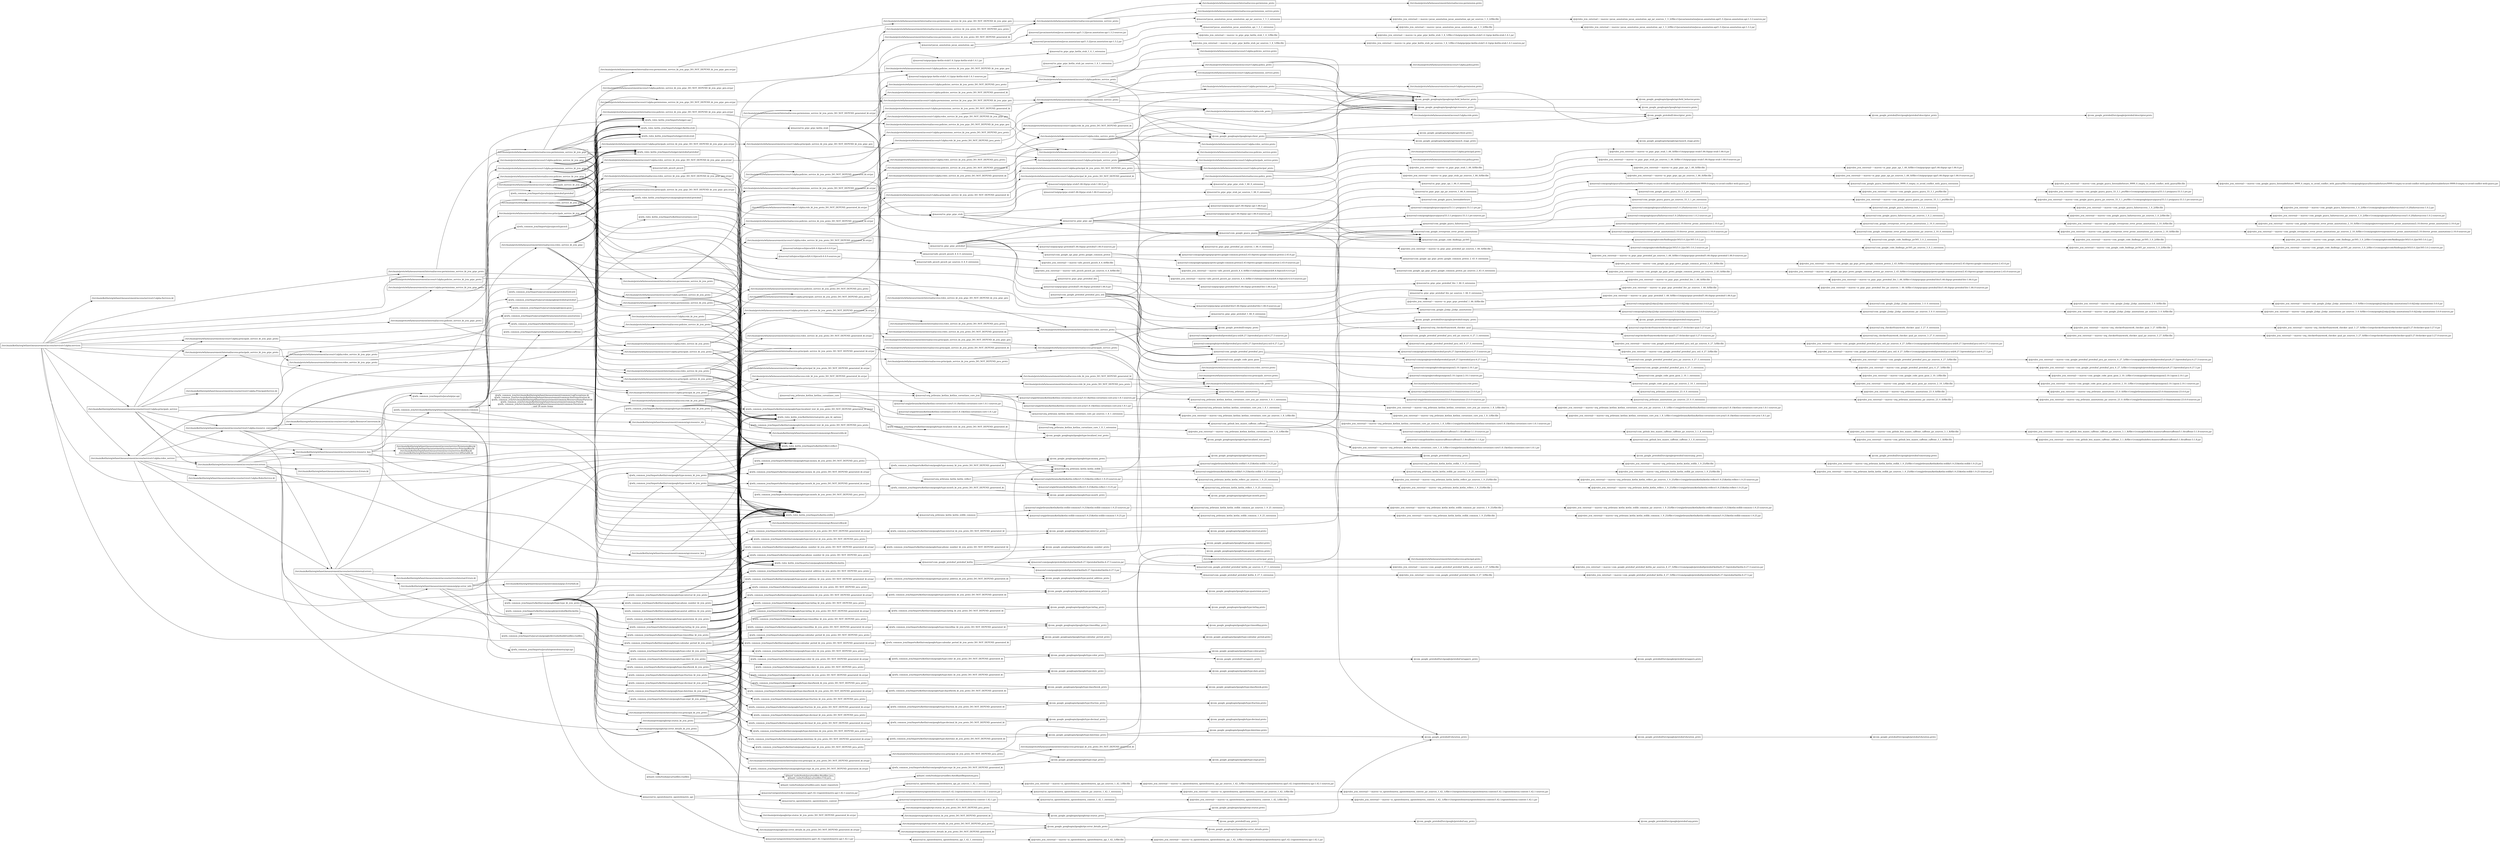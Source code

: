 digraph mygraph {
  rankdir="LR"
  node [shape=box];
  "//src/main/kotlin/org/wfanet/measurement/access/service/v1alpha:services"
  "//src/main/kotlin/org/wfanet/measurement/access/service/v1alpha:services" -> "//src/main/kotlin/org/wfanet/measurement/access/service/v1alpha:Services.kt"
  "//src/main/kotlin/org/wfanet/measurement/access/service/v1alpha:services" -> "//src/main/kotlin/org/wfanet/measurement/access/service/v1alpha:principals_service"
  "//src/main/kotlin/org/wfanet/measurement/access/service/v1alpha:services" -> "//src/main/kotlin/org/wfanet/measurement/access/service/v1alpha:roles_service"
  "//src/main/kotlin/org/wfanet/measurement/access/service/v1alpha:services" -> "//src/main/proto/wfa/measurement/access/v1alpha:permissions_service_kt_jvm_grpc_proto"
  "//src/main/kotlin/org/wfanet/measurement/access/service/v1alpha:services" -> "//src/main/proto/wfa/measurement/access/v1alpha:policies_service_kt_jvm_grpc_proto"
  "//src/main/kotlin/org/wfanet/measurement/access/service/v1alpha:services" -> "//src/main/proto/wfa/measurement/access/v1alpha:principals_service_kt_jvm_grpc_proto"
  "//src/main/kotlin/org/wfanet/measurement/access/service/v1alpha:services" -> "//src/main/proto/wfa/measurement/access/v1alpha:roles_service_kt_jvm_grpc_proto"
  "//src/main/kotlin/org/wfanet/measurement/access/service/v1alpha:services" -> "//src/main/proto/wfa/measurement/internal/access:permissions_service_kt_jvm_grpc_proto"
  "//src/main/kotlin/org/wfanet/measurement/access/service/v1alpha:services" -> "//src/main/proto/wfa/measurement/internal/access:policies_service_kt_jvm_grpc_proto"
  "//src/main/kotlin/org/wfanet/measurement/access/service/v1alpha:services" -> "//src/main/proto/wfa/measurement/internal/access:principals_service_kt_jvm_grpc_proto"
  "//src/main/kotlin/org/wfanet/measurement/access/service/v1alpha:services" -> "//src/main/proto/wfa/measurement/internal/access:roles_service_kt_jvm_grpc_proto"
  "//src/main/kotlin/org/wfanet/measurement/access/service/v1alpha:services" -> "@wfa_rules_kotlin_jvm//imports/kotlin:stdlib"
  "//src/main/kotlin/org/wfanet/measurement/access/service/v1alpha:services" -> "@wfa_rules_kotlin_jvm//imports/kotlin/reflect:reflect"
  "//src/main/proto/wfa/measurement/internal/access:policies_service_kt_jvm_grpc_proto"
  "//src/main/proto/wfa/measurement/internal/access:policies_service_kt_jvm_grpc_proto" -> "//src/main/proto/wfa/measurement/internal/access:policies_service_kt_jvm_proto"
  "//src/main/proto/wfa/measurement/internal/access:policies_service_kt_jvm_grpc_proto" -> "//src/main/proto/wfa/measurement/internal/access:policies_service_kt_jvm_grpc"
  "//src/main/proto/wfa/measurement/internal/access:policies_service_kt_jvm_grpc"
  "//src/main/proto/wfa/measurement/internal/access:policies_service_kt_jvm_grpc" -> "//src/main/proto/wfa/measurement/internal/access:policies_service_kt_jvm_grpc_DO_NOT_DEPEND_kt_jvm_grpc_gen.srcjar"
  "//src/main/proto/wfa/measurement/internal/access:policies_service_kt_jvm_grpc" -> "//src/main/proto/wfa/measurement/internal/access:policies_service_kt_jvm_proto"
  "//src/main/proto/wfa/measurement/internal/access:policies_service_kt_jvm_grpc" -> "@wfa_rules_kotlin_jvm//imports/kotlin/reflect:reflect"
  "//src/main/proto/wfa/measurement/internal/access:policies_service_kt_jvm_grpc" -> "@wfa_rules_kotlin_jvm//imports/kotlin:stdlib"
  "//src/main/proto/wfa/measurement/internal/access:policies_service_kt_jvm_grpc" -> "@wfa_rules_kotlin_jvm//imports/io/gprc/kotlin:stub"
  "//src/main/proto/wfa/measurement/internal/access:policies_service_kt_jvm_grpc" -> "@wfa_rules_kotlin_jvm//imports/io/gprc/stub:stub"
  "//src/main/proto/wfa/measurement/internal/access:policies_service_kt_jvm_grpc" -> "@wfa_rules_kotlin_jvm//imports/io/gprc:api"
  "//src/main/proto/wfa/measurement/internal/access:policies_service_kt_jvm_grpc" -> "@wfa_rules_kotlin_jvm//imports/io/gprc/protobuf:protobuf"
  "//src/main/proto/wfa/measurement/internal/access:policies_service_kt_jvm_grpc" -> "@wfa_rules_kotlin_jvm//kotlin/internal:proto_gen_kt_options"
  "//src/main/kotlin/org/wfanet/measurement/access/service/v1alpha:Services.kt"
  "//src/main/kotlin/org/wfanet/measurement/access/service/v1alpha:principals_service"
  "//src/main/kotlin/org/wfanet/measurement/access/service/v1alpha:principals_service" -> "//src/main/kotlin/org/wfanet/measurement/access/service/v1alpha:PrincipalsService.kt"
  "//src/main/kotlin/org/wfanet/measurement/access/service/v1alpha:principals_service" -> "//src/main/kotlin/org/wfanet/measurement/access/service/v1alpha:resource_conversion"
  "//src/main/kotlin/org/wfanet/measurement/access/service/v1alpha:principals_service" -> "//src/main/kotlin/org/wfanet/measurement/access/service:errors"
  "//src/main/kotlin/org/wfanet/measurement/access/service/v1alpha:principals_service" -> "//src/main/kotlin/org/wfanet/measurement/access/service:resource_key"
  "//src/main/kotlin/org/wfanet/measurement/access/service/v1alpha:principals_service" -> "//src/main/kotlin/org/wfanet/measurement/common/api:resource_ids"
  "//src/main/kotlin/org/wfanet/measurement/access/service/v1alpha:principals_service" -> "//src/main/proto/wfa/measurement/access/v1alpha:principals_service_kt_jvm_grpc_proto"
  "//src/main/kotlin/org/wfanet/measurement/access/service/v1alpha:principals_service" -> "//src/main/proto/wfa/measurement/internal/access:principals_service_kt_jvm_grpc_proto"
  "//src/main/kotlin/org/wfanet/measurement/access/service/v1alpha:principals_service" -> "@wfa_rules_kotlin_jvm//imports/kotlin:stdlib"
  "//src/main/kotlin/org/wfanet/measurement/access/service/v1alpha:principals_service" -> "@wfa_rules_kotlin_jvm//imports/kotlin/reflect:reflect"
  "//src/main/proto/wfa/measurement/access/v1alpha:principals_service_kt_jvm_grpc_proto"
  "//src/main/proto/wfa/measurement/access/v1alpha:principals_service_kt_jvm_grpc_proto" -> "//src/main/proto/wfa/measurement/access/v1alpha:principals_service_kt_jvm_proto"
  "//src/main/proto/wfa/measurement/access/v1alpha:principals_service_kt_jvm_grpc_proto" -> "//src/main/proto/wfa/measurement/access/v1alpha:principals_service_kt_jvm_grpc"
  "//src/main/proto/wfa/measurement/access/v1alpha:principals_service_kt_jvm_grpc"
  "//src/main/proto/wfa/measurement/access/v1alpha:principals_service_kt_jvm_grpc" -> "//src/main/proto/wfa/measurement/access/v1alpha:principals_service_kt_jvm_grpc_DO_NOT_DEPEND_kt_jvm_grpc_gen.srcjar"
  "//src/main/proto/wfa/measurement/access/v1alpha:principals_service_kt_jvm_grpc" -> "//src/main/proto/wfa/measurement/access/v1alpha:principals_service_kt_jvm_proto"
  "//src/main/proto/wfa/measurement/access/v1alpha:principals_service_kt_jvm_grpc" -> "@wfa_rules_kotlin_jvm//imports/kotlin/reflect:reflect"
  "//src/main/proto/wfa/measurement/access/v1alpha:principals_service_kt_jvm_grpc" -> "@wfa_rules_kotlin_jvm//imports/kotlin:stdlib"
  "//src/main/proto/wfa/measurement/access/v1alpha:principals_service_kt_jvm_grpc" -> "@wfa_rules_kotlin_jvm//imports/io/gprc/kotlin:stub"
  "//src/main/proto/wfa/measurement/access/v1alpha:principals_service_kt_jvm_grpc" -> "@wfa_rules_kotlin_jvm//imports/io/gprc:api"
  "//src/main/proto/wfa/measurement/access/v1alpha:principals_service_kt_jvm_grpc" -> "@wfa_rules_kotlin_jvm//imports/io/gprc/protobuf:protobuf"
  "//src/main/proto/wfa/measurement/access/v1alpha:principals_service_kt_jvm_grpc" -> "@wfa_rules_kotlin_jvm//imports/io/gprc/stub:stub"
  "//src/main/proto/wfa/measurement/access/v1alpha:principals_service_kt_jvm_grpc" -> "@wfa_rules_kotlin_jvm//kotlin/internal:proto_gen_kt_options"
  "//src/main/proto/wfa/measurement/access/v1alpha:principals_service_kt_jvm_grpc_DO_NOT_DEPEND_kt_jvm_grpc_gen.srcjar"
  "//src/main/proto/wfa/measurement/access/v1alpha:principals_service_kt_jvm_grpc_DO_NOT_DEPEND_kt_jvm_grpc_gen.srcjar" -> "//src/main/proto/wfa/measurement/access/v1alpha:principals_service_kt_jvm_grpc_DO_NOT_DEPEND_kt_jvm_grpc_gen"
  "//src/main/proto/wfa/measurement/access/v1alpha:policies_service_kt_jvm_grpc_proto"
  "//src/main/proto/wfa/measurement/access/v1alpha:policies_service_kt_jvm_grpc_proto" -> "//src/main/proto/wfa/measurement/access/v1alpha:policies_service_kt_jvm_proto"
  "//src/main/proto/wfa/measurement/access/v1alpha:policies_service_kt_jvm_grpc_proto" -> "//src/main/proto/wfa/measurement/access/v1alpha:policies_service_kt_jvm_grpc"
  "//src/main/proto/wfa/measurement/access/v1alpha:policies_service_kt_jvm_grpc"
  "//src/main/proto/wfa/measurement/access/v1alpha:policies_service_kt_jvm_grpc" -> "//src/main/proto/wfa/measurement/access/v1alpha:policies_service_kt_jvm_grpc_DO_NOT_DEPEND_kt_jvm_grpc_gen.srcjar"
  "//src/main/proto/wfa/measurement/access/v1alpha:policies_service_kt_jvm_grpc" -> "//src/main/proto/wfa/measurement/access/v1alpha:policies_service_kt_jvm_proto"
  "//src/main/proto/wfa/measurement/access/v1alpha:policies_service_kt_jvm_grpc" -> "@wfa_rules_kotlin_jvm//imports/kotlin/reflect:reflect"
  "//src/main/proto/wfa/measurement/access/v1alpha:policies_service_kt_jvm_grpc" -> "@wfa_rules_kotlin_jvm//imports/kotlin:stdlib"
  "//src/main/proto/wfa/measurement/access/v1alpha:policies_service_kt_jvm_grpc" -> "@wfa_rules_kotlin_jvm//imports/io/gprc/kotlin:stub"
  "//src/main/proto/wfa/measurement/access/v1alpha:policies_service_kt_jvm_grpc" -> "@wfa_rules_kotlin_jvm//imports/io/gprc/stub:stub"
  "//src/main/proto/wfa/measurement/access/v1alpha:policies_service_kt_jvm_grpc" -> "@wfa_rules_kotlin_jvm//imports/io/gprc/protobuf:protobuf"
  "//src/main/proto/wfa/measurement/access/v1alpha:policies_service_kt_jvm_grpc" -> "@wfa_rules_kotlin_jvm//imports/io/gprc:api"
  "//src/main/proto/wfa/measurement/access/v1alpha:policies_service_kt_jvm_grpc" -> "@wfa_rules_kotlin_jvm//kotlin/internal:proto_gen_kt_options"
  "//src/main/proto/wfa/measurement/access/v1alpha:policies_service_kt_jvm_grpc_DO_NOT_DEPEND_kt_jvm_grpc_gen.srcjar"
  "//src/main/proto/wfa/measurement/access/v1alpha:policies_service_kt_jvm_grpc_DO_NOT_DEPEND_kt_jvm_grpc_gen.srcjar" -> "//src/main/proto/wfa/measurement/access/v1alpha:policies_service_kt_jvm_grpc_DO_NOT_DEPEND_kt_jvm_grpc_gen"
  "//src/main/kotlin/org/wfanet/measurement/access/service/v1alpha:PrincipalsService.kt"
  "//src/main/kotlin/org/wfanet/measurement/access/service/v1alpha:roles_service"
  "//src/main/kotlin/org/wfanet/measurement/access/service/v1alpha:roles_service" -> "//src/main/kotlin/org/wfanet/measurement/access/service/v1alpha:RolesService.kt"
  "//src/main/kotlin/org/wfanet/measurement/access/service/v1alpha:roles_service" -> "//src/main/kotlin/org/wfanet/measurement/access/service/v1alpha:resource_conversion"
  "//src/main/kotlin/org/wfanet/measurement/access/service/v1alpha:roles_service" -> "//src/main/kotlin/org/wfanet/measurement/access/service:errors"
  "//src/main/kotlin/org/wfanet/measurement/access/service/v1alpha:roles_service" -> "//src/main/kotlin/org/wfanet/measurement/access/service/internal:errors"
  "//src/main/kotlin/org/wfanet/measurement/access/service/v1alpha:roles_service" -> "//src/main/kotlin/org/wfanet/measurement/access/service:resource_key"
  "//src/main/kotlin/org/wfanet/measurement/access/service/v1alpha:roles_service" -> "//src/main/proto/wfa/measurement/access/v1alpha:roles_service_kt_jvm_grpc_proto"
  "//src/main/kotlin/org/wfanet/measurement/access/service/v1alpha:roles_service" -> "//src/main/proto/wfa/measurement/internal/access:roles_service_kt_jvm_grpc_proto"
  "//src/main/kotlin/org/wfanet/measurement/access/service/v1alpha:roles_service" -> "@wfa_rules_kotlin_jvm//imports/kotlin:stdlib"
  "//src/main/kotlin/org/wfanet/measurement/access/service/v1alpha:roles_service" -> "@wfa_rules_kotlin_jvm//imports/kotlin/reflect:reflect"
  "//src/main/proto/wfa/measurement/access/v1alpha:roles_service_kt_jvm_grpc_proto"
  "//src/main/proto/wfa/measurement/access/v1alpha:roles_service_kt_jvm_grpc_proto" -> "//src/main/proto/wfa/measurement/access/v1alpha:roles_service_kt_jvm_proto"
  "//src/main/proto/wfa/measurement/access/v1alpha:roles_service_kt_jvm_grpc_proto" -> "//src/main/proto/wfa/measurement/access/v1alpha:roles_service_kt_jvm_grpc"
  "//src/main/kotlin/org/wfanet/measurement/access/service:errors"
  "//src/main/kotlin/org/wfanet/measurement/access/service:errors" -> "//src/main/kotlin/org/wfanet/measurement/access/service:Errors.kt"
  "//src/main/kotlin/org/wfanet/measurement/access/service:errors" -> "//src/main/kotlin/org/wfanet/measurement/access/service:resource_key"
  "//src/main/kotlin/org/wfanet/measurement/access/service:errors" -> "@wfa_rules_kotlin_jvm//imports/kotlin/reflect:reflect"
  "//src/main/kotlin/org/wfanet/measurement/access/service:errors" -> "@wfa_rules_kotlin_jvm//imports/kotlin:stdlib"
  "//src/main/kotlin/org/wfanet/measurement/access/service:errors" -> "@wfa_common_jvm//imports/java/io/grpc:api"
  "//src/main/kotlin/org/wfanet/measurement/access/service:errors" -> "//src/main/proto/wfa/measurement/access/v1alpha:principal_kt_jvm_proto"
  "//src/main/kotlin/org/wfanet/measurement/access/service:errors" -> "//src/main/proto/google/rpc:error_details_kt_jvm_proto"
  "//src/main/kotlin/org/wfanet/measurement/access/service:errors" -> "//src/main/kotlin/org/wfanet/measurement/common/grpc:error_info"
  "//src/main/kotlin/org/wfanet/measurement/access/service:errors" -> "//src/main/kotlin/org/wfanet/measurement/access/service/internal:errors"
  "//src/main/kotlin/org/wfanet/measurement/access/service/v1alpha:RolesService.kt"
  "//src/main/proto/wfa/measurement/internal/access:policies_service_kt_jvm_proto"
  "//src/main/proto/wfa/measurement/internal/access:policies_service_kt_jvm_proto" -> "//src/main/proto/wfa/measurement/internal/access:policies_service_kt_jvm_proto_DO_NOT_DEPEND_generated_kt.srcjar"
  "//src/main/proto/wfa/measurement/internal/access:policies_service_kt_jvm_proto" -> "//src/main/proto/wfa/measurement/internal/access:policies_service_kt_jvm_proto_DO_NOT_DEPEND_java_proto"
  "//src/main/proto/wfa/measurement/internal/access:policies_service_kt_jvm_proto" -> "@wfa_rules_kotlin_jvm//imports/com/google/protobuf/kotlin:kotlin"
  "//src/main/proto/wfa/measurement/internal/access:policies_service_kt_jvm_proto" -> "@wfa_rules_kotlin_jvm//imports/kotlin:stdlib"
  "//src/main/proto/wfa/measurement/internal/access:policies_service_kt_jvm_proto" -> "@wfa_rules_kotlin_jvm//imports/kotlin/reflect:reflect"
  "//src/main/proto/wfa/measurement/internal/access:policies_service_kt_jvm_proto" -> "@wfa_rules_kotlin_jvm//kotlin/internal:proto_gen_kt_options"
  "//src/main/proto/wfa/measurement/internal/access:policies_service_kt_jvm_proto_DO_NOT_DEPEND_java_proto"
  "//src/main/proto/wfa/measurement/internal/access:policies_service_kt_jvm_proto_DO_NOT_DEPEND_java_proto" -> "//src/main/proto/wfa/measurement/internal/access:policies_service_proto"
  "//src/main/proto/wfa/measurement/internal/access:policies_service_kt_jvm_proto_DO_NOT_DEPEND_generated_kt.srcjar"
  "//src/main/proto/wfa/measurement/internal/access:policies_service_kt_jvm_proto_DO_NOT_DEPEND_generated_kt.srcjar" -> "//src/main/proto/wfa/measurement/internal/access:policies_service_kt_jvm_proto_DO_NOT_DEPEND_generated_kt"
  "//src/main/proto/wfa/measurement/internal/access:policies_service_kt_jvm_proto_DO_NOT_DEPEND_generated_kt"
  "//src/main/proto/wfa/measurement/internal/access:policies_service_kt_jvm_proto_DO_NOT_DEPEND_generated_kt" -> "//src/main/proto/wfa/measurement/internal/access:policies_service_proto"
  "//src/main/kotlin/org/wfanet/measurement/access/service/v1alpha:resource_conversion"
  "//src/main/kotlin/org/wfanet/measurement/access/service/v1alpha:resource_conversion" -> "//src/main/kotlin/org/wfanet/measurement/access/service/v1alpha:ResourceConversion.kt"
  "//src/main/kotlin/org/wfanet/measurement/access/service/v1alpha:resource_conversion" -> "//src/main/kotlin/org/wfanet/measurement/access/service:resource_key"
  "//src/main/kotlin/org/wfanet/measurement/access/service/v1alpha:resource_conversion" -> "//src/main/proto/wfa/measurement/access/v1alpha:principal_kt_jvm_proto"
  "//src/main/kotlin/org/wfanet/measurement/access/service/v1alpha:resource_conversion" -> "//src/main/proto/wfa/measurement/internal/access:principal_kt_jvm_proto"
  "//src/main/kotlin/org/wfanet/measurement/access/service/v1alpha:resource_conversion" -> "//src/main/proto/wfa/measurement/internal/access:role_kt_jvm_proto"
  "//src/main/kotlin/org/wfanet/measurement/access/service/v1alpha:resource_conversion" -> "@wfa_rules_kotlin_jvm//imports/kotlin:stdlib"
  "//src/main/kotlin/org/wfanet/measurement/access/service/v1alpha:resource_conversion" -> "@wfa_rules_kotlin_jvm//imports/kotlin/reflect:reflect"
  "//src/main/kotlin/org/wfanet/measurement/access/service/v1alpha:resource_conversion" -> "//src/main/proto/wfa/measurement/access/v1alpha:role_kt_jvm_proto"
  "//src/main/proto/wfa/measurement/access/v1alpha:principal_kt_jvm_proto"
  "//src/main/proto/wfa/measurement/access/v1alpha:principal_kt_jvm_proto" -> "//src/main/proto/wfa/measurement/access/v1alpha:principal_kt_jvm_proto_DO_NOT_DEPEND_generated_kt.srcjar"
  "//src/main/proto/wfa/measurement/access/v1alpha:principal_kt_jvm_proto" -> "//src/main/proto/wfa/measurement/access/v1alpha:principal_kt_jvm_proto_DO_NOT_DEPEND_java_proto"
  "//src/main/proto/wfa/measurement/access/v1alpha:principal_kt_jvm_proto" -> "@wfa_rules_kotlin_jvm//imports/kotlin/reflect:reflect"
  "//src/main/proto/wfa/measurement/access/v1alpha:principal_kt_jvm_proto" -> "@wfa_rules_kotlin_jvm//imports/kotlin:stdlib"
  "//src/main/proto/wfa/measurement/access/v1alpha:principal_kt_jvm_proto" -> "@wfa_rules_kotlin_jvm//imports/com/google/protobuf/kotlin:kotlin"
  "//src/main/proto/wfa/measurement/access/v1alpha:principal_kt_jvm_proto" -> "@wfa_rules_kotlin_jvm//kotlin/internal:proto_gen_kt_options"
  "//src/main/proto/wfa/measurement/access/v1alpha:principal_kt_jvm_proto_DO_NOT_DEPEND_java_proto"
  "//src/main/proto/wfa/measurement/access/v1alpha:principal_kt_jvm_proto_DO_NOT_DEPEND_java_proto" -> "//src/main/proto/wfa/measurement/access/v1alpha:principal_proto"
  "//src/main/proto/wfa/measurement/access/v1alpha:principal_kt_jvm_proto_DO_NOT_DEPEND_generated_kt.srcjar"
  "//src/main/proto/wfa/measurement/access/v1alpha:principal_kt_jvm_proto_DO_NOT_DEPEND_generated_kt.srcjar" -> "//src/main/proto/wfa/measurement/access/v1alpha:principal_kt_jvm_proto_DO_NOT_DEPEND_generated_kt"
  "//src/main/proto/wfa/measurement/access/v1alpha:principal_kt_jvm_proto_DO_NOT_DEPEND_generated_kt"
  "//src/main/proto/wfa/measurement/access/v1alpha:principal_kt_jvm_proto_DO_NOT_DEPEND_generated_kt" -> "//src/main/proto/wfa/measurement/access/v1alpha:principal_proto"
  "//src/main/kotlin/org/wfanet/measurement/access/service:resource_key"
  "//src/main/kotlin/org/wfanet/measurement/access/service:resource_key" -> "//src/main/kotlin/org/wfanet/measurement/access/service:PermissionKey.kt\n//src/main/kotlin/org/wfanet/measurement/access/service:PrincipalKey.kt\n//src/main/kotlin/org/wfanet/measurement/access/service:RoleKey.kt\n//src/main/kotlin/org/wfanet/measurement/access/service:IdVariable.kt"
  "//src/main/kotlin/org/wfanet/measurement/access/service:resource_key" -> "@wfa_rules_kotlin_jvm//imports/kotlin/reflect:reflect"
  "//src/main/kotlin/org/wfanet/measurement/access/service:resource_key" -> "//src/main/kotlin/org/wfanet/measurement/common/api:resource_key"
  "//src/main/kotlin/org/wfanet/measurement/access/service:resource_key" -> "@wfa_rules_kotlin_jvm//imports/kotlin:stdlib"
  "//src/main/kotlin/org/wfanet/measurement/access/service:resource_key" -> "@wfa_common_jvm//src/main/kotlin/org/wfanet/measurement/common:common"
  "@wfa_common_jvm//src/main/kotlin/org/wfanet/measurement/common:common"
  "@wfa_common_jvm//src/main/kotlin/org/wfanet/measurement/common:common" -> "@wfa_common_jvm//src/main/kotlin/org/wfanet/measurement/common:LogExceptions.kt\n@wfa_common_jvm//src/main/kotlin/org/wfanet/measurement/common:Instrumentation.kt\n@wfa_common_jvm//src/main/kotlin/org/wfanet/measurement/common:ResourceNameParser.kt\n@wfa_common_jvm//src/main/kotlin/org/wfanet/measurement/common:Flow.kt\n@wfa_common_jvm//src/main/kotlin/org/wfanet/measurement/common:Durations.kt\n...and 24 more items"
  "@wfa_common_jvm//src/main/kotlin/org/wfanet/measurement/common:common" -> "@wfa_rules_kotlin_jvm//imports/kotlin/reflect:reflect"
  "@wfa_common_jvm//src/main/kotlin/org/wfanet/measurement/common:common" -> "@wfa_rules_kotlin_jvm//imports/kotlin:stdlib"
  "@wfa_common_jvm//src/main/kotlin/org/wfanet/measurement/common:common" -> "@wfa_common_jvm//imports/kotlin/kotlinx/coroutines:core"
  "@wfa_common_jvm//src/main/kotlin/org/wfanet/measurement/common:common" -> "@wfa_common_jvm//imports/java/com/github/benmanes/caffeine:caffeine"
  "@wfa_common_jvm//src/main/kotlin/org/wfanet/measurement/common:common" -> "@wfa_common_jvm//imports/kotlin/com/google/type:type_kt_jvm_proto"
  "@wfa_common_jvm//src/main/kotlin/org/wfanet/measurement/common:common" -> "@wfa_common_jvm//imports/java/com/google/devtools/build/runfiles:runfiles"
  "@wfa_common_jvm//src/main/kotlin/org/wfanet/measurement/common:common" -> "@wfa_common_jvm//imports/java/com/google/gson:gson"
  "@wfa_common_jvm//src/main/kotlin/org/wfanet/measurement/common:common" -> "@wfa_common_jvm//imports/java/com/google/protobuf:protobuf"
  "@wfa_common_jvm//src/main/kotlin/org/wfanet/measurement/common:common" -> "@wfa_common_jvm//imports/java/com/google/protobuf/util:util"
  "@wfa_common_jvm//src/main/kotlin/org/wfanet/measurement/common:common" -> "@wfa_common_jvm//imports/java/io/opentelemetry/api:api"
  "@wfa_common_jvm//src/main/kotlin/org/wfanet/measurement/common:common" -> "@wfa_common_jvm//imports/java/org/jetbrains/annotations:annotations"
  "@wfa_common_jvm//src/main/kotlin/org/wfanet/measurement/common:common" -> "@wfa_common_jvm//imports/java/picocli:picocli"
  "@wfa_common_jvm//src/main/kotlin/org/wfanet/measurement/common:common" -> "@wfa_common_jvm//imports/kotlin/com/google/protobuf/kotlin:kotlin"
  "@wfa_common_jvm//imports/java/picocli:picocli"
  "@wfa_common_jvm//imports/java/picocli:picocli" -> "@maven//:info_picocli_picocli"
  "@maven//:info_picocli_picocli"
  "@maven//:info_picocli_picocli" -> "@maven//:info/picocli/picocli/4.4.0/picocli-4.4.0.jar"
  "@maven//:info_picocli_picocli" -> "@maven//:info/picocli/picocli/4.4.0/picocli-4.4.0-sources.jar"
  "@wfa_common_jvm//imports/java/com/google/protobuf/util:util"
  "@wfa_common_jvm//imports/java/com/google/protobuf/util:util" -> "@maven//:com_google_protobuf_protobuf_java_util"
  "@wfa_common_jvm//imports/java/com/google/gson:gson"
  "@wfa_common_jvm//imports/java/com/google/gson:gson" -> "@maven//:com_google_code_gson_gson"
  "@wfa_common_jvm//imports/java/com/google/devtools/build/runfiles:runfiles"
  "@wfa_common_jvm//imports/java/com/google/devtools/build/runfiles:runfiles" -> "@bazel_tools//tools/java/runfiles:runfiles"
  "@bazel_tools//tools/java/runfiles:runfiles"
  "@bazel_tools//tools/java/runfiles:runfiles" -> "@bazel_tools//tools/java/runfiles:Runfiles.java\n@bazel_tools//tools/java/runfiles:Util.java"
  "@bazel_tools//tools/java/runfiles:runfiles" -> "@bazel_tools//tools/java/runfiles:auto_bazel_repository"
  "@wfa_common_jvm//imports/java/com/github/benmanes/caffeine:caffeine"
  "@wfa_common_jvm//imports/java/com/github/benmanes/caffeine:caffeine" -> "@maven//:com_github_ben_manes_caffeine_caffeine"
  "@maven//:com_github_ben_manes_caffeine_caffeine"
  "@maven//:com_github_ben_manes_caffeine_caffeine" -> "@maven//:com/github/ben-manes/caffeine/caffeine/3.1.8/caffeine-3.1.8.jar"
  "@maven//:com_github_ben_manes_caffeine_caffeine" -> "@maven//:com/github/ben-manes/caffeine/caffeine/3.1.8/caffeine-3.1.8-sources.jar"
  "@maven//:com_github_ben_manes_caffeine_caffeine" -> "@maven//:com_google_errorprone_error_prone_annotations"
  "@maven//:com_github_ben_manes_caffeine_caffeine" -> "@maven//:org_checkerframework_checker_qual"
  "@maven//:com/github/ben-manes/caffeine/caffeine/3.1.8/caffeine-3.1.8-sources.jar"
  "@maven//:com/github/ben-manes/caffeine/caffeine/3.1.8/caffeine-3.1.8-sources.jar" -> "@maven//:com_github_ben_manes_caffeine_caffeine_jar_sources_3_1_8_extension"
  "@maven//:info/picocli/picocli/4.4.0/picocli-4.4.0-sources.jar"
  "@maven//:info/picocli/picocli/4.4.0/picocli-4.4.0-sources.jar" -> "@maven//:info_picocli_picocli_jar_sources_4_4_0_extension"
  "@maven//:info_picocli_picocli_jar_sources_4_4_0_extension"
  "@maven//:info_picocli_picocli_jar_sources_4_4_0_extension" -> "@@rules_jvm_external~~maven~info_picocli_picocli_jar_sources_4_4_0//file:file"
  "@@rules_jvm_external~~maven~info_picocli_picocli_jar_sources_4_4_0//file:file"
  "@@rules_jvm_external~~maven~info_picocli_picocli_jar_sources_4_4_0//file:file" -> "@@rules_jvm_external~~maven~info_picocli_picocli_jar_sources_4_4_0//file:v1/info/picocli/picocli/4.4.0/picocli-4.4.0-sources.jar"
  "@@rules_jvm_external~~maven~info_picocli_picocli_jar_sources_4_4_0//file:v1/info/picocli/picocli/4.4.0/picocli-4.4.0-sources.jar"
  "@bazel_tools//tools/java/runfiles:Runfiles.java\n@bazel_tools//tools/java/runfiles:Util.java"
  "//src/main/kotlin/org/wfanet/measurement/access/service/v1alpha:ResourceConversion.kt"
  "@maven//:info/picocli/picocli/4.4.0/picocli-4.4.0.jar"
  "@maven//:info/picocli/picocli/4.4.0/picocli-4.4.0.jar" -> "@maven//:info_picocli_picocli_4_4_0_extension"
  "//src/main/proto/wfa/measurement/access/v1alpha:roles_service_kt_jvm_grpc"
  "//src/main/proto/wfa/measurement/access/v1alpha:roles_service_kt_jvm_grpc" -> "//src/main/proto/wfa/measurement/access/v1alpha:roles_service_kt_jvm_grpc_DO_NOT_DEPEND_kt_jvm_grpc_gen.srcjar"
  "//src/main/proto/wfa/measurement/access/v1alpha:roles_service_kt_jvm_grpc" -> "//src/main/proto/wfa/measurement/access/v1alpha:roles_service_kt_jvm_proto"
  "//src/main/proto/wfa/measurement/access/v1alpha:roles_service_kt_jvm_grpc" -> "@wfa_rules_kotlin_jvm//imports/kotlin/reflect:reflect"
  "//src/main/proto/wfa/measurement/access/v1alpha:roles_service_kt_jvm_grpc" -> "@wfa_rules_kotlin_jvm//imports/kotlin:stdlib"
  "//src/main/proto/wfa/measurement/access/v1alpha:roles_service_kt_jvm_grpc" -> "@wfa_rules_kotlin_jvm//imports/io/gprc/kotlin:stub"
  "//src/main/proto/wfa/measurement/access/v1alpha:roles_service_kt_jvm_grpc" -> "@wfa_rules_kotlin_jvm//imports/io/gprc/stub:stub"
  "//src/main/proto/wfa/measurement/access/v1alpha:roles_service_kt_jvm_grpc" -> "@wfa_rules_kotlin_jvm//imports/io/gprc/protobuf:protobuf"
  "//src/main/proto/wfa/measurement/access/v1alpha:roles_service_kt_jvm_grpc" -> "@wfa_rules_kotlin_jvm//imports/io/gprc:api"
  "//src/main/proto/wfa/measurement/access/v1alpha:roles_service_kt_jvm_grpc" -> "@wfa_rules_kotlin_jvm//kotlin/internal:proto_gen_kt_options"
  "//src/main/proto/wfa/measurement/access/v1alpha:roles_service_kt_jvm_proto"
  "//src/main/proto/wfa/measurement/access/v1alpha:roles_service_kt_jvm_proto" -> "//src/main/proto/wfa/measurement/access/v1alpha:roles_service_kt_jvm_proto_DO_NOT_DEPEND_generated_kt.srcjar"
  "//src/main/proto/wfa/measurement/access/v1alpha:roles_service_kt_jvm_proto" -> "//src/main/proto/wfa/measurement/access/v1alpha:roles_service_kt_jvm_proto_DO_NOT_DEPEND_java_proto"
  "//src/main/proto/wfa/measurement/access/v1alpha:roles_service_kt_jvm_proto" -> "@wfa_rules_kotlin_jvm//imports/kotlin/reflect:reflect"
  "//src/main/proto/wfa/measurement/access/v1alpha:roles_service_kt_jvm_proto" -> "@wfa_rules_kotlin_jvm//imports/kotlin:stdlib"
  "//src/main/proto/wfa/measurement/access/v1alpha:roles_service_kt_jvm_proto" -> "@wfa_rules_kotlin_jvm//imports/com/google/protobuf/kotlin:kotlin"
  "//src/main/proto/wfa/measurement/access/v1alpha:roles_service_kt_jvm_proto" -> "@wfa_rules_kotlin_jvm//kotlin/internal:proto_gen_kt_options"
  "//src/main/proto/wfa/measurement/access/v1alpha:roles_service_kt_jvm_proto_DO_NOT_DEPEND_generated_kt.srcjar"
  "//src/main/proto/wfa/measurement/access/v1alpha:roles_service_kt_jvm_proto_DO_NOT_DEPEND_generated_kt.srcjar" -> "//src/main/proto/wfa/measurement/access/v1alpha:roles_service_kt_jvm_proto_DO_NOT_DEPEND_generated_kt"
  "//src/main/kotlin/org/wfanet/measurement/access/service:Errors.kt"
  "@wfa_common_jvm//imports/java/org/jetbrains/annotations:annotations"
  "@wfa_common_jvm//imports/java/org/jetbrains/annotations:annotations" -> "@maven//:org_jetbrains_annotations"
  "@wfa_common_jvm//imports/kotlin/com/google/type:type_kt_jvm_proto"
  "@wfa_common_jvm//imports/kotlin/com/google/type:type_kt_jvm_proto" -> "@wfa_common_jvm//imports/kotlin/com/google/type:calendar_period_kt_jvm_proto"
  "@wfa_common_jvm//imports/kotlin/com/google/type:type_kt_jvm_proto" -> "@wfa_common_jvm//imports/kotlin/com/google/type:color_kt_jvm_proto"
  "@wfa_common_jvm//imports/kotlin/com/google/type:type_kt_jvm_proto" -> "@wfa_common_jvm//imports/kotlin/com/google/type:date_kt_jvm_proto"
  "@wfa_common_jvm//imports/kotlin/com/google/type:type_kt_jvm_proto" -> "@wfa_common_jvm//imports/kotlin/com/google/type:datetime_kt_jvm_proto"
  "@wfa_common_jvm//imports/kotlin/com/google/type:type_kt_jvm_proto" -> "@wfa_common_jvm//imports/kotlin/com/google/type:dayofweek_kt_jvm_proto"
  "@wfa_common_jvm//imports/kotlin/com/google/type:type_kt_jvm_proto" -> "@wfa_common_jvm//imports/kotlin/com/google/type:decimal_kt_jvm_proto"
  "@wfa_common_jvm//imports/kotlin/com/google/type:type_kt_jvm_proto" -> "@wfa_common_jvm//imports/kotlin/com/google/type:expr_kt_jvm_proto"
  "@wfa_common_jvm//imports/kotlin/com/google/type:type_kt_jvm_proto" -> "@wfa_common_jvm//imports/kotlin/com/google/type:fraction_kt_jvm_proto"
  "@wfa_common_jvm//imports/kotlin/com/google/type:type_kt_jvm_proto" -> "@wfa_common_jvm//imports/kotlin/com/google/type:interval_kt_jvm_proto"
  "@wfa_common_jvm//imports/kotlin/com/google/type:type_kt_jvm_proto" -> "@wfa_common_jvm//imports/kotlin/com/google/type:latlng_kt_jvm_proto"
  "@wfa_common_jvm//imports/kotlin/com/google/type:type_kt_jvm_proto" -> "@wfa_common_jvm//imports/kotlin/com/google/type:localized_text_kt_jvm_proto"
  "@wfa_common_jvm//imports/kotlin/com/google/type:type_kt_jvm_proto" -> "@wfa_common_jvm//imports/kotlin/com/google/type:money_kt_jvm_proto"
  "@wfa_common_jvm//imports/kotlin/com/google/type:type_kt_jvm_proto" -> "@wfa_common_jvm//imports/kotlin/com/google/type:month_kt_jvm_proto"
  "@wfa_common_jvm//imports/kotlin/com/google/type:type_kt_jvm_proto" -> "@wfa_common_jvm//imports/kotlin/com/google/type:phone_number_kt_jvm_proto"
  "@wfa_common_jvm//imports/kotlin/com/google/type:type_kt_jvm_proto" -> "@wfa_common_jvm//imports/kotlin/com/google/type:postal_address_kt_jvm_proto"
  "@wfa_common_jvm//imports/kotlin/com/google/type:type_kt_jvm_proto" -> "@wfa_common_jvm//imports/kotlin/com/google/type:quaternion_kt_jvm_proto"
  "@wfa_common_jvm//imports/kotlin/com/google/type:type_kt_jvm_proto" -> "@wfa_common_jvm//imports/kotlin/com/google/type:timeofday_kt_jvm_proto"
  "@wfa_common_jvm//imports/kotlin/com/google/type:timeofday_kt_jvm_proto"
  "@wfa_common_jvm//imports/kotlin/com/google/type:timeofday_kt_jvm_proto" -> "@wfa_common_jvm//imports/kotlin/com/google/type:timeofday_kt_jvm_proto_DO_NOT_DEPEND_generated_kt.srcjar"
  "@wfa_common_jvm//imports/kotlin/com/google/type:timeofday_kt_jvm_proto" -> "@wfa_common_jvm//imports/kotlin/com/google/type:timeofday_kt_jvm_proto_DO_NOT_DEPEND_java_proto"
  "@wfa_common_jvm//imports/kotlin/com/google/type:timeofday_kt_jvm_proto" -> "@wfa_rules_kotlin_jvm//imports/kotlin/reflect:reflect"
  "@wfa_common_jvm//imports/kotlin/com/google/type:timeofday_kt_jvm_proto" -> "@wfa_rules_kotlin_jvm//imports/kotlin:stdlib"
  "@wfa_common_jvm//imports/kotlin/com/google/type:timeofday_kt_jvm_proto" -> "@wfa_rules_kotlin_jvm//imports/com/google/protobuf/kotlin:kotlin"
  "@wfa_common_jvm//imports/kotlin/com/google/type:timeofday_kt_jvm_proto" -> "@wfa_rules_kotlin_jvm//kotlin/internal:proto_gen_kt_options"
  "@wfa_common_jvm//imports/kotlin/com/google/type:quaternion_kt_jvm_proto"
  "@wfa_common_jvm//imports/kotlin/com/google/type:quaternion_kt_jvm_proto" -> "@wfa_common_jvm//imports/kotlin/com/google/type:quaternion_kt_jvm_proto_DO_NOT_DEPEND_generated_kt.srcjar"
  "@wfa_common_jvm//imports/kotlin/com/google/type:quaternion_kt_jvm_proto" -> "@wfa_common_jvm//imports/kotlin/com/google/type:quaternion_kt_jvm_proto_DO_NOT_DEPEND_java_proto"
  "@wfa_common_jvm//imports/kotlin/com/google/type:quaternion_kt_jvm_proto" -> "@wfa_rules_kotlin_jvm//imports/kotlin/reflect:reflect"
  "@wfa_common_jvm//imports/kotlin/com/google/type:quaternion_kt_jvm_proto" -> "@wfa_rules_kotlin_jvm//imports/kotlin:stdlib"
  "@wfa_common_jvm//imports/kotlin/com/google/type:quaternion_kt_jvm_proto" -> "@wfa_rules_kotlin_jvm//imports/com/google/protobuf/kotlin:kotlin"
  "@wfa_common_jvm//imports/kotlin/com/google/type:quaternion_kt_jvm_proto" -> "@wfa_rules_kotlin_jvm//kotlin/internal:proto_gen_kt_options"
  "@wfa_common_jvm//imports/kotlin/com/google/type:quaternion_kt_jvm_proto_DO_NOT_DEPEND_java_proto"
  "@wfa_common_jvm//imports/kotlin/com/google/type:quaternion_kt_jvm_proto_DO_NOT_DEPEND_java_proto" -> "@com_google_googleapis//google/type:quaternion_proto"
  "@wfa_common_jvm//imports/kotlin/com/google/type:postal_address_kt_jvm_proto"
  "@wfa_common_jvm//imports/kotlin/com/google/type:postal_address_kt_jvm_proto" -> "@wfa_common_jvm//imports/kotlin/com/google/type:postal_address_kt_jvm_proto_DO_NOT_DEPEND_generated_kt.srcjar"
  "@wfa_common_jvm//imports/kotlin/com/google/type:postal_address_kt_jvm_proto" -> "@wfa_common_jvm//imports/kotlin/com/google/type:postal_address_kt_jvm_proto_DO_NOT_DEPEND_java_proto"
  "@wfa_common_jvm//imports/kotlin/com/google/type:postal_address_kt_jvm_proto" -> "@wfa_rules_kotlin_jvm//imports/kotlin/reflect:reflect"
  "@wfa_common_jvm//imports/kotlin/com/google/type:postal_address_kt_jvm_proto" -> "@wfa_rules_kotlin_jvm//imports/kotlin:stdlib"
  "@wfa_common_jvm//imports/kotlin/com/google/type:postal_address_kt_jvm_proto" -> "@wfa_rules_kotlin_jvm//imports/com/google/protobuf/kotlin:kotlin"
  "@wfa_common_jvm//imports/kotlin/com/google/type:postal_address_kt_jvm_proto" -> "@wfa_rules_kotlin_jvm//kotlin/internal:proto_gen_kt_options"
  "@wfa_common_jvm//imports/kotlin/com/google/type:localized_text_kt_jvm_proto"
  "@wfa_common_jvm//imports/kotlin/com/google/type:localized_text_kt_jvm_proto" -> "@wfa_common_jvm//imports/kotlin/com/google/type:localized_text_kt_jvm_proto_DO_NOT_DEPEND_generated_kt.srcjar"
  "@wfa_common_jvm//imports/kotlin/com/google/type:localized_text_kt_jvm_proto" -> "@wfa_common_jvm//imports/kotlin/com/google/type:localized_text_kt_jvm_proto_DO_NOT_DEPEND_java_proto"
  "@wfa_common_jvm//imports/kotlin/com/google/type:localized_text_kt_jvm_proto" -> "@wfa_rules_kotlin_jvm//imports/kotlin/reflect:reflect"
  "@wfa_common_jvm//imports/kotlin/com/google/type:localized_text_kt_jvm_proto" -> "@wfa_rules_kotlin_jvm//imports/kotlin:stdlib"
  "@wfa_common_jvm//imports/kotlin/com/google/type:localized_text_kt_jvm_proto" -> "@wfa_rules_kotlin_jvm//imports/com/google/protobuf/kotlin:kotlin"
  "@wfa_common_jvm//imports/kotlin/com/google/type:localized_text_kt_jvm_proto" -> "@wfa_rules_kotlin_jvm//kotlin/internal:proto_gen_kt_options"
  "@wfa_common_jvm//imports/kotlin/com/google/type:localized_text_kt_jvm_proto_DO_NOT_DEPEND_java_proto"
  "@wfa_common_jvm//imports/kotlin/com/google/type:localized_text_kt_jvm_proto_DO_NOT_DEPEND_java_proto" -> "@com_google_googleapis//google/type:localized_text_proto"
  "@wfa_common_jvm//imports/kotlin/com/google/type:latlng_kt_jvm_proto"
  "@wfa_common_jvm//imports/kotlin/com/google/type:latlng_kt_jvm_proto" -> "@wfa_common_jvm//imports/kotlin/com/google/type:latlng_kt_jvm_proto_DO_NOT_DEPEND_generated_kt.srcjar"
  "@wfa_common_jvm//imports/kotlin/com/google/type:latlng_kt_jvm_proto" -> "@wfa_common_jvm//imports/kotlin/com/google/type:latlng_kt_jvm_proto_DO_NOT_DEPEND_java_proto"
  "@wfa_common_jvm//imports/kotlin/com/google/type:latlng_kt_jvm_proto" -> "@wfa_rules_kotlin_jvm//imports/kotlin/reflect:reflect"
  "@wfa_common_jvm//imports/kotlin/com/google/type:latlng_kt_jvm_proto" -> "@wfa_rules_kotlin_jvm//imports/kotlin:stdlib"
  "@wfa_common_jvm//imports/kotlin/com/google/type:latlng_kt_jvm_proto" -> "@wfa_rules_kotlin_jvm//imports/com/google/protobuf/kotlin:kotlin"
  "@wfa_common_jvm//imports/kotlin/com/google/type:latlng_kt_jvm_proto" -> "@wfa_rules_kotlin_jvm//kotlin/internal:proto_gen_kt_options"
  "@wfa_common_jvm//imports/kotlin/com/google/type:fraction_kt_jvm_proto"
  "@wfa_common_jvm//imports/kotlin/com/google/type:fraction_kt_jvm_proto" -> "@wfa_common_jvm//imports/kotlin/com/google/type:fraction_kt_jvm_proto_DO_NOT_DEPEND_generated_kt.srcjar"
  "@wfa_common_jvm//imports/kotlin/com/google/type:fraction_kt_jvm_proto" -> "@wfa_common_jvm//imports/kotlin/com/google/type:fraction_kt_jvm_proto_DO_NOT_DEPEND_java_proto"
  "@wfa_common_jvm//imports/kotlin/com/google/type:fraction_kt_jvm_proto" -> "@wfa_rules_kotlin_jvm//imports/kotlin/reflect:reflect"
  "@wfa_common_jvm//imports/kotlin/com/google/type:fraction_kt_jvm_proto" -> "@wfa_rules_kotlin_jvm//imports/kotlin:stdlib"
  "@wfa_common_jvm//imports/kotlin/com/google/type:fraction_kt_jvm_proto" -> "@wfa_rules_kotlin_jvm//imports/com/google/protobuf/kotlin:kotlin"
  "@wfa_common_jvm//imports/kotlin/com/google/type:fraction_kt_jvm_proto" -> "@wfa_rules_kotlin_jvm//kotlin/internal:proto_gen_kt_options"
  "@wfa_common_jvm//imports/kotlin/com/google/type:fraction_kt_jvm_proto_DO_NOT_DEPEND_java_proto"
  "@wfa_common_jvm//imports/kotlin/com/google/type:fraction_kt_jvm_proto_DO_NOT_DEPEND_java_proto" -> "@com_google_googleapis//google/type:fraction_proto"
  "@wfa_common_jvm//imports/kotlin/com/google/type:fraction_kt_jvm_proto_DO_NOT_DEPEND_generated_kt.srcjar"
  "@wfa_common_jvm//imports/kotlin/com/google/type:fraction_kt_jvm_proto_DO_NOT_DEPEND_generated_kt.srcjar" -> "@wfa_common_jvm//imports/kotlin/com/google/type:fraction_kt_jvm_proto_DO_NOT_DEPEND_generated_kt"
  "@wfa_common_jvm//imports/kotlin/com/google/type:fraction_kt_jvm_proto_DO_NOT_DEPEND_generated_kt"
  "@wfa_common_jvm//imports/kotlin/com/google/type:fraction_kt_jvm_proto_DO_NOT_DEPEND_generated_kt" -> "@com_google_googleapis//google/type:fraction_proto"
  "@wfa_common_jvm//imports/kotlin/com/google/type:decimal_kt_jvm_proto"
  "@wfa_common_jvm//imports/kotlin/com/google/type:decimal_kt_jvm_proto" -> "@wfa_common_jvm//imports/kotlin/com/google/type:decimal_kt_jvm_proto_DO_NOT_DEPEND_generated_kt.srcjar"
  "@wfa_common_jvm//imports/kotlin/com/google/type:decimal_kt_jvm_proto" -> "@wfa_common_jvm//imports/kotlin/com/google/type:decimal_kt_jvm_proto_DO_NOT_DEPEND_java_proto"
  "@wfa_common_jvm//imports/kotlin/com/google/type:decimal_kt_jvm_proto" -> "@wfa_rules_kotlin_jvm//imports/com/google/protobuf/kotlin:kotlin"
  "@wfa_common_jvm//imports/kotlin/com/google/type:decimal_kt_jvm_proto" -> "@wfa_rules_kotlin_jvm//imports/kotlin:stdlib"
  "@wfa_common_jvm//imports/kotlin/com/google/type:decimal_kt_jvm_proto" -> "@wfa_rules_kotlin_jvm//imports/kotlin/reflect:reflect"
  "@wfa_common_jvm//imports/kotlin/com/google/type:decimal_kt_jvm_proto" -> "@wfa_rules_kotlin_jvm//kotlin/internal:proto_gen_kt_options"
  "@wfa_common_jvm//imports/kotlin/com/google/type:decimal_kt_jvm_proto_DO_NOT_DEPEND_java_proto"
  "@wfa_common_jvm//imports/kotlin/com/google/type:decimal_kt_jvm_proto_DO_NOT_DEPEND_java_proto" -> "@com_google_googleapis//google/type:decimal_proto"
  "@wfa_common_jvm//imports/kotlin/com/google/type:decimal_kt_jvm_proto_DO_NOT_DEPEND_generated_kt.srcjar"
  "@wfa_common_jvm//imports/kotlin/com/google/type:decimal_kt_jvm_proto_DO_NOT_DEPEND_generated_kt.srcjar" -> "@wfa_common_jvm//imports/kotlin/com/google/type:decimal_kt_jvm_proto_DO_NOT_DEPEND_generated_kt"
  "@wfa_common_jvm//imports/kotlin/com/google/type:date_kt_jvm_proto"
  "@wfa_common_jvm//imports/kotlin/com/google/type:date_kt_jvm_proto" -> "@wfa_common_jvm//imports/kotlin/com/google/type:date_kt_jvm_proto_DO_NOT_DEPEND_generated_kt.srcjar"
  "@wfa_common_jvm//imports/kotlin/com/google/type:date_kt_jvm_proto" -> "@wfa_common_jvm//imports/kotlin/com/google/type:date_kt_jvm_proto_DO_NOT_DEPEND_java_proto"
  "@wfa_common_jvm//imports/kotlin/com/google/type:date_kt_jvm_proto" -> "@wfa_rules_kotlin_jvm//imports/com/google/protobuf/kotlin:kotlin"
  "@wfa_common_jvm//imports/kotlin/com/google/type:date_kt_jvm_proto" -> "@wfa_rules_kotlin_jvm//imports/kotlin:stdlib"
  "@wfa_common_jvm//imports/kotlin/com/google/type:date_kt_jvm_proto" -> "@wfa_rules_kotlin_jvm//imports/kotlin/reflect:reflect"
  "@wfa_common_jvm//imports/kotlin/com/google/type:date_kt_jvm_proto" -> "@wfa_rules_kotlin_jvm//kotlin/internal:proto_gen_kt_options"
  "@wfa_common_jvm//imports/kotlin/com/google/type:date_kt_jvm_proto_DO_NOT_DEPEND_java_proto"
  "@wfa_common_jvm//imports/kotlin/com/google/type:date_kt_jvm_proto_DO_NOT_DEPEND_java_proto" -> "@com_google_googleapis//google/type:date_proto"
  "@wfa_common_jvm//imports/kotlin/com/google/type:calendar_period_kt_jvm_proto"
  "@wfa_common_jvm//imports/kotlin/com/google/type:calendar_period_kt_jvm_proto" -> "@wfa_common_jvm//imports/kotlin/com/google/type:calendar_period_kt_jvm_proto_DO_NOT_DEPEND_generated_kt.srcjar"
  "@wfa_common_jvm//imports/kotlin/com/google/type:calendar_period_kt_jvm_proto" -> "@wfa_common_jvm//imports/kotlin/com/google/type:calendar_period_kt_jvm_proto_DO_NOT_DEPEND_java_proto"
  "@wfa_common_jvm//imports/kotlin/com/google/type:calendar_period_kt_jvm_proto" -> "@wfa_rules_kotlin_jvm//imports/com/google/protobuf/kotlin:kotlin"
  "@wfa_common_jvm//imports/kotlin/com/google/type:calendar_period_kt_jvm_proto" -> "@wfa_rules_kotlin_jvm//imports/kotlin:stdlib"
  "@wfa_common_jvm//imports/kotlin/com/google/type:calendar_period_kt_jvm_proto" -> "@wfa_rules_kotlin_jvm//imports/kotlin/reflect:reflect"
  "@wfa_common_jvm//imports/kotlin/com/google/type:calendar_period_kt_jvm_proto" -> "@wfa_rules_kotlin_jvm//kotlin/internal:proto_gen_kt_options"
  "@wfa_common_jvm//imports/kotlin/com/google/type:calendar_period_kt_jvm_proto_DO_NOT_DEPEND_java_proto"
  "@wfa_common_jvm//imports/kotlin/com/google/type:calendar_period_kt_jvm_proto_DO_NOT_DEPEND_java_proto" -> "@com_google_googleapis//google/type:calendar_period_proto"
  "@wfa_common_jvm//imports/kotlin/com/google/type:calendar_period_kt_jvm_proto_DO_NOT_DEPEND_generated_kt.srcjar"
  "@wfa_common_jvm//imports/kotlin/com/google/type:calendar_period_kt_jvm_proto_DO_NOT_DEPEND_generated_kt.srcjar" -> "@wfa_common_jvm//imports/kotlin/com/google/type:calendar_period_kt_jvm_proto_DO_NOT_DEPEND_generated_kt"
  "@wfa_common_jvm//imports/kotlin/com/google/type:calendar_period_kt_jvm_proto_DO_NOT_DEPEND_generated_kt"
  "@wfa_common_jvm//imports/kotlin/com/google/type:calendar_period_kt_jvm_proto_DO_NOT_DEPEND_generated_kt" -> "@com_google_googleapis//google/type:calendar_period_proto"
  "//src/main/proto/wfa/measurement/internal/access:roles_service_kt_jvm_grpc_proto"
  "//src/main/proto/wfa/measurement/internal/access:roles_service_kt_jvm_grpc_proto" -> "//src/main/proto/wfa/measurement/internal/access:roles_service_kt_jvm_proto"
  "//src/main/proto/wfa/measurement/internal/access:roles_service_kt_jvm_grpc_proto" -> "//src/main/proto/wfa/measurement/internal/access:roles_service_kt_jvm_grpc"
  "//src/main/proto/wfa/measurement/internal/access:roles_service_kt_jvm_grpc"
  "//src/main/proto/wfa/measurement/internal/access:roles_service_kt_jvm_grpc" -> "//src/main/proto/wfa/measurement/internal/access:roles_service_kt_jvm_grpc_DO_NOT_DEPEND_kt_jvm_grpc_gen.srcjar"
  "//src/main/proto/wfa/measurement/internal/access:roles_service_kt_jvm_grpc" -> "//src/main/proto/wfa/measurement/internal/access:roles_service_kt_jvm_proto"
  "//src/main/proto/wfa/measurement/internal/access:roles_service_kt_jvm_grpc" -> "@wfa_rules_kotlin_jvm//imports/kotlin/reflect:reflect"
  "//src/main/proto/wfa/measurement/internal/access:roles_service_kt_jvm_grpc" -> "@wfa_rules_kotlin_jvm//imports/kotlin:stdlib"
  "//src/main/proto/wfa/measurement/internal/access:roles_service_kt_jvm_grpc" -> "@wfa_rules_kotlin_jvm//imports/io/gprc/kotlin:stub"
  "//src/main/proto/wfa/measurement/internal/access:roles_service_kt_jvm_grpc" -> "@wfa_rules_kotlin_jvm//imports/io/gprc/stub:stub"
  "//src/main/proto/wfa/measurement/internal/access:roles_service_kt_jvm_grpc" -> "@wfa_rules_kotlin_jvm//imports/io/gprc/protobuf:protobuf"
  "//src/main/proto/wfa/measurement/internal/access:roles_service_kt_jvm_grpc" -> "@wfa_rules_kotlin_jvm//imports/io/gprc:api"
  "//src/main/proto/wfa/measurement/internal/access:roles_service_kt_jvm_grpc" -> "@wfa_rules_kotlin_jvm//kotlin/internal:proto_gen_kt_options"
  "//src/main/proto/wfa/measurement/internal/access:roles_service_kt_jvm_grpc_DO_NOT_DEPEND_kt_jvm_grpc_gen.srcjar"
  "//src/main/proto/wfa/measurement/internal/access:roles_service_kt_jvm_grpc_DO_NOT_DEPEND_kt_jvm_grpc_gen.srcjar" -> "//src/main/proto/wfa/measurement/internal/access:roles_service_kt_jvm_grpc_DO_NOT_DEPEND_kt_jvm_grpc_gen"
  "//src/main/proto/wfa/measurement/internal/access:roles_service_kt_jvm_grpc_DO_NOT_DEPEND_kt_jvm_grpc_gen"
  "//src/main/proto/wfa/measurement/internal/access:roles_service_kt_jvm_grpc_DO_NOT_DEPEND_kt_jvm_grpc_gen" -> "//src/main/proto/wfa/measurement/internal/access:roles_service_proto"
  "//src/main/proto/wfa/measurement/internal/access:roles_service_kt_jvm_proto"
  "//src/main/proto/wfa/measurement/internal/access:roles_service_kt_jvm_proto" -> "//src/main/proto/wfa/measurement/internal/access:roles_service_kt_jvm_proto_DO_NOT_DEPEND_generated_kt.srcjar"
  "//src/main/proto/wfa/measurement/internal/access:roles_service_kt_jvm_proto" -> "//src/main/proto/wfa/measurement/internal/access:roles_service_kt_jvm_proto_DO_NOT_DEPEND_java_proto"
  "//src/main/proto/wfa/measurement/internal/access:roles_service_kt_jvm_proto" -> "@wfa_rules_kotlin_jvm//imports/kotlin/reflect:reflect"
  "//src/main/proto/wfa/measurement/internal/access:roles_service_kt_jvm_proto" -> "@wfa_rules_kotlin_jvm//imports/kotlin:stdlib"
  "//src/main/proto/wfa/measurement/internal/access:roles_service_kt_jvm_proto" -> "@wfa_rules_kotlin_jvm//imports/com/google/protobuf/kotlin:kotlin"
  "//src/main/proto/wfa/measurement/internal/access:roles_service_kt_jvm_proto" -> "@wfa_rules_kotlin_jvm//kotlin/internal:proto_gen_kt_options"
  "//src/main/proto/wfa/measurement/internal/access:roles_service_kt_jvm_proto_DO_NOT_DEPEND_java_proto"
  "//src/main/proto/wfa/measurement/internal/access:roles_service_kt_jvm_proto_DO_NOT_DEPEND_java_proto" -> "//src/main/proto/wfa/measurement/internal/access:roles_service_proto"
  "//src/main/proto/wfa/measurement/internal/access:roles_service_kt_jvm_proto_DO_NOT_DEPEND_generated_kt.srcjar"
  "//src/main/proto/wfa/measurement/internal/access:roles_service_kt_jvm_proto_DO_NOT_DEPEND_generated_kt.srcjar" -> "//src/main/proto/wfa/measurement/internal/access:roles_service_kt_jvm_proto_DO_NOT_DEPEND_generated_kt"
  "//src/main/proto/wfa/measurement/internal/access:roles_service_kt_jvm_proto_DO_NOT_DEPEND_generated_kt"
  "//src/main/proto/wfa/measurement/internal/access:roles_service_kt_jvm_proto_DO_NOT_DEPEND_generated_kt" -> "//src/main/proto/wfa/measurement/internal/access:roles_service_proto"
  "//src/main/proto/wfa/measurement/internal/access:roles_service_proto"
  "//src/main/proto/wfa/measurement/internal/access:roles_service_proto" -> "//src/main/proto/wfa/measurement/internal/access:roles_service.proto"
  "//src/main/proto/wfa/measurement/internal/access:roles_service_proto" -> "//src/main/proto/wfa/measurement/internal/access:role_proto"
  "//src/main/proto/wfa/measurement/internal/access:roles_service_proto" -> "@com_google_protobuf//:empty_proto"
  "@wfa_common_jvm//imports/kotlin/com/google/type:date_kt_jvm_proto_DO_NOT_DEPEND_generated_kt.srcjar"
  "@wfa_common_jvm//imports/kotlin/com/google/type:date_kt_jvm_proto_DO_NOT_DEPEND_generated_kt.srcjar" -> "@wfa_common_jvm//imports/kotlin/com/google/type:date_kt_jvm_proto_DO_NOT_DEPEND_generated_kt"
  "@wfa_common_jvm//imports/kotlin/com/google/type:date_kt_jvm_proto_DO_NOT_DEPEND_generated_kt"
  "@wfa_common_jvm//imports/kotlin/com/google/type:date_kt_jvm_proto_DO_NOT_DEPEND_generated_kt" -> "@com_google_googleapis//google/type:date_proto"
  "@com_google_googleapis//google/type:date_proto"
  "@com_google_googleapis//google/type:date_proto" -> "@com_google_googleapis//google/type:date.proto"
  "@wfa_common_jvm//imports/kotlin/kotlinx/coroutines:core"
  "@wfa_common_jvm//imports/kotlin/kotlinx/coroutines:core" -> "@wfa_rules_kotlin_jvm//imports/kotlinx/coroutines:core"
  "@wfa_rules_kotlin_jvm//imports/kotlinx/coroutines:core"
  "@wfa_rules_kotlin_jvm//imports/kotlinx/coroutines:core" -> "@maven//:org_jetbrains_kotlinx_kotlinx_coroutines_core_jvm"
  "@wfa_rules_kotlin_jvm//imports/kotlinx/coroutines:core" -> "@maven//:org_jetbrains_kotlinx_kotlinx_coroutines_core"
  "@maven//:org_jetbrains_kotlinx_kotlinx_coroutines_core"
  "@maven//:org_jetbrains_kotlinx_kotlinx_coroutines_core" -> "@maven//:org/jetbrains/kotlinx/kotlinx-coroutines-core/1.8.1/kotlinx-coroutines-core-1.8.1.jar"
  "@maven//:org_jetbrains_kotlinx_kotlinx_coroutines_core" -> "@maven//:org/jetbrains/kotlinx/kotlinx-coroutines-core/1.8.1/kotlinx-coroutines-core-1.8.1-sources.jar"
  "@maven//:org_jetbrains_kotlinx_kotlinx_coroutines_core" -> "@maven//:org_jetbrains_kotlinx_kotlinx_coroutines_core_jvm"
  "@wfa_common_jvm//src/main/kotlin/org/wfanet/measurement/common:LogExceptions.kt\n@wfa_common_jvm//src/main/kotlin/org/wfanet/measurement/common:Instrumentation.kt\n@wfa_common_jvm//src/main/kotlin/org/wfanet/measurement/common:ResourceNameParser.kt\n@wfa_common_jvm//src/main/kotlin/org/wfanet/measurement/common:Flow.kt\n@wfa_common_jvm//src/main/kotlin/org/wfanet/measurement/common:Durations.kt\n...and 24 more items"
  "@wfa_common_jvm//imports/kotlin/com/google/type:decimal_kt_jvm_proto_DO_NOT_DEPEND_generated_kt"
  "@wfa_common_jvm//imports/kotlin/com/google/type:decimal_kt_jvm_proto_DO_NOT_DEPEND_generated_kt" -> "@com_google_googleapis//google/type:decimal_proto"
  "@maven//:com/github/ben-manes/caffeine/caffeine/3.1.8/caffeine-3.1.8.jar"
  "@maven//:com/github/ben-manes/caffeine/caffeine/3.1.8/caffeine-3.1.8.jar" -> "@maven//:com_github_ben_manes_caffeine_caffeine_3_1_8_extension"
  "@wfa_common_jvm//imports/kotlin/com/google/type:latlng_kt_jvm_proto_DO_NOT_DEPEND_java_proto"
  "@wfa_common_jvm//imports/kotlin/com/google/type:latlng_kt_jvm_proto_DO_NOT_DEPEND_java_proto" -> "@com_google_googleapis//google/type:latlng_proto"
  "//src/main/proto/wfa/measurement/internal/access:role_kt_jvm_proto"
  "//src/main/proto/wfa/measurement/internal/access:role_kt_jvm_proto" -> "//src/main/proto/wfa/measurement/internal/access:role_kt_jvm_proto_DO_NOT_DEPEND_generated_kt.srcjar"
  "//src/main/proto/wfa/measurement/internal/access:role_kt_jvm_proto" -> "//src/main/proto/wfa/measurement/internal/access:role_kt_jvm_proto_DO_NOT_DEPEND_java_proto"
  "//src/main/proto/wfa/measurement/internal/access:role_kt_jvm_proto" -> "@wfa_rules_kotlin_jvm//imports/kotlin/reflect:reflect"
  "//src/main/proto/wfa/measurement/internal/access:role_kt_jvm_proto" -> "@wfa_rules_kotlin_jvm//imports/kotlin:stdlib"
  "//src/main/proto/wfa/measurement/internal/access:role_kt_jvm_proto" -> "@wfa_rules_kotlin_jvm//imports/com/google/protobuf/kotlin:kotlin"
  "//src/main/proto/wfa/measurement/internal/access:role_kt_jvm_proto" -> "@wfa_rules_kotlin_jvm//kotlin/internal:proto_gen_kt_options"
  "//src/main/proto/wfa/measurement/internal/access:role_kt_jvm_proto_DO_NOT_DEPEND_generated_kt.srcjar"
  "//src/main/proto/wfa/measurement/internal/access:role_kt_jvm_proto_DO_NOT_DEPEND_generated_kt.srcjar" -> "//src/main/proto/wfa/measurement/internal/access:role_kt_jvm_proto_DO_NOT_DEPEND_generated_kt"
  "//src/main/proto/wfa/measurement/internal/access:role_kt_jvm_proto_DO_NOT_DEPEND_generated_kt"
  "//src/main/proto/wfa/measurement/internal/access:role_kt_jvm_proto_DO_NOT_DEPEND_generated_kt" -> "//src/main/proto/wfa/measurement/internal/access:role_proto"
  "@bazel_tools//tools/java/runfiles:auto_bazel_repository"
  "@bazel_tools//tools/java/runfiles:auto_bazel_repository" -> "@bazel_tools//tools/java/runfiles:AutoBazelRepository.java"
  "@maven//:com_github_ben_manes_caffeine_caffeine_3_1_8_extension"
  "@maven//:com_github_ben_manes_caffeine_caffeine_3_1_8_extension" -> "@@rules_jvm_external~~maven~com_github_ben_manes_caffeine_caffeine_3_1_8//file:file"
  "@@rules_jvm_external~~maven~com_github_ben_manes_caffeine_caffeine_3_1_8//file:file"
  "@@rules_jvm_external~~maven~com_github_ben_manes_caffeine_caffeine_3_1_8//file:file" -> "@@rules_jvm_external~~maven~com_github_ben_manes_caffeine_caffeine_3_1_8//file:v1/com/github/ben-manes/caffeine/caffeine/3.1.8/caffeine-3.1.8.jar"
  "@@rules_jvm_external~~maven~com_github_ben_manes_caffeine_caffeine_3_1_8//file:v1/com/github/ben-manes/caffeine/caffeine/3.1.8/caffeine-3.1.8.jar"
  "@wfa_common_jvm//imports/kotlin/com/google/type:money_kt_jvm_proto"
  "@wfa_common_jvm//imports/kotlin/com/google/type:money_kt_jvm_proto" -> "@wfa_common_jvm//imports/kotlin/com/google/type:money_kt_jvm_proto_DO_NOT_DEPEND_generated_kt.srcjar"
  "@wfa_common_jvm//imports/kotlin/com/google/type:money_kt_jvm_proto" -> "@wfa_common_jvm//imports/kotlin/com/google/type:money_kt_jvm_proto_DO_NOT_DEPEND_java_proto"
  "@wfa_common_jvm//imports/kotlin/com/google/type:money_kt_jvm_proto" -> "@wfa_rules_kotlin_jvm//imports/kotlin/reflect:reflect"
  "@wfa_common_jvm//imports/kotlin/com/google/type:money_kt_jvm_proto" -> "@wfa_rules_kotlin_jvm//imports/kotlin:stdlib"
  "@wfa_common_jvm//imports/kotlin/com/google/type:money_kt_jvm_proto" -> "@wfa_rules_kotlin_jvm//imports/com/google/protobuf/kotlin:kotlin"
  "@wfa_common_jvm//imports/kotlin/com/google/type:money_kt_jvm_proto" -> "@wfa_rules_kotlin_jvm//kotlin/internal:proto_gen_kt_options"
  "@wfa_common_jvm//imports/kotlin/com/google/type:dayofweek_kt_jvm_proto"
  "@wfa_common_jvm//imports/kotlin/com/google/type:dayofweek_kt_jvm_proto" -> "@wfa_common_jvm//imports/kotlin/com/google/type:dayofweek_kt_jvm_proto_DO_NOT_DEPEND_generated_kt.srcjar"
  "@wfa_common_jvm//imports/kotlin/com/google/type:dayofweek_kt_jvm_proto" -> "@wfa_common_jvm//imports/kotlin/com/google/type:dayofweek_kt_jvm_proto_DO_NOT_DEPEND_java_proto"
  "@wfa_common_jvm//imports/kotlin/com/google/type:dayofweek_kt_jvm_proto" -> "@wfa_rules_kotlin_jvm//imports/com/google/protobuf/kotlin:kotlin"
  "@wfa_common_jvm//imports/kotlin/com/google/type:dayofweek_kt_jvm_proto" -> "@wfa_rules_kotlin_jvm//imports/kotlin:stdlib"
  "@wfa_common_jvm//imports/kotlin/com/google/type:dayofweek_kt_jvm_proto" -> "@wfa_rules_kotlin_jvm//imports/kotlin/reflect:reflect"
  "@wfa_common_jvm//imports/kotlin/com/google/type:dayofweek_kt_jvm_proto" -> "@wfa_rules_kotlin_jvm//kotlin/internal:proto_gen_kt_options"
  "@wfa_common_jvm//imports/kotlin/com/google/type:dayofweek_kt_jvm_proto_DO_NOT_DEPEND_java_proto"
  "@wfa_common_jvm//imports/kotlin/com/google/type:dayofweek_kt_jvm_proto_DO_NOT_DEPEND_java_proto" -> "@com_google_googleapis//google/type:dayofweek_proto"
  "//src/main/kotlin/org/wfanet/measurement/access/service:PermissionKey.kt\n//src/main/kotlin/org/wfanet/measurement/access/service:PrincipalKey.kt\n//src/main/kotlin/org/wfanet/measurement/access/service:RoleKey.kt\n//src/main/kotlin/org/wfanet/measurement/access/service:IdVariable.kt"
  "@bazel_tools//tools/java/runfiles:AutoBazelRepository.java"
  "//src/main/kotlin/org/wfanet/measurement/common/api:resource_ids"
  "//src/main/kotlin/org/wfanet/measurement/common/api:resource_ids" -> "//src/main/kotlin/org/wfanet/measurement/common/api:ResourceIds.kt"
  "//src/main/kotlin/org/wfanet/measurement/common/api:resource_ids" -> "@wfa_rules_kotlin_jvm//imports/kotlin/reflect:reflect"
  "//src/main/kotlin/org/wfanet/measurement/common/api:resource_ids" -> "@wfa_rules_kotlin_jvm//imports/kotlin:stdlib"
  "//src/main/proto/wfa/measurement/access/v1alpha:policies_service_kt_jvm_grpc_DO_NOT_DEPEND_kt_jvm_grpc_gen"
  "//src/main/proto/wfa/measurement/access/v1alpha:policies_service_kt_jvm_grpc_DO_NOT_DEPEND_kt_jvm_grpc_gen" -> "//src/main/proto/wfa/measurement/access/v1alpha:policies_service_proto"
  "//src/main/kotlin/org/wfanet/measurement/common/api:resource_key"
  "//src/main/kotlin/org/wfanet/measurement/common/api:resource_key" -> "//src/main/kotlin/org/wfanet/measurement/common/api:ResourceKey.kt"
  "//src/main/kotlin/org/wfanet/measurement/common/api:resource_key" -> "@wfa_rules_kotlin_jvm//imports/kotlin/reflect:reflect"
  "//src/main/kotlin/org/wfanet/measurement/common/api:resource_key" -> "@wfa_rules_kotlin_jvm//imports/kotlin:stdlib"
  "//src/main/kotlin/org/wfanet/measurement/common/api:ResourceKey.kt"
  "@wfa_common_jvm//imports/kotlin/com/google/type:timeofday_kt_jvm_proto_DO_NOT_DEPEND_java_proto"
  "@wfa_common_jvm//imports/kotlin/com/google/type:timeofday_kt_jvm_proto_DO_NOT_DEPEND_java_proto" -> "@com_google_googleapis//google/type:timeofday_proto"
  "//src/main/proto/wfa/measurement/internal/access:role_kt_jvm_proto_DO_NOT_DEPEND_java_proto"
  "//src/main/proto/wfa/measurement/internal/access:role_kt_jvm_proto_DO_NOT_DEPEND_java_proto" -> "//src/main/proto/wfa/measurement/internal/access:role_proto"
  "//src/main/proto/wfa/measurement/internal/access:role_proto"
  "//src/main/proto/wfa/measurement/internal/access:role_proto" -> "//src/main/proto/wfa/measurement/internal/access:role.proto"
  "//src/main/proto/wfa/measurement/internal/access:role_proto" -> "@com_google_protobuf//:timestamp_proto"
  "//src/main/kotlin/org/wfanet/measurement/common/api:ResourceIds.kt"
  "@wfa_common_jvm//imports/kotlin/com/google/protobuf/kotlin:kotlin"
  "@wfa_common_jvm//imports/kotlin/com/google/protobuf/kotlin:kotlin" -> "@wfa_rules_kotlin_jvm//imports/com/google/protobuf/kotlin:kotlin"
  "@maven//:org/jetbrains/kotlinx/kotlinx-coroutines-core/1.8.1/kotlinx-coroutines-core-1.8.1-sources.jar"
  "@maven//:org/jetbrains/kotlinx/kotlinx-coroutines-core/1.8.1/kotlinx-coroutines-core-1.8.1-sources.jar" -> "@maven//:org_jetbrains_kotlinx_kotlinx_coroutines_core_jar_sources_1_8_1_extension"
  "@maven//:org_jetbrains_kotlinx_kotlinx_coroutines_core_jar_sources_1_8_1_extension"
  "@maven//:org_jetbrains_kotlinx_kotlinx_coroutines_core_jar_sources_1_8_1_extension" -> "@@rules_jvm_external~~maven~org_jetbrains_kotlinx_kotlinx_coroutines_core_jar_sources_1_8_1//file:file"
  "@@rules_jvm_external~~maven~org_jetbrains_kotlinx_kotlinx_coroutines_core_jar_sources_1_8_1//file:file"
  "@@rules_jvm_external~~maven~org_jetbrains_kotlinx_kotlinx_coroutines_core_jar_sources_1_8_1//file:file" -> "@@rules_jvm_external~~maven~org_jetbrains_kotlinx_kotlinx_coroutines_core_jar_sources_1_8_1//file:v1/org/jetbrains/kotlinx/kotlinx-coroutines-core/1.8.1/kotlinx-coroutines-core-1.8.1-sources.jar"
  "@@rules_jvm_external~~maven~org_jetbrains_kotlinx_kotlinx_coroutines_core_jar_sources_1_8_1//file:v1/org/jetbrains/kotlinx/kotlinx-coroutines-core/1.8.1/kotlinx-coroutines-core-1.8.1-sources.jar"
  "@com_google_googleapis//google/type:calendar_period_proto"
  "@com_google_googleapis//google/type:calendar_period_proto" -> "@com_google_googleapis//google/type:calendar_period.proto"
  "@com_google_googleapis//google/type:calendar_period.proto"
  "@wfa_common_jvm//imports/kotlin/com/google/type:postal_address_kt_jvm_proto_DO_NOT_DEPEND_java_proto"
  "@wfa_common_jvm//imports/kotlin/com/google/type:postal_address_kt_jvm_proto_DO_NOT_DEPEND_java_proto" -> "@com_google_googleapis//google/type:postal_address_proto"
  "@maven//:org/jetbrains/kotlinx/kotlinx-coroutines-core/1.8.1/kotlinx-coroutines-core-1.8.1.jar"
  "@maven//:org/jetbrains/kotlinx/kotlinx-coroutines-core/1.8.1/kotlinx-coroutines-core-1.8.1.jar" -> "@maven//:org_jetbrains_kotlinx_kotlinx_coroutines_core_1_8_1_extension"
  "@maven//:org_jetbrains_kotlinx_kotlinx_coroutines_core_1_8_1_extension"
  "@maven//:org_jetbrains_kotlinx_kotlinx_coroutines_core_1_8_1_extension" -> "@@rules_jvm_external~~maven~org_jetbrains_kotlinx_kotlinx_coroutines_core_1_8_1//file:file"
  "//src/main/proto/wfa/measurement/internal/access:permissions_service_kt_jvm_grpc_proto"
  "//src/main/proto/wfa/measurement/internal/access:permissions_service_kt_jvm_grpc_proto" -> "//src/main/proto/wfa/measurement/internal/access:permissions_service_kt_jvm_proto"
  "//src/main/proto/wfa/measurement/internal/access:permissions_service_kt_jvm_grpc_proto" -> "//src/main/proto/wfa/measurement/internal/access:permissions_service_kt_jvm_grpc"
  "//src/main/proto/wfa/measurement/internal/access:permissions_service_kt_jvm_grpc"
  "//src/main/proto/wfa/measurement/internal/access:permissions_service_kt_jvm_grpc" -> "//src/main/proto/wfa/measurement/internal/access:permissions_service_kt_jvm_grpc_DO_NOT_DEPEND_kt_jvm_grpc_gen.srcjar"
  "//src/main/proto/wfa/measurement/internal/access:permissions_service_kt_jvm_grpc" -> "//src/main/proto/wfa/measurement/internal/access:permissions_service_kt_jvm_proto"
  "//src/main/proto/wfa/measurement/internal/access:permissions_service_kt_jvm_grpc" -> "@wfa_rules_kotlin_jvm//imports/kotlin/reflect:reflect"
  "//src/main/proto/wfa/measurement/internal/access:permissions_service_kt_jvm_grpc" -> "@wfa_rules_kotlin_jvm//imports/kotlin:stdlib"
  "//src/main/proto/wfa/measurement/internal/access:permissions_service_kt_jvm_grpc" -> "@wfa_rules_kotlin_jvm//imports/io/gprc/kotlin:stub"
  "//src/main/proto/wfa/measurement/internal/access:permissions_service_kt_jvm_grpc" -> "@wfa_rules_kotlin_jvm//imports/io/gprc/stub:stub"
  "//src/main/proto/wfa/measurement/internal/access:permissions_service_kt_jvm_grpc" -> "@wfa_rules_kotlin_jvm//imports/io/gprc/protobuf:protobuf"
  "//src/main/proto/wfa/measurement/internal/access:permissions_service_kt_jvm_grpc" -> "@wfa_rules_kotlin_jvm//imports/io/gprc:api"
  "//src/main/proto/wfa/measurement/internal/access:permissions_service_kt_jvm_grpc" -> "@wfa_rules_kotlin_jvm//kotlin/internal:proto_gen_kt_options"
  "//src/main/proto/wfa/measurement/internal/access:permissions_service_kt_jvm_grpc_DO_NOT_DEPEND_kt_jvm_grpc_gen.srcjar"
  "//src/main/proto/wfa/measurement/internal/access:permissions_service_kt_jvm_grpc_DO_NOT_DEPEND_kt_jvm_grpc_gen.srcjar" -> "//src/main/proto/wfa/measurement/internal/access:permissions_service_kt_jvm_grpc_DO_NOT_DEPEND_kt_jvm_grpc_gen"
  "//src/main/proto/wfa/measurement/internal/access:permissions_service_kt_jvm_grpc_DO_NOT_DEPEND_kt_jvm_grpc_gen"
  "//src/main/proto/wfa/measurement/internal/access:permissions_service_kt_jvm_grpc_DO_NOT_DEPEND_kt_jvm_grpc_gen" -> "//src/main/proto/wfa/measurement/internal/access:permissions_service_proto"
  "//src/main/proto/wfa/measurement/internal/access:permissions_service_kt_jvm_proto"
  "//src/main/proto/wfa/measurement/internal/access:permissions_service_kt_jvm_proto" -> "//src/main/proto/wfa/measurement/internal/access:permissions_service_kt_jvm_proto_DO_NOT_DEPEND_generated_kt.srcjar"
  "//src/main/proto/wfa/measurement/internal/access:permissions_service_kt_jvm_proto" -> "//src/main/proto/wfa/measurement/internal/access:permissions_service_kt_jvm_proto_DO_NOT_DEPEND_java_proto"
  "//src/main/proto/wfa/measurement/internal/access:permissions_service_kt_jvm_proto" -> "@wfa_rules_kotlin_jvm//imports/kotlin/reflect:reflect"
  "//src/main/proto/wfa/measurement/internal/access:permissions_service_kt_jvm_proto" -> "@wfa_rules_kotlin_jvm//imports/kotlin:stdlib"
  "//src/main/proto/wfa/measurement/internal/access:permissions_service_kt_jvm_proto" -> "@wfa_rules_kotlin_jvm//imports/com/google/protobuf/kotlin:kotlin"
  "//src/main/proto/wfa/measurement/internal/access:permissions_service_kt_jvm_proto" -> "@wfa_rules_kotlin_jvm//kotlin/internal:proto_gen_kt_options"
  "//src/main/proto/wfa/measurement/internal/access:permissions_service_kt_jvm_proto_DO_NOT_DEPEND_java_proto"
  "//src/main/proto/wfa/measurement/internal/access:permissions_service_kt_jvm_proto_DO_NOT_DEPEND_java_proto" -> "//src/main/proto/wfa/measurement/internal/access:permissions_service_proto"
  "@wfa_common_jvm//imports/kotlin/com/google/type:quaternion_kt_jvm_proto_DO_NOT_DEPEND_generated_kt.srcjar"
  "@wfa_common_jvm//imports/kotlin/com/google/type:quaternion_kt_jvm_proto_DO_NOT_DEPEND_generated_kt.srcjar" -> "@wfa_common_jvm//imports/kotlin/com/google/type:quaternion_kt_jvm_proto_DO_NOT_DEPEND_generated_kt"
  "@wfa_common_jvm//imports/kotlin/com/google/type:quaternion_kt_jvm_proto_DO_NOT_DEPEND_generated_kt"
  "@wfa_common_jvm//imports/kotlin/com/google/type:quaternion_kt_jvm_proto_DO_NOT_DEPEND_generated_kt" -> "@com_google_googleapis//google/type:quaternion_proto"
  "@wfa_common_jvm//imports/kotlin/com/google/type:expr_kt_jvm_proto"
  "@wfa_common_jvm//imports/kotlin/com/google/type:expr_kt_jvm_proto" -> "@wfa_common_jvm//imports/kotlin/com/google/type:expr_kt_jvm_proto_DO_NOT_DEPEND_generated_kt.srcjar"
  "@wfa_common_jvm//imports/kotlin/com/google/type:expr_kt_jvm_proto" -> "@wfa_common_jvm//imports/kotlin/com/google/type:expr_kt_jvm_proto_DO_NOT_DEPEND_java_proto"
  "@wfa_common_jvm//imports/kotlin/com/google/type:expr_kt_jvm_proto" -> "@wfa_rules_kotlin_jvm//imports/kotlin/reflect:reflect"
  "@wfa_common_jvm//imports/kotlin/com/google/type:expr_kt_jvm_proto" -> "@wfa_rules_kotlin_jvm//imports/kotlin:stdlib"
  "@wfa_common_jvm//imports/kotlin/com/google/type:expr_kt_jvm_proto" -> "@wfa_rules_kotlin_jvm//imports/com/google/protobuf/kotlin:kotlin"
  "@wfa_common_jvm//imports/kotlin/com/google/type:expr_kt_jvm_proto" -> "@wfa_rules_kotlin_jvm//kotlin/internal:proto_gen_kt_options"
  "@wfa_common_jvm//imports/kotlin/com/google/type:expr_kt_jvm_proto_DO_NOT_DEPEND_java_proto"
  "@wfa_common_jvm//imports/kotlin/com/google/type:expr_kt_jvm_proto_DO_NOT_DEPEND_java_proto" -> "@com_google_googleapis//google/type:expr_proto"
  "@wfa_common_jvm//imports/kotlin/com/google/type:expr_kt_jvm_proto_DO_NOT_DEPEND_generated_kt.srcjar"
  "@wfa_common_jvm//imports/kotlin/com/google/type:expr_kt_jvm_proto_DO_NOT_DEPEND_generated_kt.srcjar" -> "@wfa_common_jvm//imports/kotlin/com/google/type:expr_kt_jvm_proto_DO_NOT_DEPEND_generated_kt"
  "@wfa_common_jvm//imports/kotlin/com/google/type:expr_kt_jvm_proto_DO_NOT_DEPEND_generated_kt"
  "@wfa_common_jvm//imports/kotlin/com/google/type:expr_kt_jvm_proto_DO_NOT_DEPEND_generated_kt" -> "@com_google_googleapis//google/type:expr_proto"
  "@com_google_googleapis//google/type:expr_proto"
  "@com_google_googleapis//google/type:expr_proto" -> "@com_google_googleapis//google/type:expr.proto"
  "@com_google_googleapis//google/type:expr.proto"
  "@maven//:info_picocli_picocli_4_4_0_extension"
  "@maven//:info_picocli_picocli_4_4_0_extension" -> "@@rules_jvm_external~~maven~info_picocli_picocli_4_4_0//file:file"
  "@@rules_jvm_external~~maven~info_picocli_picocli_4_4_0//file:file"
  "@@rules_jvm_external~~maven~info_picocli_picocli_4_4_0//file:file" -> "@@rules_jvm_external~~maven~info_picocli_picocli_4_4_0//file:v1/info/picocli/picocli/4.4.0/picocli-4.4.0.jar"
  "@@rules_jvm_external~~maven~info_picocli_picocli_4_4_0//file:v1/info/picocli/picocli/4.4.0/picocli-4.4.0.jar"
  "@com_google_googleapis//google/type:date.proto"
  "//src/main/proto/wfa/measurement/internal/access:roles_service.proto"
  "//src/main/proto/wfa/measurement/access/v1alpha:policies_service_kt_jvm_proto"
  "//src/main/proto/wfa/measurement/access/v1alpha:policies_service_kt_jvm_proto" -> "//src/main/proto/wfa/measurement/access/v1alpha:policies_service_kt_jvm_proto_DO_NOT_DEPEND_generated_kt.srcjar"
  "//src/main/proto/wfa/measurement/access/v1alpha:policies_service_kt_jvm_proto" -> "//src/main/proto/wfa/measurement/access/v1alpha:policies_service_kt_jvm_proto_DO_NOT_DEPEND_java_proto"
  "//src/main/proto/wfa/measurement/access/v1alpha:policies_service_kt_jvm_proto" -> "@wfa_rules_kotlin_jvm//imports/kotlin/reflect:reflect"
  "//src/main/proto/wfa/measurement/access/v1alpha:policies_service_kt_jvm_proto" -> "@wfa_rules_kotlin_jvm//imports/kotlin:stdlib"
  "//src/main/proto/wfa/measurement/access/v1alpha:policies_service_kt_jvm_proto" -> "@wfa_rules_kotlin_jvm//imports/com/google/protobuf/kotlin:kotlin"
  "//src/main/proto/wfa/measurement/access/v1alpha:policies_service_kt_jvm_proto" -> "@wfa_rules_kotlin_jvm//kotlin/internal:proto_gen_kt_options"
  "//src/main/proto/wfa/measurement/access/v1alpha:policies_service_kt_jvm_proto_DO_NOT_DEPEND_java_proto"
  "//src/main/proto/wfa/measurement/access/v1alpha:policies_service_kt_jvm_proto_DO_NOT_DEPEND_java_proto" -> "//src/main/proto/wfa/measurement/access/v1alpha:policies_service_proto"
  "//src/main/proto/wfa/measurement/access/v1alpha:policies_service_kt_jvm_proto_DO_NOT_DEPEND_generated_kt.srcjar"
  "//src/main/proto/wfa/measurement/access/v1alpha:policies_service_kt_jvm_proto_DO_NOT_DEPEND_generated_kt.srcjar" -> "//src/main/proto/wfa/measurement/access/v1alpha:policies_service_kt_jvm_proto_DO_NOT_DEPEND_generated_kt"
  "//src/main/proto/wfa/measurement/access/v1alpha:policies_service_kt_jvm_proto_DO_NOT_DEPEND_generated_kt"
  "//src/main/proto/wfa/measurement/access/v1alpha:policies_service_kt_jvm_proto_DO_NOT_DEPEND_generated_kt" -> "//src/main/proto/wfa/measurement/access/v1alpha:policies_service_proto"
  "//src/main/proto/wfa/measurement/access/v1alpha:policies_service_proto"
  "//src/main/proto/wfa/measurement/access/v1alpha:policies_service_proto" -> "//src/main/proto/wfa/measurement/access/v1alpha:policies_service.proto"
  "//src/main/proto/wfa/measurement/access/v1alpha:policies_service_proto" -> "//src/main/proto/wfa/measurement/access/v1alpha:policy_proto"
  "//src/main/proto/wfa/measurement/access/v1alpha:policies_service_proto" -> "@com_google_googleapis//google/api:resource_proto"
  "//src/main/proto/wfa/measurement/access/v1alpha:policies_service_proto" -> "@com_google_googleapis//google/api:field_behavior_proto"
  "//src/main/proto/wfa/measurement/access/v1alpha:policies_service_proto" -> "@com_google_googleapis//google/api:client_proto"
  "//src/main/proto/wfa/measurement/access/v1alpha:policy_proto"
  "//src/main/proto/wfa/measurement/access/v1alpha:policy_proto" -> "//src/main/proto/wfa/measurement/access/v1alpha:policy.proto"
  "//src/main/proto/wfa/measurement/access/v1alpha:policy_proto" -> "@com_google_googleapis//google/api:field_behavior_proto"
  "//src/main/proto/wfa/measurement/access/v1alpha:policy_proto" -> "@com_google_googleapis//google/api:resource_proto"
  "//src/main/proto/wfa/measurement/access/v1alpha:policy.proto"
  "//src/main/proto/wfa/measurement/access/v1alpha:policies_service.proto"
  "@com_google_googleapis//google/type:fraction_proto"
  "@com_google_googleapis//google/type:fraction_proto" -> "@com_google_googleapis//google/type:fraction.proto"
  "@wfa_common_jvm//imports/kotlin/com/google/type:interval_kt_jvm_proto"
  "@wfa_common_jvm//imports/kotlin/com/google/type:interval_kt_jvm_proto" -> "@wfa_common_jvm//imports/kotlin/com/google/type:interval_kt_jvm_proto_DO_NOT_DEPEND_generated_kt.srcjar"
  "@wfa_common_jvm//imports/kotlin/com/google/type:interval_kt_jvm_proto" -> "@wfa_common_jvm//imports/kotlin/com/google/type:interval_kt_jvm_proto_DO_NOT_DEPEND_java_proto"
  "@wfa_common_jvm//imports/kotlin/com/google/type:interval_kt_jvm_proto" -> "@wfa_rules_kotlin_jvm//imports/kotlin/reflect:reflect"
  "@wfa_common_jvm//imports/kotlin/com/google/type:interval_kt_jvm_proto" -> "@wfa_rules_kotlin_jvm//imports/kotlin:stdlib"
  "@wfa_common_jvm//imports/kotlin/com/google/type:interval_kt_jvm_proto" -> "@wfa_rules_kotlin_jvm//imports/com/google/protobuf/kotlin:kotlin"
  "@wfa_common_jvm//imports/kotlin/com/google/type:interval_kt_jvm_proto" -> "@wfa_rules_kotlin_jvm//kotlin/internal:proto_gen_kt_options"
  "@wfa_common_jvm//imports/kotlin/com/google/type:interval_kt_jvm_proto_DO_NOT_DEPEND_java_proto"
  "@wfa_common_jvm//imports/kotlin/com/google/type:interval_kt_jvm_proto_DO_NOT_DEPEND_java_proto" -> "@com_google_googleapis//google/type:interval_proto"
  "@wfa_common_jvm//imports/kotlin/com/google/type:interval_kt_jvm_proto_DO_NOT_DEPEND_generated_kt.srcjar"
  "@wfa_common_jvm//imports/kotlin/com/google/type:interval_kt_jvm_proto_DO_NOT_DEPEND_generated_kt.srcjar" -> "@wfa_common_jvm//imports/kotlin/com/google/type:interval_kt_jvm_proto_DO_NOT_DEPEND_generated_kt"
  "@wfa_common_jvm//imports/kotlin/com/google/type:interval_kt_jvm_proto_DO_NOT_DEPEND_generated_kt"
  "@wfa_common_jvm//imports/kotlin/com/google/type:interval_kt_jvm_proto_DO_NOT_DEPEND_generated_kt" -> "@com_google_googleapis//google/type:interval_proto"
  "@com_google_googleapis//google/type:interval_proto"
  "@com_google_googleapis//google/type:interval_proto" -> "@com_google_googleapis//google/type:interval.proto"
  "@com_google_googleapis//google/type:interval_proto" -> "@com_google_protobuf//:timestamp_proto"
  "@com_google_googleapis//google/type:interval.proto"
  "@@rules_jvm_external~~maven~org_jetbrains_kotlinx_kotlinx_coroutines_core_1_8_1//file:file"
  "@@rules_jvm_external~~maven~org_jetbrains_kotlinx_kotlinx_coroutines_core_1_8_1//file:file" -> "@@rules_jvm_external~~maven~org_jetbrains_kotlinx_kotlinx_coroutines_core_1_8_1//file:v1/org/jetbrains/kotlinx/kotlinx-coroutines-core/1.8.1/kotlinx-coroutines-core-1.8.1.jar"
  "@wfa_common_jvm//imports/kotlin/com/google/type:phone_number_kt_jvm_proto"
  "@wfa_common_jvm//imports/kotlin/com/google/type:phone_number_kt_jvm_proto" -> "@wfa_common_jvm//imports/kotlin/com/google/type:phone_number_kt_jvm_proto_DO_NOT_DEPEND_generated_kt.srcjar"
  "@wfa_common_jvm//imports/kotlin/com/google/type:phone_number_kt_jvm_proto" -> "@wfa_common_jvm//imports/kotlin/com/google/type:phone_number_kt_jvm_proto_DO_NOT_DEPEND_java_proto"
  "@wfa_common_jvm//imports/kotlin/com/google/type:phone_number_kt_jvm_proto" -> "@wfa_rules_kotlin_jvm//imports/kotlin/reflect:reflect"
  "@wfa_common_jvm//imports/kotlin/com/google/type:phone_number_kt_jvm_proto" -> "@wfa_rules_kotlin_jvm//imports/kotlin:stdlib"
  "@wfa_common_jvm//imports/kotlin/com/google/type:phone_number_kt_jvm_proto" -> "@wfa_rules_kotlin_jvm//imports/com/google/protobuf/kotlin:kotlin"
  "@wfa_common_jvm//imports/kotlin/com/google/type:phone_number_kt_jvm_proto" -> "@wfa_rules_kotlin_jvm//kotlin/internal:proto_gen_kt_options"
  "@wfa_common_jvm//imports/kotlin/com/google/type:phone_number_kt_jvm_proto_DO_NOT_DEPEND_generated_kt.srcjar"
  "@wfa_common_jvm//imports/kotlin/com/google/type:phone_number_kt_jvm_proto_DO_NOT_DEPEND_generated_kt.srcjar" -> "@wfa_common_jvm//imports/kotlin/com/google/type:phone_number_kt_jvm_proto_DO_NOT_DEPEND_generated_kt"
  "@wfa_common_jvm//imports/kotlin/com/google/type:phone_number_kt_jvm_proto_DO_NOT_DEPEND_generated_kt"
  "@wfa_common_jvm//imports/kotlin/com/google/type:phone_number_kt_jvm_proto_DO_NOT_DEPEND_generated_kt" -> "@com_google_googleapis//google/type:phone_number_proto"
  "@wfa_common_jvm//imports/kotlin/com/google/type:localized_text_kt_jvm_proto_DO_NOT_DEPEND_generated_kt.srcjar"
  "@wfa_common_jvm//imports/kotlin/com/google/type:localized_text_kt_jvm_proto_DO_NOT_DEPEND_generated_kt.srcjar" -> "@wfa_common_jvm//imports/kotlin/com/google/type:localized_text_kt_jvm_proto_DO_NOT_DEPEND_generated_kt"
  "@wfa_common_jvm//imports/kotlin/com/google/type:localized_text_kt_jvm_proto_DO_NOT_DEPEND_generated_kt"
  "@wfa_common_jvm//imports/kotlin/com/google/type:localized_text_kt_jvm_proto_DO_NOT_DEPEND_generated_kt" -> "@com_google_googleapis//google/type:localized_text_proto"
  "@com_google_googleapis//google/type:localized_text_proto"
  "@com_google_googleapis//google/type:localized_text_proto" -> "@com_google_googleapis//google/type:localized_text.proto"
  "@com_google_googleapis//google/type:localized_text.proto"
  "@wfa_common_jvm//imports/kotlin/com/google/type:postal_address_kt_jvm_proto_DO_NOT_DEPEND_generated_kt.srcjar"
  "@wfa_common_jvm//imports/kotlin/com/google/type:postal_address_kt_jvm_proto_DO_NOT_DEPEND_generated_kt.srcjar" -> "@wfa_common_jvm//imports/kotlin/com/google/type:postal_address_kt_jvm_proto_DO_NOT_DEPEND_generated_kt"
  "@@rules_jvm_external~~maven~org_jetbrains_kotlinx_kotlinx_coroutines_core_1_8_1//file:v1/org/jetbrains/kotlinx/kotlinx-coroutines-core/1.8.1/kotlinx-coroutines-core-1.8.1.jar"
  "@com_google_googleapis//google/type:decimal_proto"
  "@com_google_googleapis//google/type:decimal_proto" -> "@com_google_googleapis//google/type:decimal.proto"
  "@com_google_googleapis//google/type:decimal.proto"
  "//src/main/proto/wfa/measurement/access/v1alpha:principals_service_kt_jvm_grpc_DO_NOT_DEPEND_kt_jvm_grpc_gen"
  "//src/main/proto/wfa/measurement/access/v1alpha:principals_service_kt_jvm_grpc_DO_NOT_DEPEND_kt_jvm_grpc_gen" -> "//src/main/proto/wfa/measurement/access/v1alpha:principals_service_proto"
  "//src/main/proto/wfa/measurement/access/v1alpha:roles_service_kt_jvm_proto_DO_NOT_DEPEND_generated_kt"
  "//src/main/proto/wfa/measurement/access/v1alpha:roles_service_kt_jvm_proto_DO_NOT_DEPEND_generated_kt" -> "//src/main/proto/wfa/measurement/access/v1alpha:roles_service_proto"
  "@maven//:com_github_ben_manes_caffeine_caffeine_jar_sources_3_1_8_extension"
  "@maven//:com_github_ben_manes_caffeine_caffeine_jar_sources_3_1_8_extension" -> "@@rules_jvm_external~~maven~com_github_ben_manes_caffeine_caffeine_jar_sources_3_1_8//file:file"
  "@@rules_jvm_external~~maven~com_github_ben_manes_caffeine_caffeine_jar_sources_3_1_8//file:file"
  "@@rules_jvm_external~~maven~com_github_ben_manes_caffeine_caffeine_jar_sources_3_1_8//file:file" -> "@@rules_jvm_external~~maven~com_github_ben_manes_caffeine_caffeine_jar_sources_3_1_8//file:v1/com/github/ben-manes/caffeine/caffeine/3.1.8/caffeine-3.1.8-sources.jar"
  "@@rules_jvm_external~~maven~com_github_ben_manes_caffeine_caffeine_jar_sources_3_1_8//file:v1/com/github/ben-manes/caffeine/caffeine/3.1.8/caffeine-3.1.8-sources.jar"
  "//src/main/proto/wfa/measurement/internal/access:role.proto"
  "@maven//:com_google_protobuf_protobuf_java_util"
  "@maven//:com_google_protobuf_protobuf_java_util" -> "@maven//:com/google/protobuf/protobuf-java-util/4.27.5/protobuf-java-util-4.27.5.jar"
  "@maven//:com_google_protobuf_protobuf_java_util" -> "@maven//:com/google/protobuf/protobuf-java-util/4.27.5/protobuf-java-util-4.27.5-sources.jar"
  "@maven//:com_google_protobuf_protobuf_java_util" -> "@maven//:com_google_code_findbugs_jsr305"
  "@maven//:com_google_protobuf_protobuf_java_util" -> "@maven//:com_google_code_gson_gson"
  "@maven//:com_google_protobuf_protobuf_java_util" -> "@maven//:com_google_errorprone_error_prone_annotations"
  "@maven//:com_google_protobuf_protobuf_java_util" -> "@maven//:com_google_guava_guava"
  "@maven//:com_google_protobuf_protobuf_java_util" -> "@maven//:com_google_j2objc_j2objc_annotations"
  "@maven//:com_google_protobuf_protobuf_java_util" -> "@maven//:com_google_protobuf_protobuf_java"
  "@maven//:com_google_code_gson_gson"
  "@maven//:com_google_code_gson_gson" -> "@maven//:com/google/code/gson/gson/2.10.1/gson-2.10.1.jar"
  "@maven//:com_google_code_gson_gson" -> "@maven//:com/google/code/gson/gson/2.10.1/gson-2.10.1-sources.jar"
  "@maven//:com/google/code/gson/gson/2.10.1/gson-2.10.1-sources.jar"
  "@maven//:com/google/code/gson/gson/2.10.1/gson-2.10.1-sources.jar" -> "@maven//:com_google_code_gson_gson_jar_sources_2_10_1_extension"
  "@maven//:com_google_code_gson_gson_jar_sources_2_10_1_extension"
  "@maven//:com_google_code_gson_gson_jar_sources_2_10_1_extension" -> "@@rules_jvm_external~~maven~com_google_code_gson_gson_jar_sources_2_10_1//file:file"
  "@@rules_jvm_external~~maven~com_google_code_gson_gson_jar_sources_2_10_1//file:file"
  "@@rules_jvm_external~~maven~com_google_code_gson_gson_jar_sources_2_10_1//file:file" -> "@@rules_jvm_external~~maven~com_google_code_gson_gson_jar_sources_2_10_1//file:v1/com/google/code/gson/gson/2.10.1/gson-2.10.1-sources.jar"
  "@@rules_jvm_external~~maven~com_google_code_gson_gson_jar_sources_2_10_1//file:v1/com/google/code/gson/gson/2.10.1/gson-2.10.1-sources.jar"
  "@maven//:com/google/code/gson/gson/2.10.1/gson-2.10.1.jar"
  "@maven//:com/google/code/gson/gson/2.10.1/gson-2.10.1.jar" -> "@maven//:com_google_code_gson_gson_2_10_1_extension"
  "@maven//:com_google_code_gson_gson_2_10_1_extension"
  "@maven//:com_google_code_gson_gson_2_10_1_extension" -> "@@rules_jvm_external~~maven~com_google_code_gson_gson_2_10_1//file:file"
  "@@rules_jvm_external~~maven~com_google_code_gson_gson_2_10_1//file:file"
  "@@rules_jvm_external~~maven~com_google_code_gson_gson_2_10_1//file:file" -> "@@rules_jvm_external~~maven~com_google_code_gson_gson_2_10_1//file:v1/com/google/code/gson/gson/2.10.1/gson-2.10.1.jar"
  "@@rules_jvm_external~~maven~com_google_code_gson_gson_2_10_1//file:v1/com/google/code/gson/gson/2.10.1/gson-2.10.1.jar"
  "@maven//:com/google/protobuf/protobuf-java-util/4.27.5/protobuf-java-util-4.27.5-sources.jar"
  "@maven//:com/google/protobuf/protobuf-java-util/4.27.5/protobuf-java-util-4.27.5-sources.jar" -> "@maven//:com_google_protobuf_protobuf_java_util_jar_sources_4_27_5_extension"
  "@maven//:com_google_protobuf_protobuf_java_util_jar_sources_4_27_5_extension"
  "@maven//:com_google_protobuf_protobuf_java_util_jar_sources_4_27_5_extension" -> "@@rules_jvm_external~~maven~com_google_protobuf_protobuf_java_util_jar_sources_4_27_5//file:file"
  "@@rules_jvm_external~~maven~com_google_protobuf_protobuf_java_util_jar_sources_4_27_5//file:file"
  "@@rules_jvm_external~~maven~com_google_protobuf_protobuf_java_util_jar_sources_4_27_5//file:file" -> "@@rules_jvm_external~~maven~com_google_protobuf_protobuf_java_util_jar_sources_4_27_5//file:v1/com/google/protobuf/protobuf-java-util/4.27.5/protobuf-java-util-4.27.5-sources.jar"
  "@@rules_jvm_external~~maven~com_google_protobuf_protobuf_java_util_jar_sources_4_27_5//file:v1/com/google/protobuf/protobuf-java-util/4.27.5/protobuf-java-util-4.27.5-sources.jar"
  "@maven//:com/google/protobuf/protobuf-java-util/4.27.5/protobuf-java-util-4.27.5.jar"
  "@maven//:com/google/protobuf/protobuf-java-util/4.27.5/protobuf-java-util-4.27.5.jar" -> "@maven//:com_google_protobuf_protobuf_java_util_4_27_5_extension"
  "@maven//:com_google_protobuf_protobuf_java_util_4_27_5_extension"
  "@maven//:com_google_protobuf_protobuf_java_util_4_27_5_extension" -> "@@rules_jvm_external~~maven~com_google_protobuf_protobuf_java_util_4_27_5//file:file"
  "@@rules_jvm_external~~maven~com_google_protobuf_protobuf_java_util_4_27_5//file:file"
  "@@rules_jvm_external~~maven~com_google_protobuf_protobuf_java_util_4_27_5//file:file" -> "@@rules_jvm_external~~maven~com_google_protobuf_protobuf_java_util_4_27_5//file:v1/com/google/protobuf/protobuf-java-util/4.27.5/protobuf-java-util-4.27.5.jar"
  "@@rules_jvm_external~~maven~com_google_protobuf_protobuf_java_util_4_27_5//file:v1/com/google/protobuf/protobuf-java-util/4.27.5/protobuf-java-util-4.27.5.jar"
  "//src/main/proto/wfa/measurement/internal/access:policies_service_kt_jvm_grpc_DO_NOT_DEPEND_kt_jvm_grpc_gen.srcjar"
  "//src/main/proto/wfa/measurement/internal/access:policies_service_kt_jvm_grpc_DO_NOT_DEPEND_kt_jvm_grpc_gen.srcjar" -> "//src/main/proto/wfa/measurement/internal/access:policies_service_kt_jvm_grpc_DO_NOT_DEPEND_kt_jvm_grpc_gen"
  "//src/main/proto/wfa/measurement/internal/access:policies_service_kt_jvm_grpc_DO_NOT_DEPEND_kt_jvm_grpc_gen"
  "//src/main/proto/wfa/measurement/internal/access:policies_service_kt_jvm_grpc_DO_NOT_DEPEND_kt_jvm_grpc_gen" -> "//src/main/proto/wfa/measurement/internal/access:policies_service_proto"
  "//src/main/proto/wfa/measurement/internal/access:policies_service_proto"
  "//src/main/proto/wfa/measurement/internal/access:policies_service_proto" -> "//src/main/proto/wfa/measurement/internal/access:policies_service.proto"
  "//src/main/proto/wfa/measurement/internal/access:policies_service_proto" -> "//src/main/proto/wfa/measurement/internal/access:policy_proto"
  "//src/main/proto/wfa/measurement/internal/access:policy_proto"
  "//src/main/proto/wfa/measurement/internal/access:policy_proto" -> "//src/main/proto/wfa/measurement/internal/access:policy.proto"
  "//src/main/proto/wfa/measurement/internal/access:policy_proto" -> "@com_google_protobuf//:timestamp_proto"
  "//src/main/proto/wfa/measurement/internal/access:policy.proto"
  "//src/main/proto/wfa/measurement/internal/access:policies_service.proto"
  "//src/main/kotlin/org/wfanet/measurement/access/service/internal:errors"
  "//src/main/kotlin/org/wfanet/measurement/access/service/internal:errors" -> "//src/main/kotlin/org/wfanet/measurement/access/service/internal:Errors.kt"
  "//src/main/kotlin/org/wfanet/measurement/access/service/internal:errors" -> "@wfa_rules_kotlin_jvm//imports/kotlin/reflect:reflect"
  "//src/main/kotlin/org/wfanet/measurement/access/service/internal:errors" -> "@wfa_rules_kotlin_jvm//imports/kotlin:stdlib"
  "//src/main/kotlin/org/wfanet/measurement/access/service/internal:errors" -> "@wfa_common_jvm//imports/java/io/grpc:api"
  "//src/main/kotlin/org/wfanet/measurement/access/service/internal:errors" -> "//src/main/proto/wfa/measurement/internal/access:principal_kt_jvm_proto"
  "//src/main/kotlin/org/wfanet/measurement/access/service/internal:errors" -> "//src/main/proto/google/rpc:error_details_kt_jvm_proto"
  "//src/main/kotlin/org/wfanet/measurement/access/service/internal:errors" -> "//src/main/kotlin/org/wfanet/measurement/common/grpc:error_info"
  "//src/main/kotlin/org/wfanet/measurement/common/grpc:error_info"
  "//src/main/kotlin/org/wfanet/measurement/common/grpc:error_info" -> "//src/main/kotlin/org/wfanet/measurement/common/grpc:ErrorInfo.kt"
  "//src/main/kotlin/org/wfanet/measurement/common/grpc:error_info" -> "@wfa_rules_kotlin_jvm//imports/kotlin/reflect:reflect"
  "//src/main/kotlin/org/wfanet/measurement/common/grpc:error_info" -> "@wfa_rules_kotlin_jvm//imports/kotlin:stdlib"
  "//src/main/kotlin/org/wfanet/measurement/common/grpc:error_info" -> "@wfa_common_jvm//imports/java/io/grpc/protobuf:protobuf"
  "//src/main/kotlin/org/wfanet/measurement/common/grpc:error_info" -> "//src/main/proto/google/rpc:status_kt_jvm_proto"
  "//src/main/kotlin/org/wfanet/measurement/common/grpc:error_info" -> "//src/main/proto/google/rpc:error_details_kt_jvm_proto"
  "//src/main/proto/google/rpc:status_kt_jvm_proto"
  "//src/main/proto/google/rpc:status_kt_jvm_proto" -> "//src/main/proto/google/rpc:status_kt_jvm_proto_DO_NOT_DEPEND_generated_kt.srcjar"
  "//src/main/proto/google/rpc:status_kt_jvm_proto" -> "//src/main/proto/google/rpc:status_kt_jvm_proto_DO_NOT_DEPEND_java_proto"
  "//src/main/proto/google/rpc:status_kt_jvm_proto" -> "@wfa_rules_kotlin_jvm//imports/kotlin/reflect:reflect"
  "//src/main/proto/google/rpc:status_kt_jvm_proto" -> "@wfa_rules_kotlin_jvm//imports/kotlin:stdlib"
  "//src/main/proto/google/rpc:status_kt_jvm_proto" -> "@wfa_rules_kotlin_jvm//imports/com/google/protobuf/kotlin:kotlin"
  "//src/main/proto/google/rpc:status_kt_jvm_proto" -> "@wfa_rules_kotlin_jvm//kotlin/internal:proto_gen_kt_options"
  "//src/main/proto/google/rpc:status_kt_jvm_proto_DO_NOT_DEPEND_java_proto"
  "//src/main/proto/google/rpc:status_kt_jvm_proto_DO_NOT_DEPEND_java_proto" -> "@com_google_googleapis//google/rpc:status_proto"
  "@wfa_common_jvm//imports/java/io/grpc/protobuf:protobuf"
  "@wfa_common_jvm//imports/java/io/grpc/protobuf:protobuf" -> "@wfa_rules_kotlin_jvm//imports/io/gprc/protobuf:protobuf"
  "//src/main/kotlin/org/wfanet/measurement/common/grpc:ErrorInfo.kt"
  "//src/main/proto/google/rpc:error_details_kt_jvm_proto"
  "//src/main/proto/google/rpc:error_details_kt_jvm_proto" -> "//src/main/proto/google/rpc:error_details_kt_jvm_proto_DO_NOT_DEPEND_generated_kt.srcjar"
  "//src/main/proto/google/rpc:error_details_kt_jvm_proto" -> "//src/main/proto/google/rpc:error_details_kt_jvm_proto_DO_NOT_DEPEND_java_proto"
  "//src/main/proto/google/rpc:error_details_kt_jvm_proto" -> "@wfa_rules_kotlin_jvm//imports/kotlin/reflect:reflect"
  "//src/main/proto/google/rpc:error_details_kt_jvm_proto" -> "@wfa_rules_kotlin_jvm//imports/kotlin:stdlib"
  "//src/main/proto/google/rpc:error_details_kt_jvm_proto" -> "@wfa_rules_kotlin_jvm//imports/com/google/protobuf/kotlin:kotlin"
  "//src/main/proto/google/rpc:error_details_kt_jvm_proto" -> "@wfa_rules_kotlin_jvm//kotlin/internal:proto_gen_kt_options"
  "//src/main/proto/google/rpc:error_details_kt_jvm_proto_DO_NOT_DEPEND_java_proto"
  "//src/main/proto/google/rpc:error_details_kt_jvm_proto_DO_NOT_DEPEND_java_proto" -> "@com_google_googleapis//google/rpc:error_details_proto"
  "//src/main/proto/google/rpc:error_details_kt_jvm_proto_DO_NOT_DEPEND_generated_kt.srcjar"
  "//src/main/proto/google/rpc:error_details_kt_jvm_proto_DO_NOT_DEPEND_generated_kt.srcjar" -> "//src/main/proto/google/rpc:error_details_kt_jvm_proto_DO_NOT_DEPEND_generated_kt"
  "//src/main/proto/google/rpc:error_details_kt_jvm_proto_DO_NOT_DEPEND_generated_kt"
  "//src/main/proto/google/rpc:error_details_kt_jvm_proto_DO_NOT_DEPEND_generated_kt" -> "@com_google_googleapis//google/rpc:error_details_proto"
  "@com_google_googleapis//google/rpc:error_details_proto"
  "@com_google_googleapis//google/rpc:error_details_proto" -> "@com_google_googleapis//google/rpc:error_details.proto"
  "@com_google_googleapis//google/rpc:error_details_proto" -> "@com_google_protobuf//:duration_proto"
  "@com_google_googleapis//google/rpc:error_details.proto"
  "//src/main/proto/wfa/measurement/internal/access:principal_kt_jvm_proto"
  "//src/main/proto/wfa/measurement/internal/access:principal_kt_jvm_proto" -> "//src/main/proto/wfa/measurement/internal/access:principal_kt_jvm_proto_DO_NOT_DEPEND_generated_kt.srcjar"
  "//src/main/proto/wfa/measurement/internal/access:principal_kt_jvm_proto" -> "//src/main/proto/wfa/measurement/internal/access:principal_kt_jvm_proto_DO_NOT_DEPEND_java_proto"
  "//src/main/proto/wfa/measurement/internal/access:principal_kt_jvm_proto" -> "@wfa_rules_kotlin_jvm//imports/kotlin/reflect:reflect"
  "//src/main/proto/wfa/measurement/internal/access:principal_kt_jvm_proto" -> "@wfa_rules_kotlin_jvm//imports/kotlin:stdlib"
  "//src/main/proto/wfa/measurement/internal/access:principal_kt_jvm_proto" -> "@wfa_rules_kotlin_jvm//imports/com/google/protobuf/kotlin:kotlin"
  "//src/main/proto/wfa/measurement/internal/access:principal_kt_jvm_proto" -> "@wfa_rules_kotlin_jvm//kotlin/internal:proto_gen_kt_options"
  "//src/main/proto/wfa/measurement/internal/access:principal_kt_jvm_proto_DO_NOT_DEPEND_java_proto"
  "//src/main/proto/wfa/measurement/internal/access:principal_kt_jvm_proto_DO_NOT_DEPEND_java_proto" -> "//src/main/proto/wfa/measurement/internal/access:principal_proto"
  "//src/main/proto/wfa/measurement/internal/access:principal_kt_jvm_proto_DO_NOT_DEPEND_generated_kt.srcjar"
  "//src/main/proto/wfa/measurement/internal/access:principal_kt_jvm_proto_DO_NOT_DEPEND_generated_kt.srcjar" -> "//src/main/proto/wfa/measurement/internal/access:principal_kt_jvm_proto_DO_NOT_DEPEND_generated_kt"
  "//src/main/proto/wfa/measurement/internal/access:principal_kt_jvm_proto_DO_NOT_DEPEND_generated_kt"
  "//src/main/proto/wfa/measurement/internal/access:principal_kt_jvm_proto_DO_NOT_DEPEND_generated_kt" -> "//src/main/proto/wfa/measurement/internal/access:principal_proto"
  "@wfa_common_jvm//imports/java/io/grpc:api"
  "@wfa_common_jvm//imports/java/io/grpc:api" -> "@wfa_rules_kotlin_jvm//imports/io/gprc:api"
  "@wfa_common_jvm//imports/java/com/google/protobuf:protobuf"
  "@wfa_common_jvm//imports/java/com/google/protobuf:protobuf" -> "@wfa_rules_kotlin_jvm//imports/com/google/protobuf:protobuf"
  "@wfa_rules_kotlin_jvm//imports/com/google/protobuf:protobuf"
  "@wfa_rules_kotlin_jvm//imports/com/google/protobuf:protobuf" -> "@maven//:com_google_protobuf_protobuf_java"
  "//src/main/proto/wfa/measurement/access/v1alpha:role_kt_jvm_proto"
  "//src/main/proto/wfa/measurement/access/v1alpha:role_kt_jvm_proto" -> "//src/main/proto/wfa/measurement/access/v1alpha:role_kt_jvm_proto_DO_NOT_DEPEND_generated_kt.srcjar"
  "//src/main/proto/wfa/measurement/access/v1alpha:role_kt_jvm_proto" -> "//src/main/proto/wfa/measurement/access/v1alpha:role_kt_jvm_proto_DO_NOT_DEPEND_java_proto"
  "//src/main/proto/wfa/measurement/access/v1alpha:role_kt_jvm_proto" -> "@wfa_rules_kotlin_jvm//imports/com/google/protobuf/kotlin:kotlin"
  "//src/main/proto/wfa/measurement/access/v1alpha:role_kt_jvm_proto" -> "@wfa_rules_kotlin_jvm//imports/kotlin/reflect:reflect"
  "//src/main/proto/wfa/measurement/access/v1alpha:role_kt_jvm_proto" -> "@wfa_rules_kotlin_jvm//imports/kotlin:stdlib"
  "//src/main/proto/wfa/measurement/access/v1alpha:role_kt_jvm_proto" -> "@wfa_rules_kotlin_jvm//kotlin/internal:proto_gen_kt_options"
  "//src/main/proto/wfa/measurement/access/v1alpha:role_kt_jvm_proto_DO_NOT_DEPEND_java_proto"
  "//src/main/proto/wfa/measurement/access/v1alpha:role_kt_jvm_proto_DO_NOT_DEPEND_java_proto" -> "//src/main/proto/wfa/measurement/access/v1alpha:role_proto"
  "//src/main/proto/wfa/measurement/access/v1alpha:role_kt_jvm_proto_DO_NOT_DEPEND_generated_kt.srcjar"
  "//src/main/proto/wfa/measurement/access/v1alpha:role_kt_jvm_proto_DO_NOT_DEPEND_generated_kt.srcjar" -> "//src/main/proto/wfa/measurement/access/v1alpha:role_kt_jvm_proto_DO_NOT_DEPEND_generated_kt"
  "//src/main/proto/wfa/measurement/access/v1alpha:role_kt_jvm_proto_DO_NOT_DEPEND_generated_kt"
  "//src/main/proto/wfa/measurement/access/v1alpha:role_kt_jvm_proto_DO_NOT_DEPEND_generated_kt" -> "//src/main/proto/wfa/measurement/access/v1alpha:role_proto"
  "@com_google_googleapis//google/type:fraction.proto"
  "@wfa_common_jvm//imports/kotlin/com/google/type:timeofday_kt_jvm_proto_DO_NOT_DEPEND_generated_kt.srcjar"
  "@wfa_common_jvm//imports/kotlin/com/google/type:timeofday_kt_jvm_proto_DO_NOT_DEPEND_generated_kt.srcjar" -> "@wfa_common_jvm//imports/kotlin/com/google/type:timeofday_kt_jvm_proto_DO_NOT_DEPEND_generated_kt"
  "@wfa_common_jvm//imports/kotlin/com/google/type:timeofday_kt_jvm_proto_DO_NOT_DEPEND_generated_kt"
  "@wfa_common_jvm//imports/kotlin/com/google/type:timeofday_kt_jvm_proto_DO_NOT_DEPEND_generated_kt" -> "@com_google_googleapis//google/type:timeofday_proto"
  "@com_google_googleapis//google/type:timeofday_proto"
  "@com_google_googleapis//google/type:timeofday_proto" -> "@com_google_googleapis//google/type:timeofday.proto"
  "@com_google_googleapis//google/type:timeofday.proto"
  "//src/main/proto/wfa/measurement/access/v1alpha:roles_service_kt_jvm_grpc_DO_NOT_DEPEND_kt_jvm_grpc_gen.srcjar"
  "//src/main/proto/wfa/measurement/access/v1alpha:roles_service_kt_jvm_grpc_DO_NOT_DEPEND_kt_jvm_grpc_gen.srcjar" -> "//src/main/proto/wfa/measurement/access/v1alpha:roles_service_kt_jvm_grpc_DO_NOT_DEPEND_kt_jvm_grpc_gen"
  "//src/main/proto/wfa/measurement/access/v1alpha:roles_service_kt_jvm_grpc_DO_NOT_DEPEND_kt_jvm_grpc_gen"
  "//src/main/proto/wfa/measurement/access/v1alpha:roles_service_kt_jvm_grpc_DO_NOT_DEPEND_kt_jvm_grpc_gen" -> "//src/main/proto/wfa/measurement/access/v1alpha:roles_service_proto"
  "@wfa_common_jvm//imports/kotlin/com/google/type:latlng_kt_jvm_proto_DO_NOT_DEPEND_generated_kt.srcjar"
  "@wfa_common_jvm//imports/kotlin/com/google/type:latlng_kt_jvm_proto_DO_NOT_DEPEND_generated_kt.srcjar" -> "@wfa_common_jvm//imports/kotlin/com/google/type:latlng_kt_jvm_proto_DO_NOT_DEPEND_generated_kt"
  "@wfa_common_jvm//imports/kotlin/com/google/type:latlng_kt_jvm_proto_DO_NOT_DEPEND_generated_kt"
  "@wfa_common_jvm//imports/kotlin/com/google/type:latlng_kt_jvm_proto_DO_NOT_DEPEND_generated_kt" -> "@com_google_googleapis//google/type:latlng_proto"
  "@com_google_googleapis//google/type:latlng_proto"
  "@com_google_googleapis//google/type:latlng_proto" -> "@com_google_googleapis//google/type:latlng.proto"
  "@com_google_googleapis//google/type:latlng.proto"
  "@wfa_common_jvm//imports/kotlin/com/google/type:phone_number_kt_jvm_proto_DO_NOT_DEPEND_java_proto"
  "@wfa_common_jvm//imports/kotlin/com/google/type:phone_number_kt_jvm_proto_DO_NOT_DEPEND_java_proto" -> "@com_google_googleapis//google/type:phone_number_proto"
  "@com_google_googleapis//google/type:phone_number_proto"
  "@com_google_googleapis//google/type:phone_number_proto" -> "@com_google_googleapis//google/type:phone_number.proto"
  "//src/main/proto/wfa/measurement/internal/access:principals_service_kt_jvm_grpc_proto"
  "//src/main/proto/wfa/measurement/internal/access:principals_service_kt_jvm_grpc_proto" -> "//src/main/proto/wfa/measurement/internal/access:principals_service_kt_jvm_proto"
  "//src/main/proto/wfa/measurement/internal/access:principals_service_kt_jvm_grpc_proto" -> "//src/main/proto/wfa/measurement/internal/access:principals_service_kt_jvm_grpc"
  "//src/main/proto/wfa/measurement/internal/access:principals_service_kt_jvm_grpc"
  "//src/main/proto/wfa/measurement/internal/access:principals_service_kt_jvm_grpc" -> "//src/main/proto/wfa/measurement/internal/access:principals_service_kt_jvm_grpc_DO_NOT_DEPEND_kt_jvm_grpc_gen.srcjar"
  "//src/main/proto/wfa/measurement/internal/access:principals_service_kt_jvm_grpc" -> "//src/main/proto/wfa/measurement/internal/access:principals_service_kt_jvm_proto"
  "//src/main/proto/wfa/measurement/internal/access:principals_service_kt_jvm_grpc" -> "@wfa_rules_kotlin_jvm//imports/kotlin/reflect:reflect"
  "//src/main/proto/wfa/measurement/internal/access:principals_service_kt_jvm_grpc" -> "@wfa_rules_kotlin_jvm//imports/kotlin:stdlib"
  "//src/main/proto/wfa/measurement/internal/access:principals_service_kt_jvm_grpc" -> "@wfa_rules_kotlin_jvm//imports/io/gprc/kotlin:stub"
  "//src/main/proto/wfa/measurement/internal/access:principals_service_kt_jvm_grpc" -> "@wfa_rules_kotlin_jvm//imports/io/gprc/stub:stub"
  "//src/main/proto/wfa/measurement/internal/access:principals_service_kt_jvm_grpc" -> "@wfa_rules_kotlin_jvm//imports/io/gprc/protobuf:protobuf"
  "//src/main/proto/wfa/measurement/internal/access:principals_service_kt_jvm_grpc" -> "@wfa_rules_kotlin_jvm//imports/io/gprc:api"
  "//src/main/proto/wfa/measurement/internal/access:principals_service_kt_jvm_grpc" -> "@wfa_rules_kotlin_jvm//kotlin/internal:proto_gen_kt_options"
  "//src/main/proto/wfa/measurement/internal/access:principals_service_kt_jvm_grpc_DO_NOT_DEPEND_kt_jvm_grpc_gen.srcjar"
  "//src/main/proto/wfa/measurement/internal/access:principals_service_kt_jvm_grpc_DO_NOT_DEPEND_kt_jvm_grpc_gen.srcjar" -> "//src/main/proto/wfa/measurement/internal/access:principals_service_kt_jvm_grpc_DO_NOT_DEPEND_kt_jvm_grpc_gen"
  "//src/main/proto/wfa/measurement/internal/access:principals_service_kt_jvm_grpc_DO_NOT_DEPEND_kt_jvm_grpc_gen"
  "//src/main/proto/wfa/measurement/internal/access:principals_service_kt_jvm_grpc_DO_NOT_DEPEND_kt_jvm_grpc_gen" -> "//src/main/proto/wfa/measurement/internal/access:principals_service_proto"
  "//src/main/proto/wfa/measurement/internal/access:principals_service_kt_jvm_proto"
  "//src/main/proto/wfa/measurement/internal/access:principals_service_kt_jvm_proto" -> "//src/main/proto/wfa/measurement/internal/access:principals_service_kt_jvm_proto_DO_NOT_DEPEND_generated_kt.srcjar"
  "//src/main/proto/wfa/measurement/internal/access:principals_service_kt_jvm_proto" -> "//src/main/proto/wfa/measurement/internal/access:principals_service_kt_jvm_proto_DO_NOT_DEPEND_java_proto"
  "//src/main/proto/wfa/measurement/internal/access:principals_service_kt_jvm_proto" -> "@wfa_rules_kotlin_jvm//imports/kotlin/reflect:reflect"
  "//src/main/proto/wfa/measurement/internal/access:principals_service_kt_jvm_proto" -> "@wfa_rules_kotlin_jvm//imports/kotlin:stdlib"
  "//src/main/proto/wfa/measurement/internal/access:principals_service_kt_jvm_proto" -> "@wfa_rules_kotlin_jvm//imports/com/google/protobuf/kotlin:kotlin"
  "//src/main/proto/wfa/measurement/internal/access:principals_service_kt_jvm_proto" -> "@wfa_rules_kotlin_jvm//kotlin/internal:proto_gen_kt_options"
  "//src/main/proto/wfa/measurement/internal/access:principals_service_kt_jvm_proto_DO_NOT_DEPEND_java_proto"
  "//src/main/proto/wfa/measurement/internal/access:principals_service_kt_jvm_proto_DO_NOT_DEPEND_java_proto" -> "//src/main/proto/wfa/measurement/internal/access:principals_service_proto"
  "//src/main/proto/wfa/measurement/internal/access:principals_service_kt_jvm_proto_DO_NOT_DEPEND_generated_kt.srcjar"
  "//src/main/proto/wfa/measurement/internal/access:principals_service_kt_jvm_proto_DO_NOT_DEPEND_generated_kt.srcjar" -> "//src/main/proto/wfa/measurement/internal/access:principals_service_kt_jvm_proto_DO_NOT_DEPEND_generated_kt"
  "//src/main/proto/wfa/measurement/internal/access:principals_service_kt_jvm_proto_DO_NOT_DEPEND_generated_kt"
  "//src/main/proto/wfa/measurement/internal/access:principals_service_kt_jvm_proto_DO_NOT_DEPEND_generated_kt" -> "//src/main/proto/wfa/measurement/internal/access:principals_service_proto"
  "//src/main/proto/wfa/measurement/internal/access:principals_service_proto"
  "//src/main/proto/wfa/measurement/internal/access:principals_service_proto" -> "//src/main/proto/wfa/measurement/internal/access:principals_service.proto"
  "//src/main/proto/wfa/measurement/internal/access:principals_service_proto" -> "//src/main/proto/wfa/measurement/internal/access:principal_proto"
  "//src/main/proto/wfa/measurement/internal/access:principals_service_proto" -> "@com_google_protobuf//:empty_proto"
  "//src/main/proto/wfa/measurement/internal/access:principal_proto"
  "//src/main/proto/wfa/measurement/internal/access:principal_proto" -> "//src/main/proto/wfa/measurement/internal/access:principal.proto"
  "//src/main/proto/wfa/measurement/internal/access:principal_proto" -> "@com_google_protobuf//:timestamp_proto"
  "@com_google_protobuf//:timestamp_proto"
  "@com_google_protobuf//:timestamp_proto" -> "@com_google_protobuf//src/google/protobuf:timestamp_proto"
  "@com_google_protobuf//src/google/protobuf:timestamp_proto"
  "@com_google_protobuf//src/google/protobuf:timestamp_proto" -> "@com_google_protobuf//src/google/protobuf:timestamp.proto"
  "@com_google_protobuf//src/google/protobuf:timestamp.proto"
  "//src/main/proto/wfa/measurement/internal/access:principal.proto"
  "//src/main/proto/wfa/measurement/internal/access:principals_service.proto"
  "//src/main/proto/wfa/measurement/access/v1alpha:roles_service_kt_jvm_proto_DO_NOT_DEPEND_java_proto"
  "//src/main/proto/wfa/measurement/access/v1alpha:roles_service_kt_jvm_proto_DO_NOT_DEPEND_java_proto" -> "//src/main/proto/wfa/measurement/access/v1alpha:roles_service_proto"
  "//src/main/proto/wfa/measurement/access/v1alpha:roles_service_proto"
  "//src/main/proto/wfa/measurement/access/v1alpha:roles_service_proto" -> "//src/main/proto/wfa/measurement/access/v1alpha:roles_service.proto"
  "//src/main/proto/wfa/measurement/access/v1alpha:roles_service_proto" -> "//src/main/proto/wfa/measurement/access/v1alpha:role_proto"
  "//src/main/proto/wfa/measurement/access/v1alpha:roles_service_proto" -> "@com_google_protobuf//:empty_proto"
  "//src/main/proto/wfa/measurement/access/v1alpha:roles_service_proto" -> "@com_google_googleapis//google/api:resource_proto"
  "//src/main/proto/wfa/measurement/access/v1alpha:roles_service_proto" -> "@com_google_googleapis//google/api:field_behavior_proto"
  "//src/main/proto/wfa/measurement/access/v1alpha:roles_service_proto" -> "@com_google_googleapis//google/api:client_proto"
  "//src/main/proto/wfa/measurement/access/v1alpha:role_proto"
  "//src/main/proto/wfa/measurement/access/v1alpha:role_proto" -> "//src/main/proto/wfa/measurement/access/v1alpha:role.proto"
  "//src/main/proto/wfa/measurement/access/v1alpha:role_proto" -> "@com_google_googleapis//google/api:resource_proto"
  "//src/main/proto/wfa/measurement/access/v1alpha:role_proto" -> "@com_google_googleapis//google/api:field_behavior_proto"
  "//src/main/proto/wfa/measurement/access/v1alpha:role.proto"
  "//src/main/proto/wfa/measurement/access/v1alpha:roles_service.proto"
  "//src/main/kotlin/org/wfanet/measurement/access/service/internal:Errors.kt"
  "//src/main/proto/wfa/measurement/access/v1alpha:permissions_service_kt_jvm_grpc_proto"
  "//src/main/proto/wfa/measurement/access/v1alpha:permissions_service_kt_jvm_grpc_proto" -> "//src/main/proto/wfa/measurement/access/v1alpha:permissions_service_kt_jvm_proto"
  "//src/main/proto/wfa/measurement/access/v1alpha:permissions_service_kt_jvm_grpc_proto" -> "//src/main/proto/wfa/measurement/access/v1alpha:permissions_service_kt_jvm_grpc"
  "//src/main/proto/wfa/measurement/access/v1alpha:permissions_service_kt_jvm_grpc"
  "//src/main/proto/wfa/measurement/access/v1alpha:permissions_service_kt_jvm_grpc" -> "//src/main/proto/wfa/measurement/access/v1alpha:permissions_service_kt_jvm_grpc_DO_NOT_DEPEND_kt_jvm_grpc_gen.srcjar"
  "//src/main/proto/wfa/measurement/access/v1alpha:permissions_service_kt_jvm_grpc" -> "//src/main/proto/wfa/measurement/access/v1alpha:permissions_service_kt_jvm_proto"
  "//src/main/proto/wfa/measurement/access/v1alpha:permissions_service_kt_jvm_grpc" -> "@wfa_rules_kotlin_jvm//imports/kotlin/reflect:reflect"
  "//src/main/proto/wfa/measurement/access/v1alpha:permissions_service_kt_jvm_grpc" -> "@wfa_rules_kotlin_jvm//imports/kotlin:stdlib"
  "//src/main/proto/wfa/measurement/access/v1alpha:permissions_service_kt_jvm_grpc" -> "@wfa_rules_kotlin_jvm//imports/io/gprc/kotlin:stub"
  "//src/main/proto/wfa/measurement/access/v1alpha:permissions_service_kt_jvm_grpc" -> "@wfa_rules_kotlin_jvm//imports/io/gprc/stub:stub"
  "//src/main/proto/wfa/measurement/access/v1alpha:permissions_service_kt_jvm_grpc" -> "@wfa_rules_kotlin_jvm//imports/io/gprc/protobuf:protobuf"
  "//src/main/proto/wfa/measurement/access/v1alpha:permissions_service_kt_jvm_grpc" -> "@wfa_rules_kotlin_jvm//imports/io/gprc:api"
  "//src/main/proto/wfa/measurement/access/v1alpha:permissions_service_kt_jvm_grpc" -> "@wfa_rules_kotlin_jvm//kotlin/internal:proto_gen_kt_options"
  "@wfa_rules_kotlin_jvm//imports/io/gprc:api"
  "@wfa_rules_kotlin_jvm//imports/io/gprc:api" -> "@maven//:io_grpc_grpc_api"
  "@wfa_rules_kotlin_jvm//imports/io/gprc/protobuf:protobuf"
  "@wfa_rules_kotlin_jvm//imports/io/gprc/protobuf:protobuf" -> "@maven//:io_grpc_grpc_protobuf"
  "@maven//:io_grpc_grpc_protobuf"
  "@maven//:io_grpc_grpc_protobuf" -> "@maven//:io/grpc/grpc-protobuf/1.66.0/grpc-protobuf-1.66.0.jar"
  "@maven//:io_grpc_grpc_protobuf" -> "@maven//:io/grpc/grpc-protobuf/1.66.0/grpc-protobuf-1.66.0-sources.jar"
  "@maven//:io_grpc_grpc_protobuf" -> "@maven//:com_google_api_grpc_proto_google_common_protos"
  "@maven//:io_grpc_grpc_protobuf" -> "@maven//:com_google_code_findbugs_jsr305"
  "@maven//:io_grpc_grpc_protobuf" -> "@maven//:com_google_guava_guava"
  "@maven//:io_grpc_grpc_protobuf" -> "@maven//:com_google_protobuf_protobuf_java"
  "@maven//:io_grpc_grpc_protobuf" -> "@maven//:io_grpc_grpc_api"
  "@maven//:io_grpc_grpc_protobuf" -> "@maven//:io_grpc_grpc_protobuf_lite"
  "@maven//:io_grpc_grpc_protobuf_lite"
  "@maven//:io_grpc_grpc_protobuf_lite" -> "@maven//:io/grpc/grpc-protobuf-lite/1.66.0/grpc-protobuf-lite-1.66.0.jar"
  "@maven//:io_grpc_grpc_protobuf_lite" -> "@maven//:io/grpc/grpc-protobuf-lite/1.66.0/grpc-protobuf-lite-1.66.0-sources.jar"
  "@maven//:io/grpc/grpc-protobuf-lite/1.66.0/grpc-protobuf-lite-1.66.0-sources.jar"
  "@maven//:io/grpc/grpc-protobuf-lite/1.66.0/grpc-protobuf-lite-1.66.0-sources.jar" -> "@maven//:io_grpc_grpc_protobuf_lite_jar_sources_1_66_0_extension"
  "@maven//:io_grpc_grpc_protobuf_lite_jar_sources_1_66_0_extension"
  "@maven//:io_grpc_grpc_protobuf_lite_jar_sources_1_66_0_extension" -> "@@rules_jvm_external~~maven~io_grpc_grpc_protobuf_lite_jar_sources_1_66_0//file:file"
  "@@rules_jvm_external~~maven~io_grpc_grpc_protobuf_lite_jar_sources_1_66_0//file:file"
  "@@rules_jvm_external~~maven~io_grpc_grpc_protobuf_lite_jar_sources_1_66_0//file:file" -> "@@rules_jvm_external~~maven~io_grpc_grpc_protobuf_lite_jar_sources_1_66_0//file:v1/io/grpc/grpc-protobuf-lite/1.66.0/grpc-protobuf-lite-1.66.0-sources.jar"
  "@@rules_jvm_external~~maven~io_grpc_grpc_protobuf_lite_jar_sources_1_66_0//file:v1/io/grpc/grpc-protobuf-lite/1.66.0/grpc-protobuf-lite-1.66.0-sources.jar"
  "@maven//:io/grpc/grpc-protobuf-lite/1.66.0/grpc-protobuf-lite-1.66.0.jar"
  "@maven//:io/grpc/grpc-protobuf-lite/1.66.0/grpc-protobuf-lite-1.66.0.jar" -> "@maven//:io_grpc_grpc_protobuf_lite_1_66_0_extension"
  "@maven//:io_grpc_grpc_protobuf_lite_1_66_0_extension"
  "@maven//:io_grpc_grpc_protobuf_lite_1_66_0_extension" -> "@@rules_jvm_external~~maven~io_grpc_grpc_protobuf_lite_1_66_0//file:file"
  "@@rules_jvm_external~~maven~io_grpc_grpc_protobuf_lite_1_66_0//file:file"
  "@@rules_jvm_external~~maven~io_grpc_grpc_protobuf_lite_1_66_0//file:file" -> "@@rules_jvm_external~~maven~io_grpc_grpc_protobuf_lite_1_66_0//file:v1/io/grpc/grpc-protobuf-lite/1.66.0/grpc-protobuf-lite-1.66.0.jar"
  "@@rules_jvm_external~~maven~io_grpc_grpc_protobuf_lite_1_66_0//file:v1/io/grpc/grpc-protobuf-lite/1.66.0/grpc-protobuf-lite-1.66.0.jar"
  "@maven//:com_google_api_grpc_proto_google_common_protos"
  "@maven//:com_google_api_grpc_proto_google_common_protos" -> "@maven//:com/google/api/grpc/proto-google-common-protos/2.43.0/proto-google-common-protos-2.43.0.jar"
  "@maven//:com_google_api_grpc_proto_google_common_protos" -> "@maven//:com/google/api/grpc/proto-google-common-protos/2.43.0/proto-google-common-protos-2.43.0-sources.jar"
  "@maven//:com_google_api_grpc_proto_google_common_protos" -> "@maven//:com_google_protobuf_protobuf_java"
  "@maven//:com/google/api/grpc/proto-google-common-protos/2.43.0/proto-google-common-protos-2.43.0-sources.jar"
  "@maven//:com/google/api/grpc/proto-google-common-protos/2.43.0/proto-google-common-protos-2.43.0-sources.jar" -> "@maven//:com_google_api_grpc_proto_google_common_protos_jar_sources_2_43_0_extension"
  "@maven//:com_google_api_grpc_proto_google_common_protos_jar_sources_2_43_0_extension"
  "@maven//:com_google_api_grpc_proto_google_common_protos_jar_sources_2_43_0_extension" -> "@@rules_jvm_external~~maven~com_google_api_grpc_proto_google_common_protos_jar_sources_2_43_0//file:file"
  "@@rules_jvm_external~~maven~com_google_api_grpc_proto_google_common_protos_jar_sources_2_43_0//file:file"
  "@@rules_jvm_external~~maven~com_google_api_grpc_proto_google_common_protos_jar_sources_2_43_0//file:file" -> "@@rules_jvm_external~~maven~com_google_api_grpc_proto_google_common_protos_jar_sources_2_43_0//file:v1/com/google/api/grpc/proto-google-common-protos/2.43.0/proto-google-common-protos-2.43.0-sources.jar"
  "@@rules_jvm_external~~maven~com_google_api_grpc_proto_google_common_protos_jar_sources_2_43_0//file:v1/com/google/api/grpc/proto-google-common-protos/2.43.0/proto-google-common-protos-2.43.0-sources.jar"
  "@maven//:com/google/api/grpc/proto-google-common-protos/2.43.0/proto-google-common-protos-2.43.0.jar"
  "@maven//:com/google/api/grpc/proto-google-common-protos/2.43.0/proto-google-common-protos-2.43.0.jar" -> "@maven//:com_google_api_grpc_proto_google_common_protos_2_43_0_extension"
  "@maven//:com_google_api_grpc_proto_google_common_protos_2_43_0_extension"
  "@maven//:com_google_api_grpc_proto_google_common_protos_2_43_0_extension" -> "@@rules_jvm_external~~maven~com_google_api_grpc_proto_google_common_protos_2_43_0//file:file"
  "@maven//:io/grpc/grpc-protobuf/1.66.0/grpc-protobuf-1.66.0-sources.jar"
  "@maven//:io/grpc/grpc-protobuf/1.66.0/grpc-protobuf-1.66.0-sources.jar" -> "@maven//:io_grpc_grpc_protobuf_jar_sources_1_66_0_extension"
  "@maven//:io_grpc_grpc_protobuf_jar_sources_1_66_0_extension"
  "@maven//:io_grpc_grpc_protobuf_jar_sources_1_66_0_extension" -> "@@rules_jvm_external~~maven~io_grpc_grpc_protobuf_jar_sources_1_66_0//file:file"
  "@@rules_jvm_external~~maven~io_grpc_grpc_protobuf_jar_sources_1_66_0//file:file"
  "@@rules_jvm_external~~maven~io_grpc_grpc_protobuf_jar_sources_1_66_0//file:file" -> "@@rules_jvm_external~~maven~io_grpc_grpc_protobuf_jar_sources_1_66_0//file:v1/io/grpc/grpc-protobuf/1.66.0/grpc-protobuf-1.66.0-sources.jar"
  "@@rules_jvm_external~~maven~io_grpc_grpc_protobuf_jar_sources_1_66_0//file:v1/io/grpc/grpc-protobuf/1.66.0/grpc-protobuf-1.66.0-sources.jar"
  "@maven//:io/grpc/grpc-protobuf/1.66.0/grpc-protobuf-1.66.0.jar"
  "@maven//:io/grpc/grpc-protobuf/1.66.0/grpc-protobuf-1.66.0.jar" -> "@maven//:io_grpc_grpc_protobuf_1_66_0_extension"
  "@maven//:io_grpc_grpc_protobuf_1_66_0_extension"
  "@maven//:io_grpc_grpc_protobuf_1_66_0_extension" -> "@@rules_jvm_external~~maven~io_grpc_grpc_protobuf_1_66_0//file:file"
  "@@rules_jvm_external~~maven~io_grpc_grpc_protobuf_1_66_0//file:file"
  "@@rules_jvm_external~~maven~io_grpc_grpc_protobuf_1_66_0//file:file" -> "@@rules_jvm_external~~maven~io_grpc_grpc_protobuf_1_66_0//file:v1/io/grpc/grpc-protobuf/1.66.0/grpc-protobuf-1.66.0.jar"
  "@@rules_jvm_external~~maven~io_grpc_grpc_protobuf_1_66_0//file:v1/io/grpc/grpc-protobuf/1.66.0/grpc-protobuf-1.66.0.jar"
  "@wfa_rules_kotlin_jvm//imports/io/gprc/stub:stub"
  "@wfa_rules_kotlin_jvm//imports/io/gprc/stub:stub" -> "@maven//:io_grpc_grpc_stub"
  "@wfa_rules_kotlin_jvm//imports/io/gprc/kotlin:stub"
  "@wfa_rules_kotlin_jvm//imports/io/gprc/kotlin:stub" -> "@maven//:io_grpc_grpc_kotlin_stub"
  "@maven//:io_grpc_grpc_kotlin_stub"
  "@maven//:io_grpc_grpc_kotlin_stub" -> "@maven//:io/grpc/grpc-kotlin-stub/1.4.1/grpc-kotlin-stub-1.4.1.jar"
  "@maven//:io_grpc_grpc_kotlin_stub" -> "@maven//:io/grpc/grpc-kotlin-stub/1.4.1/grpc-kotlin-stub-1.4.1-sources.jar"
  "@maven//:io_grpc_grpc_kotlin_stub" -> "@maven//:io_grpc_grpc_stub"
  "@maven//:io_grpc_grpc_kotlin_stub" -> "@maven//:javax_annotation_javax_annotation_api"
  "@maven//:io_grpc_grpc_kotlin_stub" -> "@maven//:org_jetbrains_kotlin_kotlin_stdlib"
  "@maven//:io_grpc_grpc_kotlin_stub" -> "@maven//:org_jetbrains_kotlinx_kotlinx_coroutines_core_jvm"
  "@maven//:org_jetbrains_kotlinx_kotlinx_coroutines_core_jvm"
  "@maven//:org_jetbrains_kotlinx_kotlinx_coroutines_core_jvm" -> "@maven//:org/jetbrains/kotlinx/kotlinx-coroutines-core-jvm/1.8.1/kotlinx-coroutines-core-jvm-1.8.1.jar"
  "@maven//:org_jetbrains_kotlinx_kotlinx_coroutines_core_jvm" -> "@maven//:org/jetbrains/kotlinx/kotlinx-coroutines-core-jvm/1.8.1/kotlinx-coroutines-core-jvm-1.8.1-sources.jar"
  "@maven//:org_jetbrains_kotlinx_kotlinx_coroutines_core_jvm" -> "@maven//:org_jetbrains_kotlin_kotlin_stdlib"
  "@maven//:org_jetbrains_kotlinx_kotlinx_coroutines_core_jvm" -> "@maven//:org_jetbrains_annotations"
  "@maven//:org/jetbrains/kotlinx/kotlinx-coroutines-core-jvm/1.8.1/kotlinx-coroutines-core-jvm-1.8.1-sources.jar"
  "@maven//:org/jetbrains/kotlinx/kotlinx-coroutines-core-jvm/1.8.1/kotlinx-coroutines-core-jvm-1.8.1-sources.jar" -> "@maven//:org_jetbrains_kotlinx_kotlinx_coroutines_core_jvm_jar_sources_1_8_1_extension"
  "@maven//:org_jetbrains_kotlinx_kotlinx_coroutines_core_jvm_jar_sources_1_8_1_extension"
  "@maven//:org_jetbrains_kotlinx_kotlinx_coroutines_core_jvm_jar_sources_1_8_1_extension" -> "@@rules_jvm_external~~maven~org_jetbrains_kotlinx_kotlinx_coroutines_core_jvm_jar_sources_1_8_1//file:file"
  "@@rules_jvm_external~~maven~org_jetbrains_kotlinx_kotlinx_coroutines_core_jvm_jar_sources_1_8_1//file:file"
  "@@rules_jvm_external~~maven~org_jetbrains_kotlinx_kotlinx_coroutines_core_jvm_jar_sources_1_8_1//file:file" -> "@@rules_jvm_external~~maven~org_jetbrains_kotlinx_kotlinx_coroutines_core_jvm_jar_sources_1_8_1//file:v1/org/jetbrains/kotlinx/kotlinx-coroutines-core-jvm/1.8.1/kotlinx-coroutines-core-jvm-1.8.1-sources.jar"
  "@@rules_jvm_external~~maven~org_jetbrains_kotlinx_kotlinx_coroutines_core_jvm_jar_sources_1_8_1//file:v1/org/jetbrains/kotlinx/kotlinx-coroutines-core-jvm/1.8.1/kotlinx-coroutines-core-jvm-1.8.1-sources.jar"
  "@maven//:org/jetbrains/kotlinx/kotlinx-coroutines-core-jvm/1.8.1/kotlinx-coroutines-core-jvm-1.8.1.jar"
  "@maven//:org/jetbrains/kotlinx/kotlinx-coroutines-core-jvm/1.8.1/kotlinx-coroutines-core-jvm-1.8.1.jar" -> "@maven//:org_jetbrains_kotlinx_kotlinx_coroutines_core_jvm_1_8_1_extension"
  "@maven//:org_jetbrains_kotlinx_kotlinx_coroutines_core_jvm_1_8_1_extension"
  "@maven//:org_jetbrains_kotlinx_kotlinx_coroutines_core_jvm_1_8_1_extension" -> "@@rules_jvm_external~~maven~org_jetbrains_kotlinx_kotlinx_coroutines_core_jvm_1_8_1//file:file"
  "@@rules_jvm_external~~maven~org_jetbrains_kotlinx_kotlinx_coroutines_core_jvm_1_8_1//file:file"
  "@@rules_jvm_external~~maven~org_jetbrains_kotlinx_kotlinx_coroutines_core_jvm_1_8_1//file:file" -> "@@rules_jvm_external~~maven~org_jetbrains_kotlinx_kotlinx_coroutines_core_jvm_1_8_1//file:v1/org/jetbrains/kotlinx/kotlinx-coroutines-core-jvm/1.8.1/kotlinx-coroutines-core-jvm-1.8.1.jar"
  "@@rules_jvm_external~~maven~org_jetbrains_kotlinx_kotlinx_coroutines_core_jvm_1_8_1//file:v1/org/jetbrains/kotlinx/kotlinx-coroutines-core-jvm/1.8.1/kotlinx-coroutines-core-jvm-1.8.1.jar"
  "@maven//:javax_annotation_javax_annotation_api"
  "@maven//:javax_annotation_javax_annotation_api" -> "@maven//:javax/annotation/javax.annotation-api/1.3.2/javax.annotation-api-1.3.2.jar"
  "@maven//:javax_annotation_javax_annotation_api" -> "@maven//:javax/annotation/javax.annotation-api/1.3.2/javax.annotation-api-1.3.2-sources.jar"
  "@maven//:javax/annotation/javax.annotation-api/1.3.2/javax.annotation-api-1.3.2-sources.jar"
  "@maven//:javax/annotation/javax.annotation-api/1.3.2/javax.annotation-api-1.3.2-sources.jar" -> "@maven//:javax_annotation_javax_annotation_api_jar_sources_1_3_2_extension"
  "@maven//:javax_annotation_javax_annotation_api_jar_sources_1_3_2_extension"
  "@maven//:javax_annotation_javax_annotation_api_jar_sources_1_3_2_extension" -> "@@rules_jvm_external~~maven~javax_annotation_javax_annotation_api_jar_sources_1_3_2//file:file"
  "@@rules_jvm_external~~maven~javax_annotation_javax_annotation_api_jar_sources_1_3_2//file:file"
  "@@rules_jvm_external~~maven~javax_annotation_javax_annotation_api_jar_sources_1_3_2//file:file" -> "@@rules_jvm_external~~maven~javax_annotation_javax_annotation_api_jar_sources_1_3_2//file:v1/javax/annotation/javax.annotation-api/1.3.2/javax.annotation-api-1.3.2-sources.jar"
  "@@rules_jvm_external~~maven~javax_annotation_javax_annotation_api_jar_sources_1_3_2//file:v1/javax/annotation/javax.annotation-api/1.3.2/javax.annotation-api-1.3.2-sources.jar"
  "@maven//:javax/annotation/javax.annotation-api/1.3.2/javax.annotation-api-1.3.2.jar"
  "@maven//:javax/annotation/javax.annotation-api/1.3.2/javax.annotation-api-1.3.2.jar" -> "@maven//:javax_annotation_javax_annotation_api_1_3_2_extension"
  "@maven//:javax_annotation_javax_annotation_api_1_3_2_extension"
  "@maven//:javax_annotation_javax_annotation_api_1_3_2_extension" -> "@@rules_jvm_external~~maven~javax_annotation_javax_annotation_api_1_3_2//file:file"
  "@@rules_jvm_external~~maven~javax_annotation_javax_annotation_api_1_3_2//file:file"
  "@@rules_jvm_external~~maven~javax_annotation_javax_annotation_api_1_3_2//file:file" -> "@@rules_jvm_external~~maven~javax_annotation_javax_annotation_api_1_3_2//file:v1/javax/annotation/javax.annotation-api/1.3.2/javax.annotation-api-1.3.2.jar"
  "@@rules_jvm_external~~maven~javax_annotation_javax_annotation_api_1_3_2//file:v1/javax/annotation/javax.annotation-api/1.3.2/javax.annotation-api-1.3.2.jar"
  "@maven//:io_grpc_grpc_stub"
  "@maven//:io_grpc_grpc_stub" -> "@maven//:io/grpc/grpc-stub/1.66.0/grpc-stub-1.66.0.jar"
  "@maven//:io_grpc_grpc_stub" -> "@maven//:io/grpc/grpc-stub/1.66.0/grpc-stub-1.66.0-sources.jar"
  "@maven//:io_grpc_grpc_stub" -> "@maven//:com_google_errorprone_error_prone_annotations"
  "@maven//:io_grpc_grpc_stub" -> "@maven//:com_google_guava_guava"
  "@maven//:io_grpc_grpc_stub" -> "@maven//:io_grpc_grpc_api"
  "@maven//:io_grpc_grpc_api"
  "@maven//:io_grpc_grpc_api" -> "@maven//:io/grpc/grpc-api/1.66.0/grpc-api-1.66.0.jar"
  "@maven//:io_grpc_grpc_api" -> "@maven//:io/grpc/grpc-api/1.66.0/grpc-api-1.66.0-sources.jar"
  "@maven//:io_grpc_grpc_api" -> "@maven//:com_google_code_findbugs_jsr305"
  "@maven//:io_grpc_grpc_api" -> "@maven//:com_google_errorprone_error_prone_annotations"
  "@maven//:io_grpc_grpc_api" -> "@maven//:com_google_guava_guava"
  "@maven//:io/grpc/grpc-api/1.66.0/grpc-api-1.66.0-sources.jar"
  "@maven//:io/grpc/grpc-api/1.66.0/grpc-api-1.66.0-sources.jar" -> "@maven//:io_grpc_grpc_api_jar_sources_1_66_0_extension"
  "@maven//:io_grpc_grpc_api_jar_sources_1_66_0_extension"
  "@maven//:io_grpc_grpc_api_jar_sources_1_66_0_extension" -> "@@rules_jvm_external~~maven~io_grpc_grpc_api_jar_sources_1_66_0//file:file"
  "@@rules_jvm_external~~maven~io_grpc_grpc_api_jar_sources_1_66_0//file:file"
  "@@rules_jvm_external~~maven~io_grpc_grpc_api_jar_sources_1_66_0//file:file" -> "@@rules_jvm_external~~maven~io_grpc_grpc_api_jar_sources_1_66_0//file:v1/io/grpc/grpc-api/1.66.0/grpc-api-1.66.0-sources.jar"
  "@maven//:io/grpc/grpc-api/1.66.0/grpc-api-1.66.0.jar"
  "@maven//:io/grpc/grpc-api/1.66.0/grpc-api-1.66.0.jar" -> "@maven//:io_grpc_grpc_api_1_66_0_extension"
  "@maven//:io_grpc_grpc_api_1_66_0_extension"
  "@maven//:io_grpc_grpc_api_1_66_0_extension" -> "@@rules_jvm_external~~maven~io_grpc_grpc_api_1_66_0//file:file"
  "@@rules_jvm_external~~maven~io_grpc_grpc_api_1_66_0//file:file"
  "@@rules_jvm_external~~maven~io_grpc_grpc_api_1_66_0//file:file" -> "@@rules_jvm_external~~maven~io_grpc_grpc_api_1_66_0//file:v1/io/grpc/grpc-api/1.66.0/grpc-api-1.66.0.jar"
  "@@rules_jvm_external~~maven~io_grpc_grpc_api_1_66_0//file:v1/io/grpc/grpc-api/1.66.0/grpc-api-1.66.0.jar"
  "@maven//:com_google_guava_guava"
  "@maven//:com_google_guava_guava" -> "@maven//:com/google/guava/guava/33.3.1-jre/guava-33.3.1-jre.jar"
  "@maven//:com_google_guava_guava" -> "@maven//:com/google/guava/guava/33.3.1-jre/guava-33.3.1-jre-sources.jar"
  "@maven//:com_google_guava_guava" -> "@maven//:com_google_code_findbugs_jsr305"
  "@maven//:com_google_guava_guava" -> "@maven//:com_google_errorprone_error_prone_annotations"
  "@maven//:com_google_guava_guava" -> "@maven//:com_google_guava_failureaccess"
  "@maven//:com_google_guava_guava" -> "@maven//:com_google_guava_listenablefuture"
  "@maven//:com_google_guava_guava" -> "@maven//:com_google_j2objc_j2objc_annotations"
  "@maven//:com_google_guava_guava" -> "@maven//:org_checkerframework_checker_qual"
  "@maven//:org_checkerframework_checker_qual"
  "@maven//:org_checkerframework_checker_qual" -> "@maven//:org/checkerframework/checker-qual/3.27.0/checker-qual-3.27.0.jar"
  "@maven//:org_checkerframework_checker_qual" -> "@maven//:org/checkerframework/checker-qual/3.27.0/checker-qual-3.27.0-sources.jar"
  "@maven//:org/checkerframework/checker-qual/3.27.0/checker-qual-3.27.0-sources.jar"
  "@maven//:org/checkerframework/checker-qual/3.27.0/checker-qual-3.27.0-sources.jar" -> "@maven//:org_checkerframework_checker_qual_jar_sources_3_27_0_extension"
  "@maven//:org_checkerframework_checker_qual_jar_sources_3_27_0_extension"
  "@maven//:org_checkerframework_checker_qual_jar_sources_3_27_0_extension" -> "@@rules_jvm_external~~maven~org_checkerframework_checker_qual_jar_sources_3_27_0//file:file"
  "@@rules_jvm_external~~maven~org_checkerframework_checker_qual_jar_sources_3_27_0//file:file"
  "@@rules_jvm_external~~maven~org_checkerframework_checker_qual_jar_sources_3_27_0//file:file" -> "@@rules_jvm_external~~maven~org_checkerframework_checker_qual_jar_sources_3_27_0//file:v1/org/checkerframework/checker-qual/3.27.0/checker-qual-3.27.0-sources.jar"
  "@@rules_jvm_external~~maven~org_checkerframework_checker_qual_jar_sources_3_27_0//file:v1/org/checkerframework/checker-qual/3.27.0/checker-qual-3.27.0-sources.jar"
  "@maven//:com_google_j2objc_j2objc_annotations"
  "@maven//:com_google_j2objc_j2objc_annotations" -> "@maven//:com/google/j2objc/j2objc-annotations/3.0.0/j2objc-annotations-3.0.0.jar"
  "@maven//:com_google_j2objc_j2objc_annotations" -> "@maven//:com/google/j2objc/j2objc-annotations/3.0.0/j2objc-annotations-3.0.0-sources.jar"
  "@maven//:com/google/j2objc/j2objc-annotations/3.0.0/j2objc-annotations-3.0.0-sources.jar"
  "@maven//:com/google/j2objc/j2objc-annotations/3.0.0/j2objc-annotations-3.0.0-sources.jar" -> "@maven//:com_google_j2objc_j2objc_annotations_jar_sources_3_0_0_extension"
  "@maven//:com_google_j2objc_j2objc_annotations_jar_sources_3_0_0_extension"
  "@maven//:com_google_j2objc_j2objc_annotations_jar_sources_3_0_0_extension" -> "@@rules_jvm_external~~maven~com_google_j2objc_j2objc_annotations_jar_sources_3_0_0//file:file"
  "@@rules_jvm_external~~maven~com_google_j2objc_j2objc_annotations_jar_sources_3_0_0//file:file"
  "@@rules_jvm_external~~maven~com_google_j2objc_j2objc_annotations_jar_sources_3_0_0//file:file" -> "@@rules_jvm_external~~maven~com_google_j2objc_j2objc_annotations_jar_sources_3_0_0//file:v1/com/google/j2objc/j2objc-annotations/3.0.0/j2objc-annotations-3.0.0-sources.jar"
  "@@rules_jvm_external~~maven~com_google_j2objc_j2objc_annotations_jar_sources_3_0_0//file:v1/com/google/j2objc/j2objc-annotations/3.0.0/j2objc-annotations-3.0.0-sources.jar"
  "@maven//:com/google/j2objc/j2objc-annotations/3.0.0/j2objc-annotations-3.0.0.jar"
  "@maven//:com/google/j2objc/j2objc-annotations/3.0.0/j2objc-annotations-3.0.0.jar" -> "@maven//:com_google_j2objc_j2objc_annotations_3_0_0_extension"
  "@maven//:com_google_j2objc_j2objc_annotations_3_0_0_extension"
  "@maven//:com_google_j2objc_j2objc_annotations_3_0_0_extension" -> "@@rules_jvm_external~~maven~com_google_j2objc_j2objc_annotations_3_0_0//file:file"
  "@@rules_jvm_external~~maven~com_google_j2objc_j2objc_annotations_3_0_0//file:file"
  "@@rules_jvm_external~~maven~com_google_j2objc_j2objc_annotations_3_0_0//file:file" -> "@@rules_jvm_external~~maven~com_google_j2objc_j2objc_annotations_3_0_0//file:v1/com/google/j2objc/j2objc-annotations/3.0.0/j2objc-annotations-3.0.0.jar"
  "@@rules_jvm_external~~maven~com_google_j2objc_j2objc_annotations_3_0_0//file:v1/com/google/j2objc/j2objc-annotations/3.0.0/j2objc-annotations-3.0.0.jar"
  "@maven//:com_google_guava_listenablefuture"
  "@maven//:com_google_guava_listenablefuture" -> "@maven//:com/google/guava/listenablefuture/9999.0-empty-to-avoid-conflict-with-guava/listenablefuture-9999.0-empty-to-avoid-conflict-with-guava.jar"
  "@maven//:com/google/guava/listenablefuture/9999.0-empty-to-avoid-conflict-with-guava/listenablefuture-9999.0-empty-to-avoid-conflict-with-guava.jar"
  "@maven//:com/google/guava/listenablefuture/9999.0-empty-to-avoid-conflict-with-guava/listenablefuture-9999.0-empty-to-avoid-conflict-with-guava.jar" -> "@maven//:com_google_guava_listenablefuture_9999_0_empty_to_avoid_conflict_with_guava_extension"
  "@maven//:com_google_guava_listenablefuture_9999_0_empty_to_avoid_conflict_with_guava_extension"
  "@maven//:com_google_guava_listenablefuture_9999_0_empty_to_avoid_conflict_with_guava_extension" -> "@@rules_jvm_external~~maven~com_google_guava_listenablefuture_9999_0_empty_to_avoid_conflict_with_guava//file:file"
  "@@rules_jvm_external~~maven~com_google_guava_listenablefuture_9999_0_empty_to_avoid_conflict_with_guava//file:file"
  "@@rules_jvm_external~~maven~com_google_guava_listenablefuture_9999_0_empty_to_avoid_conflict_with_guava//file:file" -> "@@rules_jvm_external~~maven~com_google_guava_listenablefuture_9999_0_empty_to_avoid_conflict_with_guava//file:v1/com/google/guava/listenablefuture/9999.0-empty-to-avoid-conflict-with-guava/listenablefuture-9999.0-empty-to-avoid-conflict-with-guava.jar"
  "@@rules_jvm_external~~maven~com_google_guava_listenablefuture_9999_0_empty_to_avoid_conflict_with_guava//file:v1/com/google/guava/listenablefuture/9999.0-empty-to-avoid-conflict-with-guava/listenablefuture-9999.0-empty-to-avoid-conflict-with-guava.jar"
  "@maven//:com_google_guava_failureaccess"
  "@maven//:com_google_guava_failureaccess" -> "@maven//:com/google/guava/failureaccess/1.0.2/failureaccess-1.0.2.jar"
  "@maven//:com_google_guava_failureaccess" -> "@maven//:com/google/guava/failureaccess/1.0.2/failureaccess-1.0.2-sources.jar"
  "@maven//:com/google/guava/failureaccess/1.0.2/failureaccess-1.0.2-sources.jar"
  "@maven//:com/google/guava/failureaccess/1.0.2/failureaccess-1.0.2-sources.jar" -> "@maven//:com_google_guava_failureaccess_jar_sources_1_0_2_extension"
  "@maven//:com_google_guava_failureaccess_jar_sources_1_0_2_extension"
  "@maven//:com_google_guava_failureaccess_jar_sources_1_0_2_extension" -> "@@rules_jvm_external~~maven~com_google_guava_failureaccess_jar_sources_1_0_2//file:file"
  "@@rules_jvm_external~~maven~com_google_guava_failureaccess_jar_sources_1_0_2//file:file"
  "@@rules_jvm_external~~maven~com_google_guava_failureaccess_jar_sources_1_0_2//file:file" -> "@@rules_jvm_external~~maven~com_google_guava_failureaccess_jar_sources_1_0_2//file:v1/com/google/guava/failureaccess/1.0.2/failureaccess-1.0.2-sources.jar"
  "@maven//:com/google/guava/failureaccess/1.0.2/failureaccess-1.0.2.jar"
  "@maven//:com/google/guava/failureaccess/1.0.2/failureaccess-1.0.2.jar" -> "@maven//:com_google_guava_failureaccess_1_0_2_extension"
  "@maven//:com_google_guava_failureaccess_1_0_2_extension"
  "@maven//:com_google_guava_failureaccess_1_0_2_extension" -> "@@rules_jvm_external~~maven~com_google_guava_failureaccess_1_0_2//file:file"
  "@@rules_jvm_external~~maven~com_google_guava_failureaccess_1_0_2//file:file"
  "@@rules_jvm_external~~maven~com_google_guava_failureaccess_1_0_2//file:file" -> "@@rules_jvm_external~~maven~com_google_guava_failureaccess_1_0_2//file:v1/com/google/guava/failureaccess/1.0.2/failureaccess-1.0.2.jar"
  "@@rules_jvm_external~~maven~com_google_guava_failureaccess_1_0_2//file:v1/com/google/guava/failureaccess/1.0.2/failureaccess-1.0.2.jar"
  "@maven//:com_google_code_findbugs_jsr305"
  "@maven//:com_google_code_findbugs_jsr305" -> "@maven//:com/google/code/findbugs/jsr305/3.0.2/jsr305-3.0.2.jar"
  "@maven//:com_google_code_findbugs_jsr305" -> "@maven//:com/google/code/findbugs/jsr305/3.0.2/jsr305-3.0.2-sources.jar"
  "@maven//:com/google/code/findbugs/jsr305/3.0.2/jsr305-3.0.2-sources.jar"
  "@maven//:com/google/code/findbugs/jsr305/3.0.2/jsr305-3.0.2-sources.jar" -> "@maven//:com_google_code_findbugs_jsr305_jar_sources_3_0_2_extension"
  "@maven//:com_google_code_findbugs_jsr305_jar_sources_3_0_2_extension"
  "@maven//:com_google_code_findbugs_jsr305_jar_sources_3_0_2_extension" -> "@@rules_jvm_external~~maven~com_google_code_findbugs_jsr305_jar_sources_3_0_2//file:file"
  "@maven//:com/google/code/findbugs/jsr305/3.0.2/jsr305-3.0.2.jar"
  "@maven//:com/google/code/findbugs/jsr305/3.0.2/jsr305-3.0.2.jar" -> "@maven//:com_google_code_findbugs_jsr305_3_0_2_extension"
  "@maven//:com_google_code_findbugs_jsr305_3_0_2_extension"
  "@maven//:com_google_code_findbugs_jsr305_3_0_2_extension" -> "@@rules_jvm_external~~maven~com_google_code_findbugs_jsr305_3_0_2//file:file"
  "@@rules_jvm_external~~maven~com_google_code_findbugs_jsr305_3_0_2//file:file"
  "@@rules_jvm_external~~maven~com_google_code_findbugs_jsr305_3_0_2//file:file" -> "@@rules_jvm_external~~maven~com_google_code_findbugs_jsr305_3_0_2//file:v1/com/google/code/findbugs/jsr305/3.0.2/jsr305-3.0.2.jar"
  "@@rules_jvm_external~~maven~com_google_code_findbugs_jsr305_3_0_2//file:v1/com/google/code/findbugs/jsr305/3.0.2/jsr305-3.0.2.jar"
  "@maven//:com/google/guava/guava/33.3.1-jre/guava-33.3.1-jre-sources.jar"
  "@maven//:com/google/guava/guava/33.3.1-jre/guava-33.3.1-jre-sources.jar" -> "@maven//:com_google_guava_guava_jar_sources_33_3_1_jre_extension"
  "@maven//:com_google_guava_guava_jar_sources_33_3_1_jre_extension"
  "@maven//:com_google_guava_guava_jar_sources_33_3_1_jre_extension" -> "@@rules_jvm_external~~maven~com_google_guava_guava_jar_sources_33_3_1_jre//file:file"
  "@@rules_jvm_external~~maven~com_google_guava_guava_jar_sources_33_3_1_jre//file:file"
  "@@rules_jvm_external~~maven~com_google_guava_guava_jar_sources_33_3_1_jre//file:file" -> "@@rules_jvm_external~~maven~com_google_guava_guava_jar_sources_33_3_1_jre//file:v1/com/google/guava/guava/33.3.1-jre/guava-33.3.1-jre-sources.jar"
  "@@rules_jvm_external~~maven~com_google_guava_guava_jar_sources_33_3_1_jre//file:v1/com/google/guava/guava/33.3.1-jre/guava-33.3.1-jre-sources.jar"
  "@maven//:com/google/guava/guava/33.3.1-jre/guava-33.3.1-jre.jar"
  "@maven//:com/google/guava/guava/33.3.1-jre/guava-33.3.1-jre.jar" -> "@maven//:com_google_guava_guava_33_3_1_jre_extension"
  "@maven//:com_google_guava_guava_33_3_1_jre_extension"
  "@maven//:com_google_guava_guava_33_3_1_jre_extension" -> "@@rules_jvm_external~~maven~com_google_guava_guava_33_3_1_jre//file:file"
  "@@rules_jvm_external~~maven~com_google_guava_guava_33_3_1_jre//file:file"
  "@@rules_jvm_external~~maven~com_google_guava_guava_33_3_1_jre//file:file" -> "@@rules_jvm_external~~maven~com_google_guava_guava_33_3_1_jre//file:v1/com/google/guava/guava/33.3.1-jre/guava-33.3.1-jre.jar"
  "@maven//:com_google_errorprone_error_prone_annotations"
  "@maven//:com_google_errorprone_error_prone_annotations" -> "@maven//:com/google/errorprone/error_prone_annotations/2.10.0/error_prone_annotations-2.10.0.jar"
  "@maven//:com_google_errorprone_error_prone_annotations" -> "@maven//:com/google/errorprone/error_prone_annotations/2.10.0/error_prone_annotations-2.10.0-sources.jar"
  "@maven//:com/google/errorprone/error_prone_annotations/2.10.0/error_prone_annotations-2.10.0-sources.jar"
  "@maven//:com/google/errorprone/error_prone_annotations/2.10.0/error_prone_annotations-2.10.0-sources.jar" -> "@maven//:com_google_errorprone_error_prone_annotations_jar_sources_2_10_0_extension"
  "@maven//:com_google_errorprone_error_prone_annotations_jar_sources_2_10_0_extension"
  "@maven//:com_google_errorprone_error_prone_annotations_jar_sources_2_10_0_extension" -> "@@rules_jvm_external~~maven~com_google_errorprone_error_prone_annotations_jar_sources_2_10_0//file:file"
  "@@rules_jvm_external~~maven~com_google_errorprone_error_prone_annotations_jar_sources_2_10_0//file:file"
  "@@rules_jvm_external~~maven~com_google_errorprone_error_prone_annotations_jar_sources_2_10_0//file:file" -> "@@rules_jvm_external~~maven~com_google_errorprone_error_prone_annotations_jar_sources_2_10_0//file:v1/com/google/errorprone/error_prone_annotations/2.10.0/error_prone_annotations-2.10.0-sources.jar"
  "@@rules_jvm_external~~maven~com_google_errorprone_error_prone_annotations_jar_sources_2_10_0//file:v1/com/google/errorprone/error_prone_annotations/2.10.0/error_prone_annotations-2.10.0-sources.jar"
  "@maven//:com/google/errorprone/error_prone_annotations/2.10.0/error_prone_annotations-2.10.0.jar"
  "@maven//:com/google/errorprone/error_prone_annotations/2.10.0/error_prone_annotations-2.10.0.jar" -> "@maven//:com_google_errorprone_error_prone_annotations_2_10_0_extension"
  "@maven//:com_google_errorprone_error_prone_annotations_2_10_0_extension"
  "@maven//:com_google_errorprone_error_prone_annotations_2_10_0_extension" -> "@@rules_jvm_external~~maven~com_google_errorprone_error_prone_annotations_2_10_0//file:file"
  "@@rules_jvm_external~~maven~com_google_errorprone_error_prone_annotations_2_10_0//file:file"
  "@@rules_jvm_external~~maven~com_google_errorprone_error_prone_annotations_2_10_0//file:file" -> "@@rules_jvm_external~~maven~com_google_errorprone_error_prone_annotations_2_10_0//file:v1/com/google/errorprone/error_prone_annotations/2.10.0/error_prone_annotations-2.10.0.jar"
  "@@rules_jvm_external~~maven~com_google_errorprone_error_prone_annotations_2_10_0//file:v1/com/google/errorprone/error_prone_annotations/2.10.0/error_prone_annotations-2.10.0.jar"
  "@maven//:io/grpc/grpc-stub/1.66.0/grpc-stub-1.66.0-sources.jar"
  "@maven//:io/grpc/grpc-stub/1.66.0/grpc-stub-1.66.0-sources.jar" -> "@maven//:io_grpc_grpc_stub_jar_sources_1_66_0_extension"
  "@maven//:io_grpc_grpc_stub_jar_sources_1_66_0_extension"
  "@maven//:io_grpc_grpc_stub_jar_sources_1_66_0_extension" -> "@@rules_jvm_external~~maven~io_grpc_grpc_stub_jar_sources_1_66_0//file:file"
  "@@rules_jvm_external~~maven~io_grpc_grpc_stub_jar_sources_1_66_0//file:file"
  "@@rules_jvm_external~~maven~io_grpc_grpc_stub_jar_sources_1_66_0//file:file" -> "@@rules_jvm_external~~maven~io_grpc_grpc_stub_jar_sources_1_66_0//file:v1/io/grpc/grpc-stub/1.66.0/grpc-stub-1.66.0-sources.jar"
  "@@rules_jvm_external~~maven~io_grpc_grpc_stub_jar_sources_1_66_0//file:v1/io/grpc/grpc-stub/1.66.0/grpc-stub-1.66.0-sources.jar"
  "@maven//:io/grpc/grpc-stub/1.66.0/grpc-stub-1.66.0.jar"
  "@maven//:io/grpc/grpc-stub/1.66.0/grpc-stub-1.66.0.jar" -> "@maven//:io_grpc_grpc_stub_1_66_0_extension"
  "@maven//:io_grpc_grpc_stub_1_66_0_extension"
  "@maven//:io_grpc_grpc_stub_1_66_0_extension" -> "@@rules_jvm_external~~maven~io_grpc_grpc_stub_1_66_0//file:file"
  "@@rules_jvm_external~~maven~io_grpc_grpc_stub_1_66_0//file:file"
  "@@rules_jvm_external~~maven~io_grpc_grpc_stub_1_66_0//file:file" -> "@@rules_jvm_external~~maven~io_grpc_grpc_stub_1_66_0//file:v1/io/grpc/grpc-stub/1.66.0/grpc-stub-1.66.0.jar"
  "@@rules_jvm_external~~maven~io_grpc_grpc_stub_1_66_0//file:v1/io/grpc/grpc-stub/1.66.0/grpc-stub-1.66.0.jar"
  "@maven//:io/grpc/grpc-kotlin-stub/1.4.1/grpc-kotlin-stub-1.4.1-sources.jar"
  "@maven//:io/grpc/grpc-kotlin-stub/1.4.1/grpc-kotlin-stub-1.4.1-sources.jar" -> "@maven//:io_grpc_grpc_kotlin_stub_jar_sources_1_4_1_extension"
  "@maven//:io_grpc_grpc_kotlin_stub_jar_sources_1_4_1_extension"
  "@maven//:io_grpc_grpc_kotlin_stub_jar_sources_1_4_1_extension" -> "@@rules_jvm_external~~maven~io_grpc_grpc_kotlin_stub_jar_sources_1_4_1//file:file"
  "@@rules_jvm_external~~maven~io_grpc_grpc_kotlin_stub_jar_sources_1_4_1//file:file"
  "@@rules_jvm_external~~maven~io_grpc_grpc_kotlin_stub_jar_sources_1_4_1//file:file" -> "@@rules_jvm_external~~maven~io_grpc_grpc_kotlin_stub_jar_sources_1_4_1//file:v1/io/grpc/grpc-kotlin-stub/1.4.1/grpc-kotlin-stub-1.4.1-sources.jar"
  "@@rules_jvm_external~~maven~io_grpc_grpc_kotlin_stub_jar_sources_1_4_1//file:v1/io/grpc/grpc-kotlin-stub/1.4.1/grpc-kotlin-stub-1.4.1-sources.jar"
  "@maven//:io/grpc/grpc-kotlin-stub/1.4.1/grpc-kotlin-stub-1.4.1.jar"
  "@maven//:io/grpc/grpc-kotlin-stub/1.4.1/grpc-kotlin-stub-1.4.1.jar" -> "@maven//:io_grpc_grpc_kotlin_stub_1_4_1_extension"
  "@maven//:io_grpc_grpc_kotlin_stub_1_4_1_extension"
  "@maven//:io_grpc_grpc_kotlin_stub_1_4_1_extension" -> "@@rules_jvm_external~~maven~io_grpc_grpc_kotlin_stub_1_4_1//file:file"
  "@@rules_jvm_external~~maven~io_grpc_grpc_kotlin_stub_1_4_1//file:file"
  "@@rules_jvm_external~~maven~io_grpc_grpc_kotlin_stub_1_4_1//file:file" -> "@@rules_jvm_external~~maven~io_grpc_grpc_kotlin_stub_1_4_1//file:v1/io/grpc/grpc-kotlin-stub/1.4.1/grpc-kotlin-stub-1.4.1.jar"
  "@@rules_jvm_external~~maven~io_grpc_grpc_kotlin_stub_1_4_1//file:v1/io/grpc/grpc-kotlin-stub/1.4.1/grpc-kotlin-stub-1.4.1.jar"
  "//src/main/proto/wfa/measurement/access/v1alpha:permissions_service_kt_jvm_grpc_DO_NOT_DEPEND_kt_jvm_grpc_gen.srcjar"
  "//src/main/proto/wfa/measurement/access/v1alpha:permissions_service_kt_jvm_grpc_DO_NOT_DEPEND_kt_jvm_grpc_gen.srcjar" -> "//src/main/proto/wfa/measurement/access/v1alpha:permissions_service_kt_jvm_grpc_DO_NOT_DEPEND_kt_jvm_grpc_gen"
  "//src/main/proto/wfa/measurement/access/v1alpha:permissions_service_kt_jvm_grpc_DO_NOT_DEPEND_kt_jvm_grpc_gen"
  "//src/main/proto/wfa/measurement/access/v1alpha:permissions_service_kt_jvm_grpc_DO_NOT_DEPEND_kt_jvm_grpc_gen" -> "//src/main/proto/wfa/measurement/access/v1alpha:permissions_service_proto"
  "//src/main/proto/wfa/measurement/access/v1alpha:permissions_service_kt_jvm_proto"
  "//src/main/proto/wfa/measurement/access/v1alpha:permissions_service_kt_jvm_proto" -> "//src/main/proto/wfa/measurement/access/v1alpha:permissions_service_kt_jvm_proto_DO_NOT_DEPEND_generated_kt.srcjar"
  "//src/main/proto/wfa/measurement/access/v1alpha:permissions_service_kt_jvm_proto" -> "//src/main/proto/wfa/measurement/access/v1alpha:permissions_service_kt_jvm_proto_DO_NOT_DEPEND_java_proto"
  "//src/main/proto/wfa/measurement/access/v1alpha:permissions_service_kt_jvm_proto" -> "@wfa_rules_kotlin_jvm//imports/kotlin/reflect:reflect"
  "//src/main/proto/wfa/measurement/access/v1alpha:permissions_service_kt_jvm_proto" -> "@wfa_rules_kotlin_jvm//imports/kotlin:stdlib"
  "//src/main/proto/wfa/measurement/access/v1alpha:permissions_service_kt_jvm_proto" -> "@wfa_rules_kotlin_jvm//imports/com/google/protobuf/kotlin:kotlin"
  "//src/main/proto/wfa/measurement/access/v1alpha:permissions_service_kt_jvm_proto" -> "@wfa_rules_kotlin_jvm//kotlin/internal:proto_gen_kt_options"
  "//src/main/proto/wfa/measurement/access/v1alpha:permissions_service_kt_jvm_proto_DO_NOT_DEPEND_java_proto"
  "//src/main/proto/wfa/measurement/access/v1alpha:permissions_service_kt_jvm_proto_DO_NOT_DEPEND_java_proto" -> "//src/main/proto/wfa/measurement/access/v1alpha:permissions_service_proto"
  "//src/main/proto/wfa/measurement/access/v1alpha:permissions_service_kt_jvm_proto_DO_NOT_DEPEND_generated_kt.srcjar"
  "//src/main/proto/wfa/measurement/access/v1alpha:permissions_service_kt_jvm_proto_DO_NOT_DEPEND_generated_kt.srcjar" -> "//src/main/proto/wfa/measurement/access/v1alpha:permissions_service_kt_jvm_proto_DO_NOT_DEPEND_generated_kt"
  "//src/main/proto/wfa/measurement/access/v1alpha:permissions_service_kt_jvm_proto_DO_NOT_DEPEND_generated_kt"
  "//src/main/proto/wfa/measurement/access/v1alpha:permissions_service_kt_jvm_proto_DO_NOT_DEPEND_generated_kt" -> "//src/main/proto/wfa/measurement/access/v1alpha:permissions_service_proto"
  "//src/main/proto/wfa/measurement/access/v1alpha:permissions_service_proto"
  "//src/main/proto/wfa/measurement/access/v1alpha:permissions_service_proto" -> "//src/main/proto/wfa/measurement/access/v1alpha:permissions_service.proto"
  "//src/main/proto/wfa/measurement/access/v1alpha:permissions_service_proto" -> "//src/main/proto/wfa/measurement/access/v1alpha:permission_proto"
  "//src/main/proto/wfa/measurement/access/v1alpha:permissions_service_proto" -> "@com_google_googleapis//google/api:resource_proto"
  "//src/main/proto/wfa/measurement/access/v1alpha:permissions_service_proto" -> "@com_google_googleapis//google/api:field_behavior_proto"
  "//src/main/proto/wfa/measurement/access/v1alpha:permissions_service_proto" -> "@com_google_googleapis//google/api:client_proto"
  "//src/main/proto/wfa/measurement/access/v1alpha:permission_proto"
  "//src/main/proto/wfa/measurement/access/v1alpha:permission_proto" -> "//src/main/proto/wfa/measurement/access/v1alpha:permission.proto"
  "//src/main/proto/wfa/measurement/access/v1alpha:permission_proto" -> "@com_google_googleapis//google/api:resource_proto"
  "//src/main/proto/wfa/measurement/access/v1alpha:permission_proto" -> "@com_google_googleapis//google/api:field_behavior_proto"
  "//src/main/proto/wfa/measurement/access/v1alpha:permission.proto"
  "//src/main/proto/wfa/measurement/access/v1alpha:permissions_service.proto"
  "@com_google_googleapis//google/type:quaternion_proto"
  "@com_google_googleapis//google/type:quaternion_proto" -> "@com_google_googleapis//google/type:quaternion.proto"
  "@com_google_googleapis//google/type:quaternion.proto"
  "//src/main/proto/google/rpc:status_kt_jvm_proto_DO_NOT_DEPEND_generated_kt.srcjar"
  "//src/main/proto/google/rpc:status_kt_jvm_proto_DO_NOT_DEPEND_generated_kt.srcjar" -> "//src/main/proto/google/rpc:status_kt_jvm_proto_DO_NOT_DEPEND_generated_kt"
  "//src/main/proto/google/rpc:status_kt_jvm_proto_DO_NOT_DEPEND_generated_kt"
  "//src/main/proto/google/rpc:status_kt_jvm_proto_DO_NOT_DEPEND_generated_kt" -> "@com_google_googleapis//google/rpc:status_proto"
  "@com_google_googleapis//google/rpc:status_proto"
  "@com_google_googleapis//google/rpc:status_proto" -> "@com_google_googleapis//google/rpc:status.proto"
  "@com_google_googleapis//google/rpc:status_proto" -> "@com_google_protobuf//:any_proto"
  "@com_google_protobuf//:any_proto"
  "@com_google_protobuf//:any_proto" -> "@com_google_protobuf//src/google/protobuf:any_proto"
  "@com_google_protobuf//src/google/protobuf:any_proto"
  "@com_google_protobuf//src/google/protobuf:any_proto" -> "@com_google_protobuf//src/google/protobuf:any.proto"
  "@com_google_protobuf//src/google/protobuf:any.proto"
  "@com_google_googleapis//google/rpc:status.proto"
  "@wfa_common_jvm//imports/kotlin/com/google/type:color_kt_jvm_proto"
  "@wfa_common_jvm//imports/kotlin/com/google/type:color_kt_jvm_proto" -> "@wfa_common_jvm//imports/kotlin/com/google/type:color_kt_jvm_proto_DO_NOT_DEPEND_generated_kt.srcjar"
  "@wfa_common_jvm//imports/kotlin/com/google/type:color_kt_jvm_proto" -> "@wfa_common_jvm//imports/kotlin/com/google/type:color_kt_jvm_proto_DO_NOT_DEPEND_java_proto"
  "@wfa_common_jvm//imports/kotlin/com/google/type:color_kt_jvm_proto" -> "@wfa_rules_kotlin_jvm//imports/com/google/protobuf/kotlin:kotlin"
  "@wfa_common_jvm//imports/kotlin/com/google/type:color_kt_jvm_proto" -> "@wfa_rules_kotlin_jvm//imports/kotlin:stdlib"
  "@wfa_common_jvm//imports/kotlin/com/google/type:color_kt_jvm_proto" -> "@wfa_rules_kotlin_jvm//imports/kotlin/reflect:reflect"
  "@wfa_common_jvm//imports/kotlin/com/google/type:color_kt_jvm_proto" -> "@wfa_rules_kotlin_jvm//kotlin/internal:proto_gen_kt_options"
  "@wfa_common_jvm//imports/kotlin/com/google/type:color_kt_jvm_proto_DO_NOT_DEPEND_generated_kt.srcjar"
  "@wfa_common_jvm//imports/kotlin/com/google/type:color_kt_jvm_proto_DO_NOT_DEPEND_generated_kt.srcjar" -> "@wfa_common_jvm//imports/kotlin/com/google/type:color_kt_jvm_proto_DO_NOT_DEPEND_generated_kt"
  "@wfa_common_jvm//imports/kotlin/com/google/type:color_kt_jvm_proto_DO_NOT_DEPEND_generated_kt"
  "@wfa_common_jvm//imports/kotlin/com/google/type:color_kt_jvm_proto_DO_NOT_DEPEND_generated_kt" -> "@com_google_googleapis//google/type:color_proto"
  "@wfa_common_jvm//imports/kotlin/com/google/type:money_kt_jvm_proto_DO_NOT_DEPEND_generated_kt.srcjar"
  "@wfa_common_jvm//imports/kotlin/com/google/type:money_kt_jvm_proto_DO_NOT_DEPEND_generated_kt.srcjar" -> "@wfa_common_jvm//imports/kotlin/com/google/type:money_kt_jvm_proto_DO_NOT_DEPEND_generated_kt"
  "@wfa_common_jvm//imports/kotlin/com/google/type:money_kt_jvm_proto_DO_NOT_DEPEND_generated_kt"
  "@wfa_common_jvm//imports/kotlin/com/google/type:money_kt_jvm_proto_DO_NOT_DEPEND_generated_kt" -> "@com_google_googleapis//google/type:money_proto"
  "@wfa_common_jvm//imports/kotlin/com/google/type:money_kt_jvm_proto_DO_NOT_DEPEND_java_proto"
  "@wfa_common_jvm//imports/kotlin/com/google/type:money_kt_jvm_proto_DO_NOT_DEPEND_java_proto" -> "@com_google_googleapis//google/type:money_proto"
  "@com_google_googleapis//google/type:money_proto"
  "@com_google_googleapis//google/type:money_proto" -> "@com_google_googleapis//google/type:money.proto"
  "@com_google_googleapis//google/type:money.proto"
  "@wfa_common_jvm//imports/kotlin/com/google/type:month_kt_jvm_proto"
  "@wfa_common_jvm//imports/kotlin/com/google/type:month_kt_jvm_proto" -> "@wfa_common_jvm//imports/kotlin/com/google/type:month_kt_jvm_proto_DO_NOT_DEPEND_generated_kt.srcjar"
  "@wfa_common_jvm//imports/kotlin/com/google/type:month_kt_jvm_proto" -> "@wfa_common_jvm//imports/kotlin/com/google/type:month_kt_jvm_proto_DO_NOT_DEPEND_java_proto"
  "@wfa_common_jvm//imports/kotlin/com/google/type:month_kt_jvm_proto" -> "@wfa_rules_kotlin_jvm//imports/kotlin/reflect:reflect"
  "@wfa_common_jvm//imports/kotlin/com/google/type:month_kt_jvm_proto" -> "@wfa_rules_kotlin_jvm//imports/kotlin:stdlib"
  "@wfa_common_jvm//imports/kotlin/com/google/type:month_kt_jvm_proto" -> "@wfa_rules_kotlin_jvm//imports/com/google/protobuf/kotlin:kotlin"
  "@wfa_common_jvm//imports/kotlin/com/google/type:month_kt_jvm_proto" -> "@wfa_rules_kotlin_jvm//kotlin/internal:proto_gen_kt_options"
  "@wfa_common_jvm//imports/kotlin/com/google/type:month_kt_jvm_proto_DO_NOT_DEPEND_java_proto"
  "@wfa_common_jvm//imports/kotlin/com/google/type:month_kt_jvm_proto_DO_NOT_DEPEND_java_proto" -> "@com_google_googleapis//google/type:month_proto"
  "@wfa_common_jvm//imports/kotlin/com/google/type:month_kt_jvm_proto_DO_NOT_DEPEND_generated_kt.srcjar"
  "@wfa_common_jvm//imports/kotlin/com/google/type:month_kt_jvm_proto_DO_NOT_DEPEND_generated_kt.srcjar" -> "@wfa_common_jvm//imports/kotlin/com/google/type:month_kt_jvm_proto_DO_NOT_DEPEND_generated_kt"
  "@@rules_jvm_external~~maven~io_grpc_grpc_api_jar_sources_1_66_0//file:v1/io/grpc/grpc-api/1.66.0/grpc-api-1.66.0-sources.jar"
  "@@rules_jvm_external~~maven~com_google_code_findbugs_jsr305_jar_sources_3_0_2//file:file"
  "@@rules_jvm_external~~maven~com_google_code_findbugs_jsr305_jar_sources_3_0_2//file:file" -> "@@rules_jvm_external~~maven~com_google_code_findbugs_jsr305_jar_sources_3_0_2//file:v1/com/google/code/findbugs/jsr305/3.0.2/jsr305-3.0.2-sources.jar"
  "@@rules_jvm_external~~maven~com_google_code_findbugs_jsr305_jar_sources_3_0_2//file:v1/com/google/code/findbugs/jsr305/3.0.2/jsr305-3.0.2-sources.jar"
  "//src/main/proto/wfa/measurement/internal/access:permissions_service_kt_jvm_proto_DO_NOT_DEPEND_generated_kt.srcjar"
  "//src/main/proto/wfa/measurement/internal/access:permissions_service_kt_jvm_proto_DO_NOT_DEPEND_generated_kt.srcjar" -> "//src/main/proto/wfa/measurement/internal/access:permissions_service_kt_jvm_proto_DO_NOT_DEPEND_generated_kt"
  "//src/main/proto/wfa/measurement/internal/access:permissions_service_kt_jvm_proto_DO_NOT_DEPEND_generated_kt"
  "//src/main/proto/wfa/measurement/internal/access:permissions_service_kt_jvm_proto_DO_NOT_DEPEND_generated_kt" -> "//src/main/proto/wfa/measurement/internal/access:permissions_service_proto"
  "//src/main/proto/wfa/measurement/internal/access:permissions_service_proto"
  "//src/main/proto/wfa/measurement/internal/access:permissions_service_proto" -> "//src/main/proto/wfa/measurement/internal/access:permissions_service.proto"
  "//src/main/proto/wfa/measurement/internal/access:permissions_service_proto" -> "//src/main/proto/wfa/measurement/internal/access:permission_proto"
  "//src/main/proto/wfa/measurement/internal/access:permission_proto"
  "//src/main/proto/wfa/measurement/internal/access:permission_proto" -> "//src/main/proto/wfa/measurement/internal/access:permission.proto"
  "//src/main/proto/wfa/measurement/internal/access:permission.proto"
  "//src/main/proto/wfa/measurement/internal/access:permissions_service.proto"
  "@wfa_common_jvm//imports/kotlin/com/google/type:color_kt_jvm_proto_DO_NOT_DEPEND_java_proto"
  "@wfa_common_jvm//imports/kotlin/com/google/type:color_kt_jvm_proto_DO_NOT_DEPEND_java_proto" -> "@com_google_googleapis//google/type:color_proto"
  "@com_google_googleapis//google/type:color_proto"
  "@com_google_googleapis//google/type:color_proto" -> "@com_google_googleapis//google/type:color.proto"
  "@com_google_googleapis//google/type:color_proto" -> "@com_google_protobuf//:wrappers_proto"
  "@com_google_protobuf//:wrappers_proto"
  "@com_google_protobuf//:wrappers_proto" -> "@com_google_protobuf//src/google/protobuf:wrappers_proto"
  "@com_google_protobuf//src/google/protobuf:wrappers_proto"
  "@com_google_protobuf//src/google/protobuf:wrappers_proto" -> "@com_google_protobuf//src/google/protobuf:wrappers.proto"
  "@com_google_protobuf//src/google/protobuf:wrappers.proto"
  "@com_google_googleapis//google/type:color.proto"
  "@wfa_common_jvm//imports/kotlin/com/google/type:postal_address_kt_jvm_proto_DO_NOT_DEPEND_generated_kt"
  "@wfa_common_jvm//imports/kotlin/com/google/type:postal_address_kt_jvm_proto_DO_NOT_DEPEND_generated_kt" -> "@com_google_googleapis//google/type:postal_address_proto"
  "@com_google_googleapis//google/type:postal_address_proto"
  "@com_google_googleapis//google/type:postal_address_proto" -> "@com_google_googleapis//google/type:postal_address.proto"
  "@com_google_googleapis//google/type:postal_address.proto"
  "@maven//:org/checkerframework/checker-qual/3.27.0/checker-qual-3.27.0.jar"
  "@maven//:org/checkerframework/checker-qual/3.27.0/checker-qual-3.27.0.jar" -> "@maven//:org_checkerframework_checker_qual_3_27_0_extension"
  "@maven//:org_checkerframework_checker_qual_3_27_0_extension"
  "@maven//:org_checkerframework_checker_qual_3_27_0_extension" -> "@@rules_jvm_external~~maven~org_checkerframework_checker_qual_3_27_0//file:file"
  "@@rules_jvm_external~~maven~org_checkerframework_checker_qual_3_27_0//file:file"
  "@@rules_jvm_external~~maven~org_checkerframework_checker_qual_3_27_0//file:file" -> "@@rules_jvm_external~~maven~org_checkerframework_checker_qual_3_27_0//file:v1/org/checkerframework/checker-qual/3.27.0/checker-qual-3.27.0.jar"
  "@@rules_jvm_external~~maven~org_checkerframework_checker_qual_3_27_0//file:v1/org/checkerframework/checker-qual/3.27.0/checker-qual-3.27.0.jar"
  "@@rules_jvm_external~~maven~com_google_api_grpc_proto_google_common_protos_2_43_0//file:file"
  "@@rules_jvm_external~~maven~com_google_api_grpc_proto_google_common_protos_2_43_0//file:file" -> "@@rules_jvm_external~~maven~com_google_api_grpc_proto_google_common_protos_2_43_0//file:v1/com/google/api/grpc/proto-google-common-protos/2.43.0/proto-google-common-protos-2.43.0.jar"
  "@@rules_jvm_external~~maven~com_google_api_grpc_proto_google_common_protos_2_43_0//file:v1/com/google/api/grpc/proto-google-common-protos/2.43.0/proto-google-common-protos-2.43.0.jar"
  "@@rules_jvm_external~~maven~com_google_guava_guava_33_3_1_jre//file:v1/com/google/guava/guava/33.3.1-jre/guava-33.3.1-jre.jar"
  "@wfa_common_jvm//imports/java/io/opentelemetry/api:api"
  "@wfa_common_jvm//imports/java/io/opentelemetry/api:api" -> "@maven//:io_opentelemetry_opentelemetry_api"
  "@maven//:io_opentelemetry_opentelemetry_api"
  "@maven//:io_opentelemetry_opentelemetry_api" -> "@maven//:io/opentelemetry/opentelemetry-api/1.42.1/opentelemetry-api-1.42.1.jar"
  "@maven//:io_opentelemetry_opentelemetry_api" -> "@maven//:io/opentelemetry/opentelemetry-api/1.42.1/opentelemetry-api-1.42.1-sources.jar"
  "@maven//:io_opentelemetry_opentelemetry_api" -> "@maven//:io_opentelemetry_opentelemetry_context"
  "@maven//:io_opentelemetry_opentelemetry_context"
  "@maven//:io_opentelemetry_opentelemetry_context" -> "@maven//:io/opentelemetry/opentelemetry-context/1.42.1/opentelemetry-context-1.42.1.jar"
  "@maven//:io_opentelemetry_opentelemetry_context" -> "@maven//:io/opentelemetry/opentelemetry-context/1.42.1/opentelemetry-context-1.42.1-sources.jar"
  "@maven//:io/opentelemetry/opentelemetry-context/1.42.1/opentelemetry-context-1.42.1-sources.jar"
  "@maven//:io/opentelemetry/opentelemetry-context/1.42.1/opentelemetry-context-1.42.1-sources.jar" -> "@maven//:io_opentelemetry_opentelemetry_context_jar_sources_1_42_1_extension"
  "@maven//:io/opentelemetry/opentelemetry-context/1.42.1/opentelemetry-context-1.42.1.jar"
  "@maven//:io/opentelemetry/opentelemetry-context/1.42.1/opentelemetry-context-1.42.1.jar" -> "@maven//:io_opentelemetry_opentelemetry_context_1_42_1_extension"
  "@maven//:io_opentelemetry_opentelemetry_context_1_42_1_extension"
  "@maven//:io_opentelemetry_opentelemetry_context_1_42_1_extension" -> "@@rules_jvm_external~~maven~io_opentelemetry_opentelemetry_context_1_42_1//file:file"
  "@@rules_jvm_external~~maven~io_opentelemetry_opentelemetry_context_1_42_1//file:file"
  "@@rules_jvm_external~~maven~io_opentelemetry_opentelemetry_context_1_42_1//file:file" -> "@@rules_jvm_external~~maven~io_opentelemetry_opentelemetry_context_1_42_1//file:v1/io/opentelemetry/opentelemetry-context/1.42.1/opentelemetry-context-1.42.1.jar"
  "@@rules_jvm_external~~maven~io_opentelemetry_opentelemetry_context_1_42_1//file:v1/io/opentelemetry/opentelemetry-context/1.42.1/opentelemetry-context-1.42.1.jar"
  "@maven//:io/opentelemetry/opentelemetry-api/1.42.1/opentelemetry-api-1.42.1-sources.jar"
  "@maven//:io/opentelemetry/opentelemetry-api/1.42.1/opentelemetry-api-1.42.1-sources.jar" -> "@maven//:io_opentelemetry_opentelemetry_api_jar_sources_1_42_1_extension"
  "@maven//:io_opentelemetry_opentelemetry_api_jar_sources_1_42_1_extension"
  "@maven//:io_opentelemetry_opentelemetry_api_jar_sources_1_42_1_extension" -> "@@rules_jvm_external~~maven~io_opentelemetry_opentelemetry_api_jar_sources_1_42_1//file:file"
  "@@rules_jvm_external~~maven~io_opentelemetry_opentelemetry_api_jar_sources_1_42_1//file:file"
  "@@rules_jvm_external~~maven~io_opentelemetry_opentelemetry_api_jar_sources_1_42_1//file:file" -> "@@rules_jvm_external~~maven~io_opentelemetry_opentelemetry_api_jar_sources_1_42_1//file:v1/io/opentelemetry/opentelemetry-api/1.42.1/opentelemetry-api-1.42.1-sources.jar"
  "@@rules_jvm_external~~maven~io_opentelemetry_opentelemetry_api_jar_sources_1_42_1//file:v1/io/opentelemetry/opentelemetry-api/1.42.1/opentelemetry-api-1.42.1-sources.jar"
  "@maven//:io/opentelemetry/opentelemetry-api/1.42.1/opentelemetry-api-1.42.1.jar"
  "@maven//:io/opentelemetry/opentelemetry-api/1.42.1/opentelemetry-api-1.42.1.jar" -> "@maven//:io_opentelemetry_opentelemetry_api_1_42_1_extension"
  "@maven//:io_opentelemetry_opentelemetry_api_1_42_1_extension"
  "@maven//:io_opentelemetry_opentelemetry_api_1_42_1_extension" -> "@@rules_jvm_external~~maven~io_opentelemetry_opentelemetry_api_1_42_1//file:file"
  "@@rules_jvm_external~~maven~io_opentelemetry_opentelemetry_api_1_42_1//file:file"
  "@@rules_jvm_external~~maven~io_opentelemetry_opentelemetry_api_1_42_1//file:file" -> "@@rules_jvm_external~~maven~io_opentelemetry_opentelemetry_api_1_42_1//file:v1/io/opentelemetry/opentelemetry-api/1.42.1/opentelemetry-api-1.42.1.jar"
  "@@rules_jvm_external~~maven~io_opentelemetry_opentelemetry_api_1_42_1//file:v1/io/opentelemetry/opentelemetry-api/1.42.1/opentelemetry-api-1.42.1.jar"
  "@wfa_common_jvm//imports/kotlin/com/google/type:dayofweek_kt_jvm_proto_DO_NOT_DEPEND_generated_kt.srcjar"
  "@wfa_common_jvm//imports/kotlin/com/google/type:dayofweek_kt_jvm_proto_DO_NOT_DEPEND_generated_kt.srcjar" -> "@wfa_common_jvm//imports/kotlin/com/google/type:dayofweek_kt_jvm_proto_DO_NOT_DEPEND_generated_kt"
  "@wfa_common_jvm//imports/kotlin/com/google/type:dayofweek_kt_jvm_proto_DO_NOT_DEPEND_generated_kt"
  "@wfa_common_jvm//imports/kotlin/com/google/type:dayofweek_kt_jvm_proto_DO_NOT_DEPEND_generated_kt" -> "@com_google_googleapis//google/type:dayofweek_proto"
  "@com_google_googleapis//google/type:dayofweek_proto"
  "@com_google_googleapis//google/type:dayofweek_proto" -> "@com_google_googleapis//google/type:dayofweek.proto"
  "@com_google_googleapis//google/type:dayofweek.proto"
  "@@rules_jvm_external~~maven~com_google_guava_failureaccess_jar_sources_1_0_2//file:v1/com/google/guava/failureaccess/1.0.2/failureaccess-1.0.2-sources.jar"
  "@maven//:io_opentelemetry_opentelemetry_context_jar_sources_1_42_1_extension"
  "@maven//:io_opentelemetry_opentelemetry_context_jar_sources_1_42_1_extension" -> "@@rules_jvm_external~~maven~io_opentelemetry_opentelemetry_context_jar_sources_1_42_1//file:file"
  "@@rules_jvm_external~~maven~io_opentelemetry_opentelemetry_context_jar_sources_1_42_1//file:file"
  "@@rules_jvm_external~~maven~io_opentelemetry_opentelemetry_context_jar_sources_1_42_1//file:file" -> "@@rules_jvm_external~~maven~io_opentelemetry_opentelemetry_context_jar_sources_1_42_1//file:v1/io/opentelemetry/opentelemetry-context/1.42.1/opentelemetry-context-1.42.1-sources.jar"
  "@@rules_jvm_external~~maven~io_opentelemetry_opentelemetry_context_jar_sources_1_42_1//file:v1/io/opentelemetry/opentelemetry-context/1.42.1/opentelemetry-context-1.42.1-sources.jar"
  "@com_google_googleapis//google/type:phone_number.proto"
  "@wfa_common_jvm//imports/kotlin/com/google/type:datetime_kt_jvm_proto"
  "@wfa_common_jvm//imports/kotlin/com/google/type:datetime_kt_jvm_proto" -> "@wfa_common_jvm//imports/kotlin/com/google/type:datetime_kt_jvm_proto_DO_NOT_DEPEND_generated_kt.srcjar"
  "@wfa_common_jvm//imports/kotlin/com/google/type:datetime_kt_jvm_proto" -> "@wfa_common_jvm//imports/kotlin/com/google/type:datetime_kt_jvm_proto_DO_NOT_DEPEND_java_proto"
  "@wfa_common_jvm//imports/kotlin/com/google/type:datetime_kt_jvm_proto" -> "@wfa_rules_kotlin_jvm//imports/com/google/protobuf/kotlin:kotlin"
  "@wfa_common_jvm//imports/kotlin/com/google/type:datetime_kt_jvm_proto" -> "@wfa_rules_kotlin_jvm//imports/kotlin:stdlib"
  "@wfa_common_jvm//imports/kotlin/com/google/type:datetime_kt_jvm_proto" -> "@wfa_rules_kotlin_jvm//imports/kotlin/reflect:reflect"
  "@wfa_common_jvm//imports/kotlin/com/google/type:datetime_kt_jvm_proto" -> "@wfa_rules_kotlin_jvm//kotlin/internal:proto_gen_kt_options"
  "@wfa_common_jvm//imports/kotlin/com/google/type:datetime_kt_jvm_proto_DO_NOT_DEPEND_java_proto"
  "@wfa_common_jvm//imports/kotlin/com/google/type:datetime_kt_jvm_proto_DO_NOT_DEPEND_java_proto" -> "@com_google_googleapis//google/type:datetime_proto"
  "@wfa_common_jvm//imports/kotlin/com/google/type:datetime_kt_jvm_proto_DO_NOT_DEPEND_generated_kt.srcjar"
  "@wfa_common_jvm//imports/kotlin/com/google/type:datetime_kt_jvm_proto_DO_NOT_DEPEND_generated_kt.srcjar" -> "@wfa_common_jvm//imports/kotlin/com/google/type:datetime_kt_jvm_proto_DO_NOT_DEPEND_generated_kt"
  "@wfa_common_jvm//imports/kotlin/com/google/type:datetime_kt_jvm_proto_DO_NOT_DEPEND_generated_kt"
  "@wfa_common_jvm//imports/kotlin/com/google/type:datetime_kt_jvm_proto_DO_NOT_DEPEND_generated_kt" -> "@com_google_googleapis//google/type:datetime_proto"
  "@com_google_googleapis//google/type:datetime_proto"
  "@com_google_googleapis//google/type:datetime_proto" -> "@com_google_googleapis//google/type:datetime.proto"
  "@com_google_googleapis//google/type:datetime_proto" -> "@com_google_protobuf//:duration_proto"
  "@com_google_googleapis//google/type:datetime.proto"
  "@wfa_common_jvm//imports/kotlin/com/google/type:month_kt_jvm_proto_DO_NOT_DEPEND_generated_kt"
  "@wfa_common_jvm//imports/kotlin/com/google/type:month_kt_jvm_proto_DO_NOT_DEPEND_generated_kt" -> "@com_google_googleapis//google/type:month_proto"
  "@com_google_googleapis//google/type:month_proto"
  "@com_google_googleapis//google/type:month_proto" -> "@com_google_googleapis//google/type:month.proto"
  "@com_google_googleapis//google/type:month.proto"
  "//src/main/proto/wfa/measurement/access/v1alpha:principals_service_kt_jvm_proto"
  "//src/main/proto/wfa/measurement/access/v1alpha:principals_service_kt_jvm_proto" -> "//src/main/proto/wfa/measurement/access/v1alpha:principals_service_kt_jvm_proto_DO_NOT_DEPEND_generated_kt.srcjar"
  "//src/main/proto/wfa/measurement/access/v1alpha:principals_service_kt_jvm_proto" -> "//src/main/proto/wfa/measurement/access/v1alpha:principals_service_kt_jvm_proto_DO_NOT_DEPEND_java_proto"
  "//src/main/proto/wfa/measurement/access/v1alpha:principals_service_kt_jvm_proto" -> "@wfa_rules_kotlin_jvm//imports/com/google/protobuf/kotlin:kotlin"
  "//src/main/proto/wfa/measurement/access/v1alpha:principals_service_kt_jvm_proto" -> "@wfa_rules_kotlin_jvm//imports/kotlin:stdlib"
  "//src/main/proto/wfa/measurement/access/v1alpha:principals_service_kt_jvm_proto" -> "@wfa_rules_kotlin_jvm//imports/kotlin/reflect:reflect"
  "//src/main/proto/wfa/measurement/access/v1alpha:principals_service_kt_jvm_proto" -> "@wfa_rules_kotlin_jvm//kotlin/internal:proto_gen_kt_options"
  "@wfa_rules_kotlin_jvm//kotlin/internal:proto_gen_kt_options"
  "@wfa_rules_kotlin_jvm//imports/kotlin/reflect:reflect"
  "@wfa_rules_kotlin_jvm//imports/kotlin/reflect:reflect" -> "@maven//:org_jetbrains_kotlin_kotlin_reflect"
  "@maven//:org_jetbrains_kotlin_kotlin_reflect"
  "@maven//:org_jetbrains_kotlin_kotlin_reflect" -> "@maven//:org/jetbrains/kotlin/kotlin-reflect/1.9.25/kotlin-reflect-1.9.25.jar"
  "@maven//:org_jetbrains_kotlin_kotlin_reflect" -> "@maven//:org/jetbrains/kotlin/kotlin-reflect/1.9.25/kotlin-reflect-1.9.25-sources.jar"
  "@maven//:org_jetbrains_kotlin_kotlin_reflect" -> "@maven//:org_jetbrains_kotlin_kotlin_stdlib"
  "@maven//:org/jetbrains/kotlin/kotlin-reflect/1.9.25/kotlin-reflect-1.9.25-sources.jar"
  "@maven//:org/jetbrains/kotlin/kotlin-reflect/1.9.25/kotlin-reflect-1.9.25-sources.jar" -> "@maven//:org_jetbrains_kotlin_kotlin_reflect_jar_sources_1_9_25_extension"
  "@maven//:org_jetbrains_kotlin_kotlin_reflect_jar_sources_1_9_25_extension"
  "@maven//:org_jetbrains_kotlin_kotlin_reflect_jar_sources_1_9_25_extension" -> "@@rules_jvm_external~~maven~org_jetbrains_kotlin_kotlin_reflect_jar_sources_1_9_25//file:file"
  "@@rules_jvm_external~~maven~org_jetbrains_kotlin_kotlin_reflect_jar_sources_1_9_25//file:file"
  "@@rules_jvm_external~~maven~org_jetbrains_kotlin_kotlin_reflect_jar_sources_1_9_25//file:file" -> "@@rules_jvm_external~~maven~org_jetbrains_kotlin_kotlin_reflect_jar_sources_1_9_25//file:v1/org/jetbrains/kotlin/kotlin-reflect/1.9.25/kotlin-reflect-1.9.25-sources.jar"
  "@@rules_jvm_external~~maven~org_jetbrains_kotlin_kotlin_reflect_jar_sources_1_9_25//file:v1/org/jetbrains/kotlin/kotlin-reflect/1.9.25/kotlin-reflect-1.9.25-sources.jar"
  "@maven//:org/jetbrains/kotlin/kotlin-reflect/1.9.25/kotlin-reflect-1.9.25.jar"
  "@maven//:org/jetbrains/kotlin/kotlin-reflect/1.9.25/kotlin-reflect-1.9.25.jar" -> "@maven//:org_jetbrains_kotlin_kotlin_reflect_1_9_25_extension"
  "@maven//:org_jetbrains_kotlin_kotlin_reflect_1_9_25_extension"
  "@maven//:org_jetbrains_kotlin_kotlin_reflect_1_9_25_extension" -> "@@rules_jvm_external~~maven~org_jetbrains_kotlin_kotlin_reflect_1_9_25//file:file"
  "@@rules_jvm_external~~maven~org_jetbrains_kotlin_kotlin_reflect_1_9_25//file:file"
  "@@rules_jvm_external~~maven~org_jetbrains_kotlin_kotlin_reflect_1_9_25//file:file" -> "@@rules_jvm_external~~maven~org_jetbrains_kotlin_kotlin_reflect_1_9_25//file:v1/org/jetbrains/kotlin/kotlin-reflect/1.9.25/kotlin-reflect-1.9.25.jar"
  "@@rules_jvm_external~~maven~org_jetbrains_kotlin_kotlin_reflect_1_9_25//file:v1/org/jetbrains/kotlin/kotlin-reflect/1.9.25/kotlin-reflect-1.9.25.jar"
  "@wfa_rules_kotlin_jvm//imports/kotlin:stdlib"
  "@wfa_rules_kotlin_jvm//imports/kotlin:stdlib" -> "@maven//:org_jetbrains_kotlin_kotlin_stdlib_common"
  "@wfa_rules_kotlin_jvm//imports/kotlin:stdlib" -> "@maven//:org_jetbrains_kotlin_kotlin_stdlib"
  "@maven//:org_jetbrains_kotlin_kotlin_stdlib_common"
  "@maven//:org_jetbrains_kotlin_kotlin_stdlib_common" -> "@maven//:org/jetbrains/kotlin/kotlin-stdlib-common/1.9.25/kotlin-stdlib-common-1.9.25.jar"
  "@maven//:org_jetbrains_kotlin_kotlin_stdlib_common" -> "@maven//:org/jetbrains/kotlin/kotlin-stdlib-common/1.9.25/kotlin-stdlib-common-1.9.25-sources.jar"
  "@maven//:org/jetbrains/kotlin/kotlin-stdlib-common/1.9.25/kotlin-stdlib-common-1.9.25-sources.jar"
  "@maven//:org/jetbrains/kotlin/kotlin-stdlib-common/1.9.25/kotlin-stdlib-common-1.9.25-sources.jar" -> "@maven//:org_jetbrains_kotlin_kotlin_stdlib_common_jar_sources_1_9_25_extension"
  "@maven//:org_jetbrains_kotlin_kotlin_stdlib_common_jar_sources_1_9_25_extension"
  "@maven//:org_jetbrains_kotlin_kotlin_stdlib_common_jar_sources_1_9_25_extension" -> "@@rules_jvm_external~~maven~org_jetbrains_kotlin_kotlin_stdlib_common_jar_sources_1_9_25//file:file"
  "@@rules_jvm_external~~maven~org_jetbrains_kotlin_kotlin_stdlib_common_jar_sources_1_9_25//file:file"
  "@@rules_jvm_external~~maven~org_jetbrains_kotlin_kotlin_stdlib_common_jar_sources_1_9_25//file:file" -> "@@rules_jvm_external~~maven~org_jetbrains_kotlin_kotlin_stdlib_common_jar_sources_1_9_25//file:v1/org/jetbrains/kotlin/kotlin-stdlib-common/1.9.25/kotlin-stdlib-common-1.9.25-sources.jar"
  "@@rules_jvm_external~~maven~org_jetbrains_kotlin_kotlin_stdlib_common_jar_sources_1_9_25//file:v1/org/jetbrains/kotlin/kotlin-stdlib-common/1.9.25/kotlin-stdlib-common-1.9.25-sources.jar"
  "@maven//:org/jetbrains/kotlin/kotlin-stdlib-common/1.9.25/kotlin-stdlib-common-1.9.25.jar"
  "@maven//:org/jetbrains/kotlin/kotlin-stdlib-common/1.9.25/kotlin-stdlib-common-1.9.25.jar" -> "@maven//:org_jetbrains_kotlin_kotlin_stdlib_common_1_9_25_extension"
  "@maven//:org_jetbrains_kotlin_kotlin_stdlib_common_1_9_25_extension"
  "@maven//:org_jetbrains_kotlin_kotlin_stdlib_common_1_9_25_extension" -> "@@rules_jvm_external~~maven~org_jetbrains_kotlin_kotlin_stdlib_common_1_9_25//file:file"
  "@@rules_jvm_external~~maven~org_jetbrains_kotlin_kotlin_stdlib_common_1_9_25//file:file"
  "@@rules_jvm_external~~maven~org_jetbrains_kotlin_kotlin_stdlib_common_1_9_25//file:file" -> "@@rules_jvm_external~~maven~org_jetbrains_kotlin_kotlin_stdlib_common_1_9_25//file:v1/org/jetbrains/kotlin/kotlin-stdlib-common/1.9.25/kotlin-stdlib-common-1.9.25.jar"
  "@@rules_jvm_external~~maven~org_jetbrains_kotlin_kotlin_stdlib_common_1_9_25//file:v1/org/jetbrains/kotlin/kotlin-stdlib-common/1.9.25/kotlin-stdlib-common-1.9.25.jar"
  "@wfa_rules_kotlin_jvm//imports/com/google/protobuf/kotlin:kotlin"
  "@wfa_rules_kotlin_jvm//imports/com/google/protobuf/kotlin:kotlin" -> "@maven//:com_google_protobuf_protobuf_kotlin"
  "@maven//:com_google_protobuf_protobuf_kotlin"
  "@maven//:com_google_protobuf_protobuf_kotlin" -> "@maven//:com/google/protobuf/protobuf-kotlin/4.27.5/protobuf-kotlin-4.27.5.jar"
  "@maven//:com_google_protobuf_protobuf_kotlin" -> "@maven//:com/google/protobuf/protobuf-kotlin/4.27.5/protobuf-kotlin-4.27.5-sources.jar"
  "@maven//:com_google_protobuf_protobuf_kotlin" -> "@maven//:com_google_protobuf_protobuf_java"
  "@maven//:com_google_protobuf_protobuf_kotlin" -> "@maven//:org_jetbrains_kotlin_kotlin_stdlib"
  "@maven//:org_jetbrains_kotlin_kotlin_stdlib"
  "@maven//:org_jetbrains_kotlin_kotlin_stdlib" -> "@maven//:org/jetbrains/kotlin/kotlin-stdlib/1.9.25/kotlin-stdlib-1.9.25.jar"
  "@maven//:org_jetbrains_kotlin_kotlin_stdlib" -> "@maven//:org/jetbrains/kotlin/kotlin-stdlib/1.9.25/kotlin-stdlib-1.9.25-sources.jar"
  "@maven//:org_jetbrains_kotlin_kotlin_stdlib" -> "@maven//:org_jetbrains_annotations"
  "@maven//:org_jetbrains_annotations"
  "@maven//:org_jetbrains_annotations" -> "@maven//:org/jetbrains/annotations/23.0.0/annotations-23.0.0.jar"
  "@maven//:org_jetbrains_annotations" -> "@maven//:org/jetbrains/annotations/23.0.0/annotations-23.0.0-sources.jar"
  "@maven//:org/jetbrains/annotations/23.0.0/annotations-23.0.0-sources.jar"
  "@maven//:org/jetbrains/annotations/23.0.0/annotations-23.0.0-sources.jar" -> "@maven//:org_jetbrains_annotations_jar_sources_23_0_0_extension"
  "@maven//:org_jetbrains_annotations_jar_sources_23_0_0_extension"
  "@maven//:org_jetbrains_annotations_jar_sources_23_0_0_extension" -> "@@rules_jvm_external~~maven~org_jetbrains_annotations_jar_sources_23_0_0//file:file"
  "@@rules_jvm_external~~maven~org_jetbrains_annotations_jar_sources_23_0_0//file:file"
  "@@rules_jvm_external~~maven~org_jetbrains_annotations_jar_sources_23_0_0//file:file" -> "@@rules_jvm_external~~maven~org_jetbrains_annotations_jar_sources_23_0_0//file:v1/org/jetbrains/annotations/23.0.0/annotations-23.0.0-sources.jar"
  "@@rules_jvm_external~~maven~org_jetbrains_annotations_jar_sources_23_0_0//file:v1/org/jetbrains/annotations/23.0.0/annotations-23.0.0-sources.jar"
  "@maven//:org/jetbrains/annotations/23.0.0/annotations-23.0.0.jar"
  "@maven//:org/jetbrains/annotations/23.0.0/annotations-23.0.0.jar" -> "@maven//:org_jetbrains_annotations_23_0_0_extension"
  "@maven//:org_jetbrains_annotations_23_0_0_extension"
  "@maven//:org_jetbrains_annotations_23_0_0_extension" -> "@@rules_jvm_external~~maven~org_jetbrains_annotations_23_0_0//file:file"
  "@@rules_jvm_external~~maven~org_jetbrains_annotations_23_0_0//file:file"
  "@@rules_jvm_external~~maven~org_jetbrains_annotations_23_0_0//file:file" -> "@@rules_jvm_external~~maven~org_jetbrains_annotations_23_0_0//file:v1/org/jetbrains/annotations/23.0.0/annotations-23.0.0.jar"
  "@@rules_jvm_external~~maven~org_jetbrains_annotations_23_0_0//file:v1/org/jetbrains/annotations/23.0.0/annotations-23.0.0.jar"
  "@maven//:org/jetbrains/kotlin/kotlin-stdlib/1.9.25/kotlin-stdlib-1.9.25-sources.jar"
  "@maven//:org/jetbrains/kotlin/kotlin-stdlib/1.9.25/kotlin-stdlib-1.9.25-sources.jar" -> "@maven//:org_jetbrains_kotlin_kotlin_stdlib_jar_sources_1_9_25_extension"
  "@maven//:org_jetbrains_kotlin_kotlin_stdlib_jar_sources_1_9_25_extension"
  "@maven//:org_jetbrains_kotlin_kotlin_stdlib_jar_sources_1_9_25_extension" -> "@@rules_jvm_external~~maven~org_jetbrains_kotlin_kotlin_stdlib_jar_sources_1_9_25//file:file"
  "@@rules_jvm_external~~maven~org_jetbrains_kotlin_kotlin_stdlib_jar_sources_1_9_25//file:file"
  "@@rules_jvm_external~~maven~org_jetbrains_kotlin_kotlin_stdlib_jar_sources_1_9_25//file:file" -> "@@rules_jvm_external~~maven~org_jetbrains_kotlin_kotlin_stdlib_jar_sources_1_9_25//file:v1/org/jetbrains/kotlin/kotlin-stdlib/1.9.25/kotlin-stdlib-1.9.25-sources.jar"
  "@@rules_jvm_external~~maven~org_jetbrains_kotlin_kotlin_stdlib_jar_sources_1_9_25//file:v1/org/jetbrains/kotlin/kotlin-stdlib/1.9.25/kotlin-stdlib-1.9.25-sources.jar"
  "@maven//:org/jetbrains/kotlin/kotlin-stdlib/1.9.25/kotlin-stdlib-1.9.25.jar"
  "@maven//:org/jetbrains/kotlin/kotlin-stdlib/1.9.25/kotlin-stdlib-1.9.25.jar" -> "@maven//:org_jetbrains_kotlin_kotlin_stdlib_1_9_25_extension"
  "@maven//:org_jetbrains_kotlin_kotlin_stdlib_1_9_25_extension"
  "@maven//:org_jetbrains_kotlin_kotlin_stdlib_1_9_25_extension" -> "@@rules_jvm_external~~maven~org_jetbrains_kotlin_kotlin_stdlib_1_9_25//file:file"
  "@@rules_jvm_external~~maven~org_jetbrains_kotlin_kotlin_stdlib_1_9_25//file:file"
  "@@rules_jvm_external~~maven~org_jetbrains_kotlin_kotlin_stdlib_1_9_25//file:file" -> "@@rules_jvm_external~~maven~org_jetbrains_kotlin_kotlin_stdlib_1_9_25//file:v1/org/jetbrains/kotlin/kotlin-stdlib/1.9.25/kotlin-stdlib-1.9.25.jar"
  "@@rules_jvm_external~~maven~org_jetbrains_kotlin_kotlin_stdlib_1_9_25//file:v1/org/jetbrains/kotlin/kotlin-stdlib/1.9.25/kotlin-stdlib-1.9.25.jar"
  "@maven//:com_google_protobuf_protobuf_java"
  "@maven//:com_google_protobuf_protobuf_java" -> "@maven//:com/google/protobuf/protobuf-java/4.27.5/protobuf-java-4.27.5.jar"
  "@maven//:com_google_protobuf_protobuf_java" -> "@maven//:com/google/protobuf/protobuf-java/4.27.5/protobuf-java-4.27.5-sources.jar"
  "@maven//:com/google/protobuf/protobuf-java/4.27.5/protobuf-java-4.27.5-sources.jar"
  "@maven//:com/google/protobuf/protobuf-java/4.27.5/protobuf-java-4.27.5-sources.jar" -> "@maven//:com_google_protobuf_protobuf_java_jar_sources_4_27_5_extension"
  "@maven//:com_google_protobuf_protobuf_java_jar_sources_4_27_5_extension"
  "@maven//:com_google_protobuf_protobuf_java_jar_sources_4_27_5_extension" -> "@@rules_jvm_external~~maven~com_google_protobuf_protobuf_java_jar_sources_4_27_5//file:file"
  "@@rules_jvm_external~~maven~com_google_protobuf_protobuf_java_jar_sources_4_27_5//file:file"
  "@@rules_jvm_external~~maven~com_google_protobuf_protobuf_java_jar_sources_4_27_5//file:file" -> "@@rules_jvm_external~~maven~com_google_protobuf_protobuf_java_jar_sources_4_27_5//file:v1/com/google/protobuf/protobuf-java/4.27.5/protobuf-java-4.27.5-sources.jar"
  "@@rules_jvm_external~~maven~com_google_protobuf_protobuf_java_jar_sources_4_27_5//file:v1/com/google/protobuf/protobuf-java/4.27.5/protobuf-java-4.27.5-sources.jar"
  "@maven//:com/google/protobuf/protobuf-java/4.27.5/protobuf-java-4.27.5.jar"
  "@maven//:com/google/protobuf/protobuf-java/4.27.5/protobuf-java-4.27.5.jar" -> "@maven//:com_google_protobuf_protobuf_java_4_27_5_extension"
  "@maven//:com_google_protobuf_protobuf_java_4_27_5_extension"
  "@maven//:com_google_protobuf_protobuf_java_4_27_5_extension" -> "@@rules_jvm_external~~maven~com_google_protobuf_protobuf_java_4_27_5//file:file"
  "@@rules_jvm_external~~maven~com_google_protobuf_protobuf_java_4_27_5//file:file"
  "@@rules_jvm_external~~maven~com_google_protobuf_protobuf_java_4_27_5//file:file" -> "@@rules_jvm_external~~maven~com_google_protobuf_protobuf_java_4_27_5//file:v1/com/google/protobuf/protobuf-java/4.27.5/protobuf-java-4.27.5.jar"
  "@@rules_jvm_external~~maven~com_google_protobuf_protobuf_java_4_27_5//file:v1/com/google/protobuf/protobuf-java/4.27.5/protobuf-java-4.27.5.jar"
  "@maven//:com/google/protobuf/protobuf-kotlin/4.27.5/protobuf-kotlin-4.27.5-sources.jar"
  "@maven//:com/google/protobuf/protobuf-kotlin/4.27.5/protobuf-kotlin-4.27.5-sources.jar" -> "@maven//:com_google_protobuf_protobuf_kotlin_jar_sources_4_27_5_extension"
  "@maven//:com_google_protobuf_protobuf_kotlin_jar_sources_4_27_5_extension"
  "@maven//:com_google_protobuf_protobuf_kotlin_jar_sources_4_27_5_extension" -> "@@rules_jvm_external~~maven~com_google_protobuf_protobuf_kotlin_jar_sources_4_27_5//file:file"
  "@@rules_jvm_external~~maven~com_google_protobuf_protobuf_kotlin_jar_sources_4_27_5//file:file"
  "@@rules_jvm_external~~maven~com_google_protobuf_protobuf_kotlin_jar_sources_4_27_5//file:file" -> "@@rules_jvm_external~~maven~com_google_protobuf_protobuf_kotlin_jar_sources_4_27_5//file:v1/com/google/protobuf/protobuf-kotlin/4.27.5/protobuf-kotlin-4.27.5-sources.jar"
  "@@rules_jvm_external~~maven~com_google_protobuf_protobuf_kotlin_jar_sources_4_27_5//file:v1/com/google/protobuf/protobuf-kotlin/4.27.5/protobuf-kotlin-4.27.5-sources.jar"
  "@maven//:com/google/protobuf/protobuf-kotlin/4.27.5/protobuf-kotlin-4.27.5.jar"
  "@maven//:com/google/protobuf/protobuf-kotlin/4.27.5/protobuf-kotlin-4.27.5.jar" -> "@maven//:com_google_protobuf_protobuf_kotlin_4_27_5_extension"
  "@maven//:com_google_protobuf_protobuf_kotlin_4_27_5_extension"
  "@maven//:com_google_protobuf_protobuf_kotlin_4_27_5_extension" -> "@@rules_jvm_external~~maven~com_google_protobuf_protobuf_kotlin_4_27_5//file:file"
  "@@rules_jvm_external~~maven~com_google_protobuf_protobuf_kotlin_4_27_5//file:file"
  "@@rules_jvm_external~~maven~com_google_protobuf_protobuf_kotlin_4_27_5//file:file" -> "@@rules_jvm_external~~maven~com_google_protobuf_protobuf_kotlin_4_27_5//file:v1/com/google/protobuf/protobuf-kotlin/4.27.5/protobuf-kotlin-4.27.5.jar"
  "@@rules_jvm_external~~maven~com_google_protobuf_protobuf_kotlin_4_27_5//file:v1/com/google/protobuf/protobuf-kotlin/4.27.5/protobuf-kotlin-4.27.5.jar"
  "//src/main/proto/wfa/measurement/access/v1alpha:principals_service_kt_jvm_proto_DO_NOT_DEPEND_java_proto"
  "//src/main/proto/wfa/measurement/access/v1alpha:principals_service_kt_jvm_proto_DO_NOT_DEPEND_java_proto" -> "//src/main/proto/wfa/measurement/access/v1alpha:principals_service_proto"
  "//src/main/proto/wfa/measurement/access/v1alpha:principals_service_kt_jvm_proto_DO_NOT_DEPEND_generated_kt.srcjar"
  "//src/main/proto/wfa/measurement/access/v1alpha:principals_service_kt_jvm_proto_DO_NOT_DEPEND_generated_kt.srcjar" -> "//src/main/proto/wfa/measurement/access/v1alpha:principals_service_kt_jvm_proto_DO_NOT_DEPEND_generated_kt"
  "//src/main/proto/wfa/measurement/access/v1alpha:principals_service_kt_jvm_proto_DO_NOT_DEPEND_generated_kt"
  "//src/main/proto/wfa/measurement/access/v1alpha:principals_service_kt_jvm_proto_DO_NOT_DEPEND_generated_kt" -> "//src/main/proto/wfa/measurement/access/v1alpha:principals_service_proto"
  "//src/main/proto/wfa/measurement/access/v1alpha:principals_service_proto"
  "//src/main/proto/wfa/measurement/access/v1alpha:principals_service_proto" -> "//src/main/proto/wfa/measurement/access/v1alpha:principals_service.proto"
  "//src/main/proto/wfa/measurement/access/v1alpha:principals_service_proto" -> "//src/main/proto/wfa/measurement/access/v1alpha:principal_proto"
  "//src/main/proto/wfa/measurement/access/v1alpha:principals_service_proto" -> "@com_google_googleapis//google/api:client_proto"
  "//src/main/proto/wfa/measurement/access/v1alpha:principals_service_proto" -> "@com_google_googleapis//google/api:field_behavior_proto"
  "//src/main/proto/wfa/measurement/access/v1alpha:principals_service_proto" -> "@com_google_googleapis//google/api:resource_proto"
  "//src/main/proto/wfa/measurement/access/v1alpha:principals_service_proto" -> "@com_google_protobuf//:empty_proto"
  "@com_google_protobuf//:empty_proto"
  "@com_google_protobuf//:empty_proto" -> "@com_google_protobuf//src/google/protobuf:empty_proto"
  "@com_google_protobuf//src/google/protobuf:empty_proto"
  "@com_google_protobuf//src/google/protobuf:empty_proto" -> "@com_google_protobuf//src/google/protobuf:empty.proto"
  "@com_google_protobuf//src/google/protobuf:empty.proto"
  "@com_google_googleapis//google/api:client_proto"
  "@com_google_googleapis//google/api:client_proto" -> "@com_google_googleapis//google/api:client.proto"
  "@com_google_googleapis//google/api:client_proto" -> "@com_google_googleapis//google/api:launch_stage_proto"
  "@com_google_googleapis//google/api:client_proto" -> "@com_google_protobuf//:duration_proto"
  "@com_google_googleapis//google/api:client_proto" -> "@com_google_protobuf//:descriptor_proto"
  "@com_google_protobuf//:duration_proto"
  "@com_google_protobuf//:duration_proto" -> "@com_google_protobuf//src/google/protobuf:duration_proto"
  "@com_google_protobuf//src/google/protobuf:duration_proto"
  "@com_google_protobuf//src/google/protobuf:duration_proto" -> "@com_google_protobuf//src/google/protobuf:duration.proto"
  "@com_google_protobuf//src/google/protobuf:duration.proto"
  "@com_google_googleapis//google/api:launch_stage_proto"
  "@com_google_googleapis//google/api:launch_stage_proto" -> "@com_google_googleapis//google/api:launch_stage.proto"
  "@com_google_googleapis//google/api:launch_stage.proto"
  "@com_google_googleapis//google/api:client.proto"
  "//src/main/proto/wfa/measurement/access/v1alpha:principal_proto"
  "//src/main/proto/wfa/measurement/access/v1alpha:principal_proto" -> "//src/main/proto/wfa/measurement/access/v1alpha:principal.proto"
  "//src/main/proto/wfa/measurement/access/v1alpha:principal_proto" -> "@com_google_googleapis//google/api:field_behavior_proto"
  "//src/main/proto/wfa/measurement/access/v1alpha:principal_proto" -> "@com_google_googleapis//google/api:resource_proto"
  "@com_google_googleapis//google/api:resource_proto"
  "@com_google_googleapis//google/api:resource_proto" -> "@com_google_googleapis//google/api:resource.proto"
  "@com_google_googleapis//google/api:resource_proto" -> "@com_google_protobuf//:descriptor_proto"
  "@com_google_googleapis//google/api:resource.proto"
  "@com_google_googleapis//google/api:field_behavior_proto"
  "@com_google_googleapis//google/api:field_behavior_proto" -> "@com_google_googleapis//google/api:field_behavior.proto"
  "@com_google_googleapis//google/api:field_behavior_proto" -> "@com_google_protobuf//:descriptor_proto"
  "@com_google_protobuf//:descriptor_proto"
  "@com_google_protobuf//:descriptor_proto" -> "@com_google_protobuf//src/google/protobuf:descriptor_proto"
  "@com_google_protobuf//src/google/protobuf:descriptor_proto"
  "@com_google_protobuf//src/google/protobuf:descriptor_proto" -> "@com_google_protobuf//src/google/protobuf:descriptor.proto"
  "@com_google_protobuf//src/google/protobuf:descriptor.proto"
  "@com_google_googleapis//google/api:field_behavior.proto"
  "//src/main/proto/wfa/measurement/access/v1alpha:principal.proto"
  "//src/main/proto/wfa/measurement/access/v1alpha:principals_service.proto"
}
